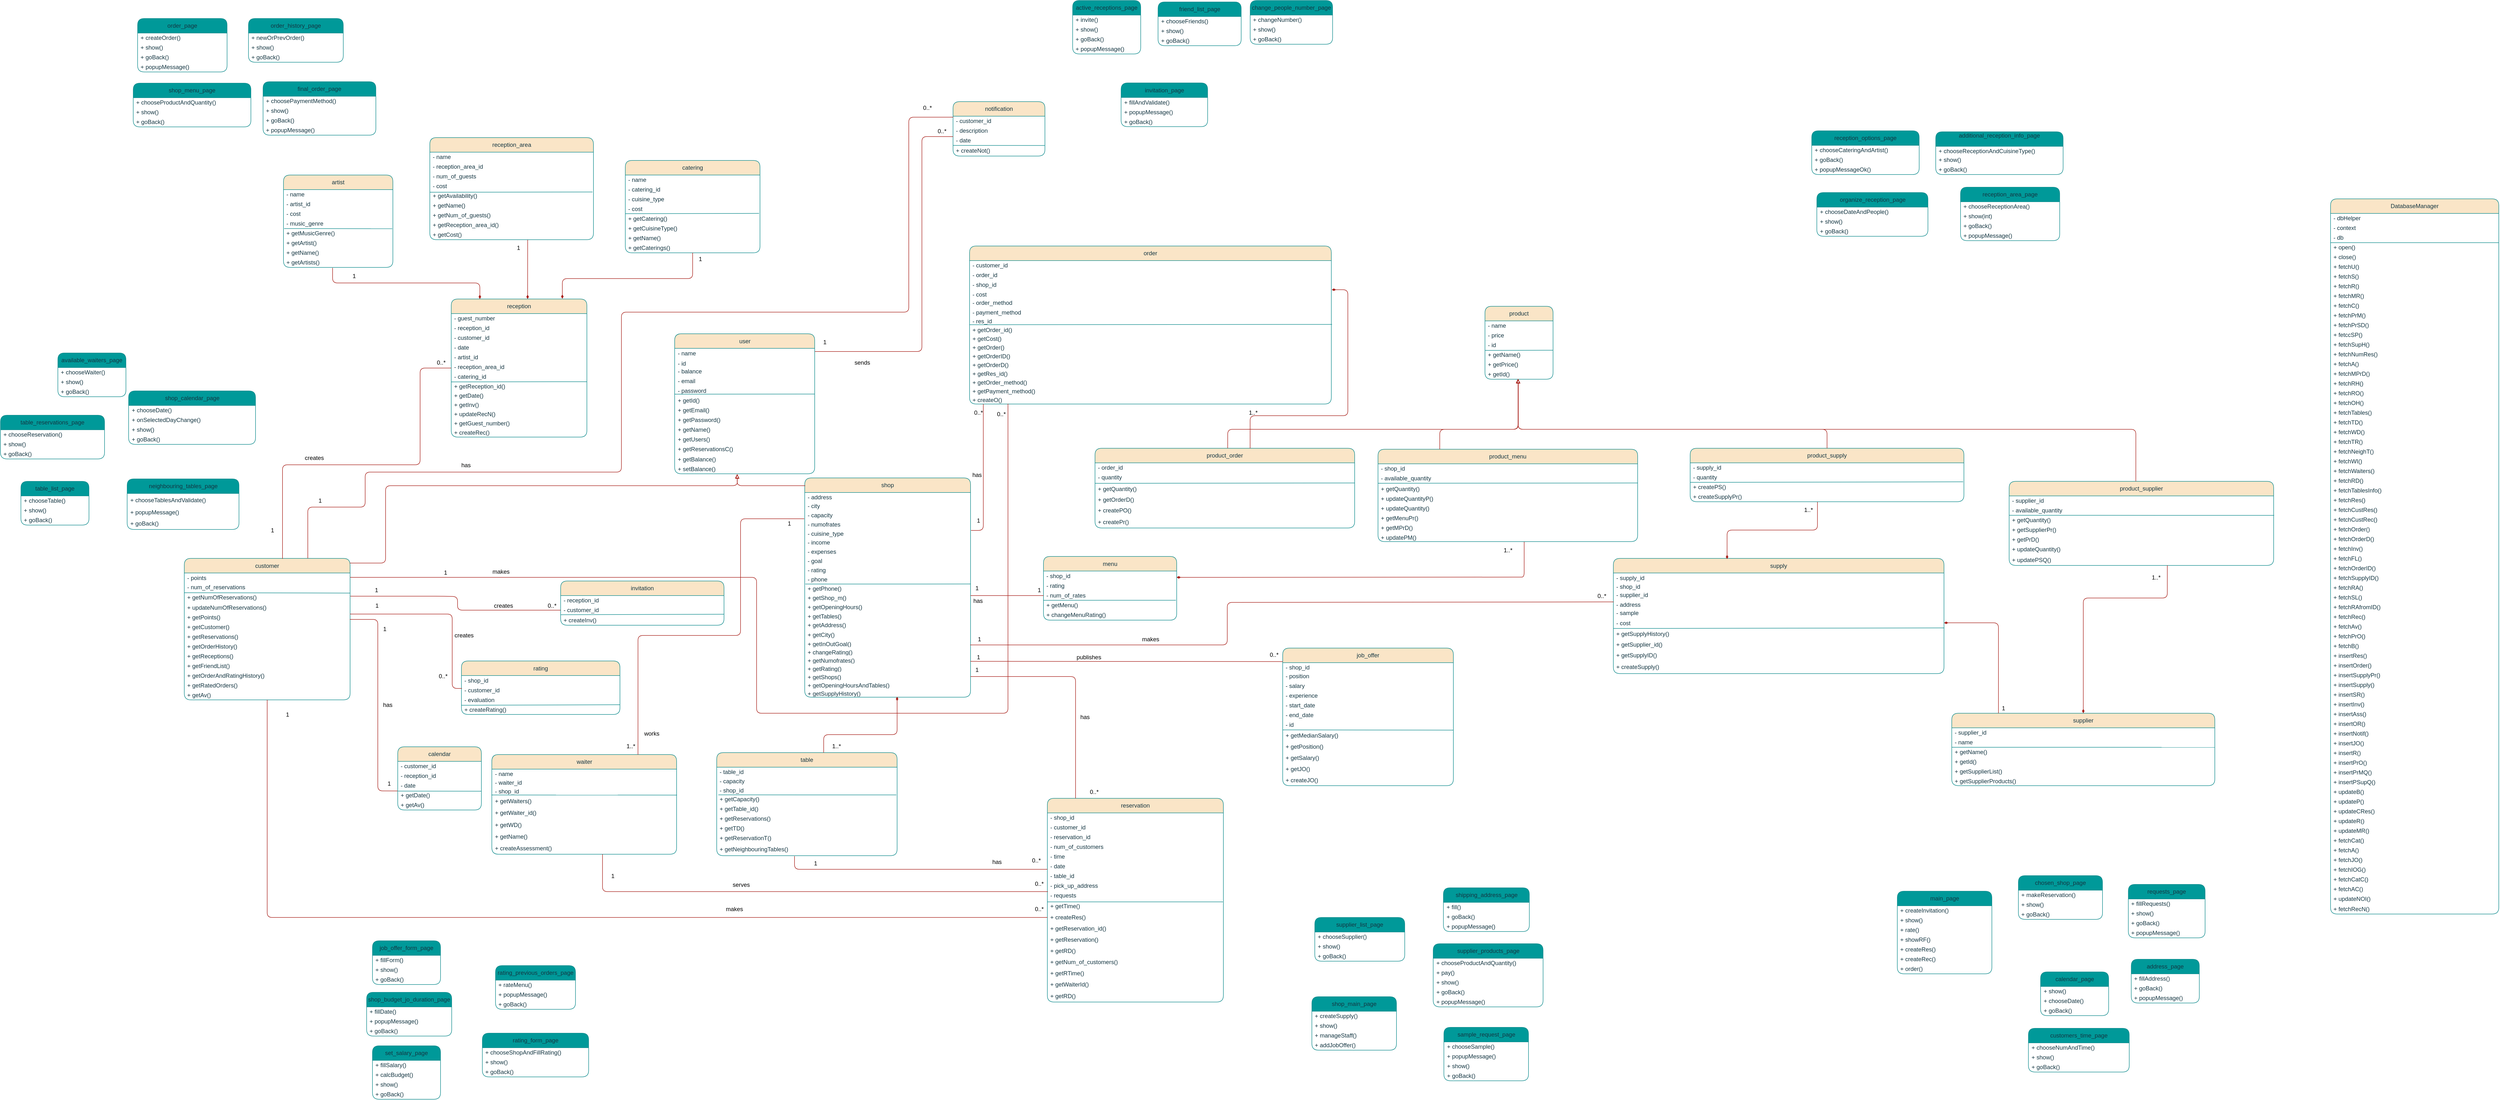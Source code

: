 <mxfile version="21.3.7" type="device">
  <diagram id="C5RBs43oDa-KdzZeNtuy" name="Page-1">
    <mxGraphModel dx="375" dy="1593" grid="0" gridSize="10" guides="1" tooltips="1" connect="1" arrows="1" fold="1" page="1" pageScale="1" pageWidth="827" pageHeight="1169" background="#ffffff" math="0" shadow="0">
      <root>
        <mxCell id="WIyWlLk6GJQsqaUBKTNV-0" />
        <mxCell id="WIyWlLk6GJQsqaUBKTNV-1" parent="WIyWlLk6GJQsqaUBKTNV-0" />
        <mxCell id="jPD3LhmRUqBXW_XciYKY-1" value="shop" style="swimlane;fontStyle=0;childLayout=stackLayout;horizontal=1;startSize=30;horizontalStack=0;resizeParent=1;resizeParentMax=0;resizeLast=0;collapsible=1;marginBottom=0;whiteSpace=wrap;html=1;rounded=1;glass=0;shadow=0;labelBackgroundColor=none;fillColor=#FAE5C7;strokeColor=#0F8B8D;fontColor=#143642;" parent="WIyWlLk6GJQsqaUBKTNV-1" vertex="1">
          <mxGeometry x="2788" y="351" width="341" height="451" as="geometry">
            <mxRectangle x="1032" y="130" width="92" height="30" as="alternateBounds" />
          </mxGeometry>
        </mxCell>
        <mxCell id="jPD3LhmRUqBXW_XciYKY-2" value="- address" style="text;strokeColor=none;fillColor=none;align=left;verticalAlign=middle;spacingLeft=4;spacingRight=4;overflow=hidden;points=[[0,0.5],[1,0.5]];portConstraint=eastwest;rotatable=0;whiteSpace=wrap;html=1;glass=0;labelBackgroundColor=none;fontColor=#143642;" parent="jPD3LhmRUqBXW_XciYKY-1" vertex="1">
          <mxGeometry y="30" width="341" height="18" as="geometry" />
        </mxCell>
        <mxCell id="jPD3LhmRUqBXW_XciYKY-92" value="- city" style="text;strokeColor=none;fillColor=none;align=left;verticalAlign=middle;spacingLeft=4;spacingRight=4;overflow=hidden;points=[[0,0.5],[1,0.5]];portConstraint=eastwest;rotatable=0;whiteSpace=wrap;html=1;glass=0;labelBackgroundColor=none;fontColor=#143642;" parent="jPD3LhmRUqBXW_XciYKY-1" vertex="1">
          <mxGeometry y="48" width="341" height="19" as="geometry" />
        </mxCell>
        <mxCell id="jPD3LhmRUqBXW_XciYKY-109" value="- capacity" style="text;strokeColor=none;fillColor=none;align=left;verticalAlign=middle;spacingLeft=4;spacingRight=4;overflow=hidden;points=[[0,0.5],[1,0.5]];portConstraint=eastwest;rotatable=0;whiteSpace=wrap;html=1;glass=0;labelBackgroundColor=none;fontColor=#143642;" parent="jPD3LhmRUqBXW_XciYKY-1" vertex="1">
          <mxGeometry y="67" width="341" height="19" as="geometry" />
        </mxCell>
        <mxCell id="-M5dJFY_Dd5sbfN9LpIJ-6" value="- numofrates" style="text;strokeColor=none;fillColor=none;align=left;verticalAlign=middle;spacingLeft=4;spacingRight=4;overflow=hidden;points=[[0,0.5],[1,0.5]];portConstraint=eastwest;rotatable=0;whiteSpace=wrap;html=1;glass=0;labelBackgroundColor=none;fontColor=#143642;" parent="jPD3LhmRUqBXW_XciYKY-1" vertex="1">
          <mxGeometry y="86" width="341" height="19" as="geometry" />
        </mxCell>
        <mxCell id="jPD3LhmRUqBXW_XciYKY-4" value="- cuisine_type" style="text;strokeColor=none;fillColor=none;align=left;verticalAlign=middle;spacingLeft=4;spacingRight=4;overflow=hidden;points=[[0,0.5],[1,0.5]];portConstraint=eastwest;rotatable=0;whiteSpace=wrap;html=1;glass=0;labelBackgroundColor=none;fontColor=#143642;" parent="jPD3LhmRUqBXW_XciYKY-1" vertex="1">
          <mxGeometry y="105" width="341" height="18" as="geometry" />
        </mxCell>
        <mxCell id="jPD3LhmRUqBXW_XciYKY-104" value="- income" style="text;strokeColor=none;fillColor=none;align=left;verticalAlign=middle;spacingLeft=4;spacingRight=4;overflow=hidden;points=[[0,0.5],[1,0.5]];portConstraint=eastwest;rotatable=0;whiteSpace=wrap;html=1;glass=0;labelBackgroundColor=none;fontColor=#143642;" parent="jPD3LhmRUqBXW_XciYKY-1" vertex="1">
          <mxGeometry y="123" width="341" height="19" as="geometry" />
        </mxCell>
        <mxCell id="jPD3LhmRUqBXW_XciYKY-107" value="- expenses" style="text;strokeColor=none;fillColor=none;align=left;verticalAlign=middle;spacingLeft=4;spacingRight=4;overflow=hidden;points=[[0,0.5],[1,0.5]];portConstraint=eastwest;rotatable=0;whiteSpace=wrap;html=1;glass=0;labelBackgroundColor=none;fontColor=#143642;" parent="jPD3LhmRUqBXW_XciYKY-1" vertex="1">
          <mxGeometry y="142" width="341" height="19" as="geometry" />
        </mxCell>
        <mxCell id="jPD3LhmRUqBXW_XciYKY-108" value="- goal" style="text;strokeColor=none;fillColor=none;align=left;verticalAlign=middle;spacingLeft=4;spacingRight=4;overflow=hidden;points=[[0,0.5],[1,0.5]];portConstraint=eastwest;rotatable=0;whiteSpace=wrap;html=1;glass=0;labelBackgroundColor=none;fontColor=#143642;" parent="jPD3LhmRUqBXW_XciYKY-1" vertex="1">
          <mxGeometry y="161" width="341" height="19" as="geometry" />
        </mxCell>
        <mxCell id="jPD3LhmRUqBXW_XciYKY-111" value="- rating" style="text;strokeColor=none;fillColor=none;align=left;verticalAlign=middle;spacingLeft=4;spacingRight=4;overflow=hidden;points=[[0,0.5],[1,0.5]];portConstraint=eastwest;rotatable=0;whiteSpace=wrap;html=1;glass=0;labelBackgroundColor=none;fontColor=#143642;" parent="jPD3LhmRUqBXW_XciYKY-1" vertex="1">
          <mxGeometry y="180" width="341" height="19" as="geometry" />
        </mxCell>
        <mxCell id="EtRm1er2MgFho0sxs1C1-20" value="- phone" style="text;strokeColor=none;fillColor=none;align=left;verticalAlign=middle;spacingLeft=4;spacingRight=4;overflow=hidden;points=[[0,0.5],[1,0.5]];portConstraint=eastwest;rotatable=0;whiteSpace=wrap;html=1;glass=0;labelBackgroundColor=none;fontColor=#143642;" parent="jPD3LhmRUqBXW_XciYKY-1" vertex="1">
          <mxGeometry y="199" width="341" height="19" as="geometry" />
        </mxCell>
        <mxCell id="EtRm1er2MgFho0sxs1C1-33" value="+ getPhone()" style="text;strokeColor=none;fillColor=none;align=left;verticalAlign=middle;spacingLeft=4;spacingRight=4;overflow=hidden;points=[[0,0.5],[1,0.5]];portConstraint=eastwest;rotatable=0;whiteSpace=wrap;html=1;glass=0;labelBackgroundColor=none;fontColor=#143642;" parent="jPD3LhmRUqBXW_XciYKY-1" vertex="1">
          <mxGeometry y="218" width="341" height="19" as="geometry" />
        </mxCell>
        <mxCell id="EtRm1er2MgFho0sxs1C1-19" value="" style="endArrow=none;html=1;rounded=0;strokeColor=#0F8B8D;entryX=1.001;entryY=1.009;entryDx=0;entryDy=0;entryPerimeter=0;exitX=0.004;exitY=0.015;exitDx=0;exitDy=0;exitPerimeter=0;" parent="jPD3LhmRUqBXW_XciYKY-1" source="EtRm1er2MgFho0sxs1C1-33" target="EtRm1er2MgFho0sxs1C1-20" edge="1">
          <mxGeometry width="50" height="50" relative="1" as="geometry">
            <mxPoint x="2" y="218" as="sourcePoint" />
            <mxPoint x="225" y="366.6" as="targetPoint" />
          </mxGeometry>
        </mxCell>
        <mxCell id="EtRm1er2MgFho0sxs1C1-35" value="+ getShop_m()" style="text;strokeColor=none;fillColor=none;align=left;verticalAlign=middle;spacingLeft=4;spacingRight=4;overflow=hidden;points=[[0,0.5],[1,0.5]];portConstraint=eastwest;rotatable=0;whiteSpace=wrap;html=1;glass=0;labelBackgroundColor=none;fontColor=#143642;" parent="jPD3LhmRUqBXW_XciYKY-1" vertex="1">
          <mxGeometry y="237" width="341" height="19" as="geometry" />
        </mxCell>
        <mxCell id="EtRm1er2MgFho0sxs1C1-36" value="+ getOpeningHours()" style="text;strokeColor=none;fillColor=none;align=left;verticalAlign=middle;spacingLeft=4;spacingRight=4;overflow=hidden;points=[[0,0.5],[1,0.5]];portConstraint=eastwest;rotatable=0;whiteSpace=wrap;html=1;glass=0;labelBackgroundColor=none;fontColor=#143642;" parent="jPD3LhmRUqBXW_XciYKY-1" vertex="1">
          <mxGeometry y="256" width="341" height="19" as="geometry" />
        </mxCell>
        <mxCell id="EtRm1er2MgFho0sxs1C1-37" value="+ getTables()" style="text;strokeColor=none;fillColor=none;align=left;verticalAlign=middle;spacingLeft=4;spacingRight=4;overflow=hidden;points=[[0,0.5],[1,0.5]];portConstraint=eastwest;rotatable=0;whiteSpace=wrap;html=1;glass=0;labelBackgroundColor=none;fontColor=#143642;" parent="jPD3LhmRUqBXW_XciYKY-1" vertex="1">
          <mxGeometry y="275" width="341" height="18" as="geometry" />
        </mxCell>
        <mxCell id="EtRm1er2MgFho0sxs1C1-38" value="+ getAddress()" style="text;strokeColor=none;fillColor=none;align=left;verticalAlign=middle;spacingLeft=4;spacingRight=4;overflow=hidden;points=[[0,0.5],[1,0.5]];portConstraint=eastwest;rotatable=0;whiteSpace=wrap;html=1;glass=0;labelBackgroundColor=none;fontColor=#143642;" parent="jPD3LhmRUqBXW_XciYKY-1" vertex="1">
          <mxGeometry y="293" width="341" height="20" as="geometry" />
        </mxCell>
        <mxCell id="EtRm1er2MgFho0sxs1C1-39" value="+ getCity()" style="text;strokeColor=none;fillColor=none;align=left;verticalAlign=middle;spacingLeft=4;spacingRight=4;overflow=hidden;points=[[0,0.5],[1,0.5]];portConstraint=eastwest;rotatable=0;whiteSpace=wrap;html=1;glass=0;labelBackgroundColor=none;fontColor=#143642;" parent="jPD3LhmRUqBXW_XciYKY-1" vertex="1">
          <mxGeometry y="313" width="341" height="19" as="geometry" />
        </mxCell>
        <mxCell id="EtRm1er2MgFho0sxs1C1-41" value="+ getInOutGoal()" style="text;strokeColor=none;fillColor=none;align=left;verticalAlign=middle;spacingLeft=4;spacingRight=4;overflow=hidden;points=[[0,0.5],[1,0.5]];portConstraint=eastwest;rotatable=0;whiteSpace=wrap;html=1;glass=0;labelBackgroundColor=none;fontColor=#143642;" parent="jPD3LhmRUqBXW_XciYKY-1" vertex="1">
          <mxGeometry y="332" width="341" height="17" as="geometry" />
        </mxCell>
        <mxCell id="EtRm1er2MgFho0sxs1C1-42" value="+ changeRating()" style="text;strokeColor=none;fillColor=none;align=left;verticalAlign=middle;spacingLeft=4;spacingRight=4;overflow=hidden;points=[[0,0.5],[1,0.5]];portConstraint=eastwest;rotatable=0;whiteSpace=wrap;html=1;glass=0;labelBackgroundColor=none;fontColor=#143642;" parent="jPD3LhmRUqBXW_XciYKY-1" vertex="1">
          <mxGeometry y="349" width="341" height="17" as="geometry" />
        </mxCell>
        <mxCell id="EtRm1er2MgFho0sxs1C1-40" value="+ getNumofrates()" style="text;strokeColor=none;fillColor=none;align=left;verticalAlign=middle;spacingLeft=4;spacingRight=4;overflow=hidden;points=[[0,0.5],[1,0.5]];portConstraint=eastwest;rotatable=0;whiteSpace=wrap;html=1;glass=0;labelBackgroundColor=none;fontColor=#143642;" parent="jPD3LhmRUqBXW_XciYKY-1" vertex="1">
          <mxGeometry y="366" width="341" height="17" as="geometry" />
        </mxCell>
        <mxCell id="EtRm1er2MgFho0sxs1C1-43" value="+ getRating()" style="text;strokeColor=none;fillColor=none;align=left;verticalAlign=middle;spacingLeft=4;spacingRight=4;overflow=hidden;points=[[0,0.5],[1,0.5]];portConstraint=eastwest;rotatable=0;whiteSpace=wrap;html=1;glass=0;labelBackgroundColor=none;fontColor=#143642;" parent="jPD3LhmRUqBXW_XciYKY-1" vertex="1">
          <mxGeometry y="383" width="341" height="17" as="geometry" />
        </mxCell>
        <mxCell id="EtRm1er2MgFho0sxs1C1-46" value="+ getShops()" style="text;strokeColor=none;fillColor=none;align=left;verticalAlign=middle;spacingLeft=4;spacingRight=4;overflow=hidden;points=[[0,0.5],[1,0.5]];portConstraint=eastwest;rotatable=0;whiteSpace=wrap;html=1;glass=0;labelBackgroundColor=none;fontColor=#143642;" parent="jPD3LhmRUqBXW_XciYKY-1" vertex="1">
          <mxGeometry y="400" width="341" height="17" as="geometry" />
        </mxCell>
        <mxCell id="EtRm1er2MgFho0sxs1C1-44" value="+ getOpeningHoursAndTables()" style="text;strokeColor=none;fillColor=none;align=left;verticalAlign=middle;spacingLeft=4;spacingRight=4;overflow=hidden;points=[[0,0.5],[1,0.5]];portConstraint=eastwest;rotatable=0;whiteSpace=wrap;html=1;glass=0;labelBackgroundColor=none;fontColor=#143642;" parent="jPD3LhmRUqBXW_XciYKY-1" vertex="1">
          <mxGeometry y="417" width="341" height="17" as="geometry" />
        </mxCell>
        <mxCell id="EtRm1er2MgFho0sxs1C1-45" value="+ getSupplyHistory()" style="text;strokeColor=none;fillColor=none;align=left;verticalAlign=middle;spacingLeft=4;spacingRight=4;overflow=hidden;points=[[0,0.5],[1,0.5]];portConstraint=eastwest;rotatable=0;whiteSpace=wrap;html=1;glass=0;labelBackgroundColor=none;fontColor=#143642;" parent="jPD3LhmRUqBXW_XciYKY-1" vertex="1">
          <mxGeometry y="434" width="341" height="17" as="geometry" />
        </mxCell>
        <mxCell id="jPD3LhmRUqBXW_XciYKY-19" value="user" style="swimlane;fontStyle=0;childLayout=stackLayout;horizontal=1;startSize=30;horizontalStack=0;resizeParent=1;resizeParentMax=0;resizeLast=0;collapsible=1;marginBottom=0;whiteSpace=wrap;html=1;rounded=1;glass=0;labelBackgroundColor=none;fillColor=#FAE5C7;strokeColor=#0F8B8D;fontColor=#143642;" parent="WIyWlLk6GJQsqaUBKTNV-1" vertex="1">
          <mxGeometry x="2520.5" y="54.5" width="288" height="288" as="geometry" />
        </mxCell>
        <mxCell id="jPD3LhmRUqBXW_XciYKY-20" value="- name" style="text;strokeColor=none;fillColor=none;align=left;verticalAlign=middle;spacingLeft=4;spacingRight=4;overflow=hidden;points=[[0,0.5],[1,0.5]];portConstraint=eastwest;rotatable=0;whiteSpace=wrap;html=1;glass=0;labelBackgroundColor=none;fontColor=#143642;" parent="jPD3LhmRUqBXW_XciYKY-19" vertex="1">
          <mxGeometry y="30" width="288" height="21" as="geometry" />
        </mxCell>
        <mxCell id="jPD3LhmRUqBXW_XciYKY-22" value="- id" style="text;strokeColor=none;fillColor=none;align=left;verticalAlign=middle;spacingLeft=4;spacingRight=4;overflow=hidden;points=[[0,0.5],[1,0.5]];portConstraint=eastwest;rotatable=0;whiteSpace=wrap;html=1;glass=0;labelBackgroundColor=none;fontColor=#143642;" parent="jPD3LhmRUqBXW_XciYKY-19" vertex="1">
          <mxGeometry y="51" width="288" height="16" as="geometry" />
        </mxCell>
        <mxCell id="jPD3LhmRUqBXW_XciYKY-134" value="- balance" style="text;strokeColor=none;fillColor=none;align=left;verticalAlign=middle;spacingLeft=4;spacingRight=4;overflow=hidden;points=[[0,0.5],[1,0.5]];portConstraint=eastwest;rotatable=0;whiteSpace=wrap;html=1;glass=0;labelBackgroundColor=none;fontColor=#143642;" parent="jPD3LhmRUqBXW_XciYKY-19" vertex="1">
          <mxGeometry y="67" width="288" height="20" as="geometry" />
        </mxCell>
        <mxCell id="jPD3LhmRUqBXW_XciYKY-192" value="- email" style="text;strokeColor=none;fillColor=none;align=left;verticalAlign=middle;spacingLeft=4;spacingRight=4;overflow=hidden;points=[[0,0.5],[1,0.5]];portConstraint=eastwest;rotatable=0;whiteSpace=wrap;html=1;glass=0;labelBackgroundColor=none;fontColor=#143642;" parent="jPD3LhmRUqBXW_XciYKY-19" vertex="1">
          <mxGeometry y="87" width="288" height="20" as="geometry" />
        </mxCell>
        <mxCell id="-M5dJFY_Dd5sbfN9LpIJ-7" value="- password" style="text;strokeColor=none;fillColor=none;align=left;verticalAlign=middle;spacingLeft=4;spacingRight=4;overflow=hidden;points=[[0,0.5],[1,0.5]];portConstraint=eastwest;rotatable=0;whiteSpace=wrap;html=1;glass=0;labelBackgroundColor=none;fontColor=#143642;" parent="jPD3LhmRUqBXW_XciYKY-19" vertex="1">
          <mxGeometry y="107" width="288" height="20" as="geometry" />
        </mxCell>
        <mxCell id="8Ue-xL6Lnt7KdAzQMRkJ-61" value="+ getId()" style="text;strokeColor=none;fillColor=none;align=left;verticalAlign=middle;spacingLeft=4;spacingRight=4;overflow=hidden;points=[[0,0.5],[1,0.5]];portConstraint=eastwest;rotatable=0;whiteSpace=wrap;html=1;glass=0;labelBackgroundColor=none;fontColor=#143642;" parent="jPD3LhmRUqBXW_XciYKY-19" vertex="1">
          <mxGeometry y="127" width="288" height="20" as="geometry" />
        </mxCell>
        <mxCell id="EtRm1er2MgFho0sxs1C1-3" value="+ getEmail()" style="text;strokeColor=none;fillColor=none;align=left;verticalAlign=middle;spacingLeft=4;spacingRight=4;overflow=hidden;points=[[0,0.5],[1,0.5]];portConstraint=eastwest;rotatable=0;whiteSpace=wrap;html=1;glass=0;labelBackgroundColor=none;fontColor=#143642;" parent="jPD3LhmRUqBXW_XciYKY-19" vertex="1">
          <mxGeometry y="147" width="288" height="20" as="geometry" />
        </mxCell>
        <mxCell id="8Ue-xL6Lnt7KdAzQMRkJ-62" value="+ getPassword()" style="text;strokeColor=none;fillColor=none;align=left;verticalAlign=middle;spacingLeft=4;spacingRight=4;overflow=hidden;points=[[0,0.5],[1,0.5]];portConstraint=eastwest;rotatable=0;whiteSpace=wrap;html=1;glass=0;labelBackgroundColor=none;fontColor=#143642;" parent="jPD3LhmRUqBXW_XciYKY-19" vertex="1">
          <mxGeometry y="167" width="288" height="20" as="geometry" />
        </mxCell>
        <mxCell id="8Ue-xL6Lnt7KdAzQMRkJ-100" value="+ getName()" style="text;strokeColor=none;fillColor=none;align=left;verticalAlign=middle;spacingLeft=4;spacingRight=4;overflow=hidden;points=[[0,0.5],[1,0.5]];portConstraint=eastwest;rotatable=0;whiteSpace=wrap;html=1;glass=0;labelBackgroundColor=none;fontColor=#143642;" parent="jPD3LhmRUqBXW_XciYKY-19" vertex="1">
          <mxGeometry y="187" width="288" height="20" as="geometry" />
        </mxCell>
        <mxCell id="EtRm1er2MgFho0sxs1C1-4" value="+ getUsers()" style="text;strokeColor=none;fillColor=none;align=left;verticalAlign=middle;spacingLeft=4;spacingRight=4;overflow=hidden;points=[[0,0.5],[1,0.5]];portConstraint=eastwest;rotatable=0;whiteSpace=wrap;html=1;glass=0;labelBackgroundColor=none;fontColor=#143642;" parent="jPD3LhmRUqBXW_XciYKY-19" vertex="1">
          <mxGeometry y="207" width="288" height="20" as="geometry" />
        </mxCell>
        <mxCell id="8Ue-xL6Lnt7KdAzQMRkJ-168" value="+ getReservationsC()" style="text;strokeColor=none;fillColor=none;align=left;verticalAlign=middle;spacingLeft=4;spacingRight=4;overflow=hidden;points=[[0,0.5],[1,0.5]];portConstraint=eastwest;rotatable=0;whiteSpace=wrap;html=1;glass=0;labelBackgroundColor=none;fontColor=#143642;" parent="jPD3LhmRUqBXW_XciYKY-19" vertex="1">
          <mxGeometry y="227" width="288" height="21" as="geometry" />
        </mxCell>
        <mxCell id="8Ue-xL6Lnt7KdAzQMRkJ-240" value="" style="endArrow=none;html=1;rounded=0;strokeColor=#0F8B8D;exitX=0;exitY=-0.138;exitDx=0;exitDy=0;exitPerimeter=0;entryX=0.998;entryY=-0.151;entryDx=0;entryDy=0;entryPerimeter=0;" parent="jPD3LhmRUqBXW_XciYKY-19" source="8Ue-xL6Lnt7KdAzQMRkJ-61" target="8Ue-xL6Lnt7KdAzQMRkJ-61" edge="1">
          <mxGeometry width="50" height="50" relative="1" as="geometry">
            <mxPoint x="150.25" y="108.5" as="sourcePoint" />
            <mxPoint x="220.25" y="115.5" as="targetPoint" />
          </mxGeometry>
        </mxCell>
        <mxCell id="EtRm1er2MgFho0sxs1C1-5" value="+ getBalance()" style="text;strokeColor=none;fillColor=none;align=left;verticalAlign=middle;spacingLeft=4;spacingRight=4;overflow=hidden;points=[[0,0.5],[1,0.5]];portConstraint=eastwest;rotatable=0;whiteSpace=wrap;html=1;glass=0;labelBackgroundColor=none;fontColor=#143642;" parent="jPD3LhmRUqBXW_XciYKY-19" vertex="1">
          <mxGeometry y="248" width="288" height="20" as="geometry" />
        </mxCell>
        <mxCell id="EtRm1er2MgFho0sxs1C1-6" value="+ setBalance()" style="text;strokeColor=none;fillColor=none;align=left;verticalAlign=middle;spacingLeft=4;spacingRight=4;overflow=hidden;points=[[0,0.5],[1,0.5]];portConstraint=eastwest;rotatable=0;whiteSpace=wrap;html=1;glass=0;labelBackgroundColor=none;fontColor=#143642;" parent="jPD3LhmRUqBXW_XciYKY-19" vertex="1">
          <mxGeometry y="268" width="288" height="20" as="geometry" />
        </mxCell>
        <mxCell id="jPD3LhmRUqBXW_XciYKY-23" value="table" style="swimlane;fontStyle=0;childLayout=stackLayout;horizontal=1;startSize=30;horizontalStack=0;resizeParent=1;resizeParentMax=0;resizeLast=0;collapsible=1;marginBottom=0;whiteSpace=wrap;html=1;rounded=1;glass=0;labelBackgroundColor=none;fillColor=#FAE5C7;strokeColor=#0F8B8D;fontColor=#143642;" parent="WIyWlLk6GJQsqaUBKTNV-1" vertex="1">
          <mxGeometry x="2607" y="916" width="371" height="212" as="geometry" />
        </mxCell>
        <mxCell id="jPD3LhmRUqBXW_XciYKY-25" value="- table_id" style="text;strokeColor=none;fillColor=none;align=left;verticalAlign=middle;spacingLeft=4;spacingRight=4;overflow=hidden;points=[[0,0.5],[1,0.5]];portConstraint=eastwest;rotatable=0;whiteSpace=wrap;html=1;glass=0;labelBackgroundColor=none;fontColor=#143642;" parent="jPD3LhmRUqBXW_XciYKY-23" vertex="1">
          <mxGeometry y="30" width="371" height="19" as="geometry" />
        </mxCell>
        <mxCell id="jPD3LhmRUqBXW_XciYKY-24" value="- capacity" style="text;strokeColor=none;fillColor=none;align=left;verticalAlign=middle;spacingLeft=4;spacingRight=4;overflow=hidden;points=[[0,0.5],[1,0.5]];portConstraint=eastwest;rotatable=0;whiteSpace=wrap;html=1;glass=0;labelBackgroundColor=none;fontColor=#143642;" parent="jPD3LhmRUqBXW_XciYKY-23" vertex="1">
          <mxGeometry y="49" width="371" height="19" as="geometry" />
        </mxCell>
        <mxCell id="jPD3LhmRUqBXW_XciYKY-124" value="- shop_id" style="text;strokeColor=none;fillColor=none;align=left;verticalAlign=middle;spacingLeft=4;spacingRight=4;overflow=hidden;points=[[0,0.5],[1,0.5]];portConstraint=eastwest;rotatable=0;whiteSpace=wrap;html=1;glass=0;labelBackgroundColor=none;fontColor=#143642;" parent="jPD3LhmRUqBXW_XciYKY-23" vertex="1">
          <mxGeometry y="68" width="371" height="18" as="geometry" />
        </mxCell>
        <mxCell id="8Ue-xL6Lnt7KdAzQMRkJ-213" value="+ getCapacity()" style="text;strokeColor=none;fillColor=none;align=left;verticalAlign=middle;spacingLeft=4;spacingRight=4;overflow=hidden;points=[[0,0.5],[1,0.5]];portConstraint=eastwest;rotatable=0;whiteSpace=wrap;html=1;glass=0;labelBackgroundColor=none;fontColor=#143642;" parent="jPD3LhmRUqBXW_XciYKY-23" vertex="1">
          <mxGeometry y="86" width="371" height="20" as="geometry" />
        </mxCell>
        <mxCell id="8Ue-xL6Lnt7KdAzQMRkJ-227" value="+ getTable_id()" style="text;strokeColor=none;fillColor=none;align=left;verticalAlign=middle;spacingLeft=4;spacingRight=4;overflow=hidden;points=[[0,0.5],[1,0.5]];portConstraint=eastwest;rotatable=0;whiteSpace=wrap;html=1;glass=0;labelBackgroundColor=none;fontColor=#143642;" parent="jPD3LhmRUqBXW_XciYKY-23" vertex="1">
          <mxGeometry y="106" width="371" height="20" as="geometry" />
        </mxCell>
        <mxCell id="8Ue-xL6Lnt7KdAzQMRkJ-90" value="+ getReservations()" style="text;strokeColor=none;fillColor=none;align=left;verticalAlign=middle;spacingLeft=4;spacingRight=4;overflow=hidden;points=[[0,0.5],[1,0.5]];portConstraint=eastwest;rotatable=0;whiteSpace=wrap;html=1;glass=0;labelBackgroundColor=none;fontColor=#143642;" parent="jPD3LhmRUqBXW_XciYKY-23" vertex="1">
          <mxGeometry y="126" width="371" height="20" as="geometry" />
        </mxCell>
        <mxCell id="8Ue-xL6Lnt7KdAzQMRkJ-101" value="+ getTD()" style="text;strokeColor=none;fillColor=none;align=left;verticalAlign=middle;spacingLeft=4;spacingRight=4;overflow=hidden;points=[[0,0.5],[1,0.5]];portConstraint=eastwest;rotatable=0;whiteSpace=wrap;html=1;glass=0;labelBackgroundColor=none;fontColor=#143642;" parent="jPD3LhmRUqBXW_XciYKY-23" vertex="1">
          <mxGeometry y="146" width="371" height="20" as="geometry" />
        </mxCell>
        <mxCell id="8Ue-xL6Lnt7KdAzQMRkJ-225" value="+ getReservationT()" style="text;strokeColor=none;fillColor=none;align=left;verticalAlign=middle;spacingLeft=4;spacingRight=4;overflow=hidden;points=[[0,0.5],[1,0.5]];portConstraint=eastwest;rotatable=0;whiteSpace=wrap;html=1;glass=0;labelBackgroundColor=none;fontColor=#143642;" parent="jPD3LhmRUqBXW_XciYKY-23" vertex="1">
          <mxGeometry y="166" width="371" height="20" as="geometry" />
        </mxCell>
        <mxCell id="8Ue-xL6Lnt7KdAzQMRkJ-244" value="" style="endArrow=none;html=1;rounded=0;exitX=0.009;exitY=0.046;exitDx=0;exitDy=0;exitPerimeter=0;strokeColor=#0F8B8D;entryX=0.995;entryY=0.052;entryDx=0;entryDy=0;entryPerimeter=0;" parent="jPD3LhmRUqBXW_XciYKY-23" source="8Ue-xL6Lnt7KdAzQMRkJ-213" target="8Ue-xL6Lnt7KdAzQMRkJ-213" edge="1">
          <mxGeometry width="50" height="50" relative="1" as="geometry">
            <mxPoint x="-41.0" y="89.0" as="sourcePoint" />
            <mxPoint x="-65" y="114" as="targetPoint" />
          </mxGeometry>
        </mxCell>
        <mxCell id="EtRm1er2MgFho0sxs1C1-18" value="+ getNeighbouringTables()" style="text;strokeColor=none;fillColor=none;align=left;verticalAlign=middle;spacingLeft=4;spacingRight=4;overflow=hidden;points=[[0,0.5],[1,0.5]];portConstraint=eastwest;rotatable=0;whiteSpace=wrap;html=1;glass=0;labelBackgroundColor=none;fontColor=#143642;" parent="jPD3LhmRUqBXW_XciYKY-23" vertex="1">
          <mxGeometry y="186" width="371" height="26" as="geometry" />
        </mxCell>
        <mxCell id="jPD3LhmRUqBXW_XciYKY-27" value="menu" style="swimlane;fontStyle=0;childLayout=stackLayout;horizontal=1;startSize=30;horizontalStack=0;resizeParent=1;resizeParentMax=0;resizeLast=0;collapsible=1;marginBottom=0;whiteSpace=wrap;html=1;rounded=1;glass=0;labelBackgroundColor=none;fillColor=#FAE5C7;strokeColor=#0F8B8D;fontColor=#143642;" parent="WIyWlLk6GJQsqaUBKTNV-1" vertex="1">
          <mxGeometry x="3279" y="512.5" width="274" height="131" as="geometry" />
        </mxCell>
        <mxCell id="jPD3LhmRUqBXW_XciYKY-28" value="- shop_id" style="text;strokeColor=none;fillColor=none;align=left;verticalAlign=middle;spacingLeft=4;spacingRight=4;overflow=hidden;points=[[0,0.5],[1,0.5]];portConstraint=eastwest;rotatable=0;whiteSpace=wrap;html=1;glass=0;labelBackgroundColor=none;fontColor=#143642;" parent="jPD3LhmRUqBXW_XciYKY-27" vertex="1">
          <mxGeometry y="30" width="274" height="20" as="geometry" />
        </mxCell>
        <mxCell id="jPD3LhmRUqBXW_XciYKY-153" value="- rating" style="text;strokeColor=none;fillColor=none;align=left;verticalAlign=middle;spacingLeft=4;spacingRight=4;overflow=hidden;points=[[0,0.5],[1,0.5]];portConstraint=eastwest;rotatable=0;whiteSpace=wrap;html=1;glass=0;labelBackgroundColor=none;fontColor=#143642;" parent="jPD3LhmRUqBXW_XciYKY-27" vertex="1">
          <mxGeometry y="50" width="274" height="20" as="geometry" />
        </mxCell>
        <mxCell id="jPD3LhmRUqBXW_XciYKY-135" value="- num_of_rates" style="text;strokeColor=none;fillColor=none;align=left;verticalAlign=middle;spacingLeft=4;spacingRight=4;overflow=hidden;points=[[0,0.5],[1,0.5]];portConstraint=eastwest;rotatable=0;whiteSpace=wrap;html=1;glass=0;labelBackgroundColor=none;fontColor=#143642;" parent="jPD3LhmRUqBXW_XciYKY-27" vertex="1">
          <mxGeometry y="70" width="274" height="20" as="geometry" />
        </mxCell>
        <mxCell id="8Ue-xL6Lnt7KdAzQMRkJ-52" value="+ getMenu()" style="text;strokeColor=none;fillColor=none;align=left;verticalAlign=middle;spacingLeft=4;spacingRight=4;overflow=hidden;points=[[0,0.5],[1,0.5]];portConstraint=eastwest;rotatable=0;whiteSpace=wrap;html=1;glass=0;labelBackgroundColor=none;fontColor=#143642;" parent="jPD3LhmRUqBXW_XciYKY-27" vertex="1">
          <mxGeometry y="90" width="274" height="20" as="geometry" />
        </mxCell>
        <mxCell id="8Ue-xL6Lnt7KdAzQMRkJ-53" value="" style="endArrow=none;html=1;rounded=0;exitX=0;exitY=0.013;exitDx=0;exitDy=0;exitPerimeter=0;entryX=0.994;entryY=0.004;entryDx=0;entryDy=0;entryPerimeter=0;strokeColor=#0F8B8D;" parent="jPD3LhmRUqBXW_XciYKY-27" source="8Ue-xL6Lnt7KdAzQMRkJ-52" target="8Ue-xL6Lnt7KdAzQMRkJ-52" edge="1">
          <mxGeometry width="50" height="50" relative="1" as="geometry">
            <mxPoint x="69" y="123" as="sourcePoint" />
            <mxPoint x="119" y="73" as="targetPoint" />
          </mxGeometry>
        </mxCell>
        <mxCell id="8Ue-xL6Lnt7KdAzQMRkJ-175" value="+ changeMenuRating()" style="text;strokeColor=none;fillColor=none;align=left;verticalAlign=middle;spacingLeft=4;spacingRight=4;overflow=hidden;points=[[0,0.5],[1,0.5]];portConstraint=eastwest;rotatable=0;whiteSpace=wrap;html=1;glass=0;labelBackgroundColor=none;fontColor=#143642;" parent="jPD3LhmRUqBXW_XciYKY-27" vertex="1">
          <mxGeometry y="110" width="274" height="21" as="geometry" />
        </mxCell>
        <mxCell id="jPD3LhmRUqBXW_XciYKY-35" value="waiter" style="swimlane;fontStyle=0;childLayout=stackLayout;horizontal=1;startSize=30;horizontalStack=0;resizeParent=1;resizeParentMax=0;resizeLast=0;collapsible=1;marginBottom=0;whiteSpace=wrap;html=1;rounded=1;glass=0;labelBackgroundColor=none;fillColor=#FAE5C7;strokeColor=#0F8B8D;fontColor=#143642;" parent="WIyWlLk6GJQsqaUBKTNV-1" vertex="1">
          <mxGeometry x="2144.5" y="920" width="380" height="205" as="geometry" />
        </mxCell>
        <mxCell id="jPD3LhmRUqBXW_XciYKY-36" value="- name" style="text;strokeColor=none;fillColor=none;align=left;verticalAlign=middle;spacingLeft=4;spacingRight=4;overflow=hidden;points=[[0,0.5],[1,0.5]];portConstraint=eastwest;rotatable=0;whiteSpace=wrap;html=1;glass=0;labelBackgroundColor=none;fontColor=#143642;" parent="jPD3LhmRUqBXW_XciYKY-35" vertex="1">
          <mxGeometry y="30" width="380" height="18" as="geometry" />
        </mxCell>
        <mxCell id="jPD3LhmRUqBXW_XciYKY-37" value="- waiter_id" style="text;strokeColor=none;fillColor=none;align=left;verticalAlign=middle;spacingLeft=4;spacingRight=4;overflow=hidden;points=[[0,0.5],[1,0.5]];portConstraint=eastwest;rotatable=0;whiteSpace=wrap;html=1;glass=0;labelBackgroundColor=none;fontColor=#143642;" parent="jPD3LhmRUqBXW_XciYKY-35" vertex="1">
          <mxGeometry y="48" width="380" height="18" as="geometry" />
        </mxCell>
        <mxCell id="jPD3LhmRUqBXW_XciYKY-38" value="- shop_id" style="text;strokeColor=none;fillColor=none;align=left;verticalAlign=middle;spacingLeft=4;spacingRight=4;overflow=hidden;points=[[0,0.5],[1,0.5]];portConstraint=eastwest;rotatable=0;whiteSpace=wrap;html=1;glass=0;labelBackgroundColor=none;fontColor=#143642;" parent="jPD3LhmRUqBXW_XciYKY-35" vertex="1">
          <mxGeometry y="66" width="380" height="17" as="geometry" />
        </mxCell>
        <mxCell id="8Ue-xL6Lnt7KdAzQMRkJ-238" value="" style="endArrow=none;html=1;rounded=0;exitX=-0.002;exitY=0.005;exitDx=0;exitDy=0;exitPerimeter=0;entryX=1.002;entryY=0.013;entryDx=0;entryDy=0;entryPerimeter=0;strokeColor=#0F8B8D;" parent="jPD3LhmRUqBXW_XciYKY-35" source="8Ue-xL6Lnt7KdAzQMRkJ-218" target="8Ue-xL6Lnt7KdAzQMRkJ-218" edge="1">
          <mxGeometry width="50" height="50" relative="1" as="geometry">
            <mxPoint x="-63" y="105.0" as="sourcePoint" />
            <mxPoint x="118" y="105.7" as="targetPoint" />
          </mxGeometry>
        </mxCell>
        <mxCell id="8Ue-xL6Lnt7KdAzQMRkJ-218" value="+ getWaiters()" style="text;strokeColor=none;fillColor=none;align=left;verticalAlign=middle;spacingLeft=4;spacingRight=4;overflow=hidden;points=[[0,0.5],[1,0.5]];portConstraint=eastwest;rotatable=0;whiteSpace=wrap;html=1;glass=0;labelBackgroundColor=none;fontColor=#143642;" parent="jPD3LhmRUqBXW_XciYKY-35" vertex="1">
          <mxGeometry y="83" width="380" height="25" as="geometry" />
        </mxCell>
        <mxCell id="EtRm1er2MgFho0sxs1C1-9" value="+ getWaiter_id()" style="text;strokeColor=none;fillColor=none;align=left;verticalAlign=middle;spacingLeft=4;spacingRight=4;overflow=hidden;points=[[0,0.5],[1,0.5]];portConstraint=eastwest;rotatable=0;whiteSpace=wrap;html=1;glass=0;labelBackgroundColor=none;fontColor=#143642;" parent="jPD3LhmRUqBXW_XciYKY-35" vertex="1">
          <mxGeometry y="108" width="380" height="24" as="geometry" />
        </mxCell>
        <mxCell id="EtRm1er2MgFho0sxs1C1-7" value="+ getWD()" style="text;strokeColor=none;fillColor=none;align=left;verticalAlign=middle;spacingLeft=4;spacingRight=4;overflow=hidden;points=[[0,0.5],[1,0.5]];portConstraint=eastwest;rotatable=0;whiteSpace=wrap;html=1;glass=0;labelBackgroundColor=none;fontColor=#143642;" parent="jPD3LhmRUqBXW_XciYKY-35" vertex="1">
          <mxGeometry y="132" width="380" height="26" as="geometry" />
        </mxCell>
        <mxCell id="EtRm1er2MgFho0sxs1C1-8" value="+ getName()" style="text;strokeColor=none;fillColor=none;align=left;verticalAlign=middle;spacingLeft=4;spacingRight=4;overflow=hidden;points=[[0,0.5],[1,0.5]];portConstraint=eastwest;rotatable=0;whiteSpace=wrap;html=1;glass=0;labelBackgroundColor=none;fontColor=#143642;" parent="jPD3LhmRUqBXW_XciYKY-35" vertex="1">
          <mxGeometry y="158" width="380" height="22" as="geometry" />
        </mxCell>
        <mxCell id="EtRm1er2MgFho0sxs1C1-10" value="+ createAssessment()" style="text;strokeColor=none;fillColor=none;align=left;verticalAlign=middle;spacingLeft=4;spacingRight=4;overflow=hidden;points=[[0,0.5],[1,0.5]];portConstraint=eastwest;rotatable=0;whiteSpace=wrap;html=1;glass=0;labelBackgroundColor=none;fontColor=#143642;" parent="jPD3LhmRUqBXW_XciYKY-35" vertex="1">
          <mxGeometry y="180" width="380" height="25" as="geometry" />
        </mxCell>
        <mxCell id="jPD3LhmRUqBXW_XciYKY-143" value="product" style="swimlane;fontStyle=0;childLayout=stackLayout;horizontal=1;startSize=30;horizontalStack=0;resizeParent=1;resizeParentMax=0;resizeLast=0;collapsible=1;marginBottom=0;whiteSpace=wrap;html=1;rounded=1;swimlaneLine=1;glass=0;labelBackgroundColor=none;fillColor=#FAE5C7;strokeColor=#0F8B8D;fontColor=#143642;" parent="WIyWlLk6GJQsqaUBKTNV-1" vertex="1">
          <mxGeometry x="4187" y="-2" width="140" height="150" as="geometry">
            <mxRectangle x="867" y="407" width="79" height="30" as="alternateBounds" />
          </mxGeometry>
        </mxCell>
        <mxCell id="jPD3LhmRUqBXW_XciYKY-148" value="- name" style="text;strokeColor=none;fillColor=none;align=left;verticalAlign=middle;spacingLeft=4;spacingRight=4;overflow=hidden;points=[[0,0.5],[1,0.5]];portConstraint=eastwest;rotatable=0;whiteSpace=wrap;html=1;glass=0;labelBackgroundColor=none;fontColor=#143642;" parent="jPD3LhmRUqBXW_XciYKY-143" vertex="1">
          <mxGeometry y="30" width="140" height="20" as="geometry" />
        </mxCell>
        <mxCell id="-M5dJFY_Dd5sbfN9LpIJ-5" value="- price" style="text;strokeColor=none;fillColor=none;align=left;verticalAlign=middle;spacingLeft=4;spacingRight=4;overflow=hidden;points=[[0,0.5],[1,0.5]];portConstraint=eastwest;rotatable=0;whiteSpace=wrap;html=1;glass=0;labelBackgroundColor=none;fontColor=#143642;" parent="jPD3LhmRUqBXW_XciYKY-143" vertex="1">
          <mxGeometry y="50" width="140" height="20" as="geometry" />
        </mxCell>
        <mxCell id="sKEmxYTvJwRLcP9wTuLd-11" value="- id" style="text;strokeColor=none;fillColor=none;align=left;verticalAlign=middle;spacingLeft=4;spacingRight=4;overflow=hidden;points=[[0,0.5],[1,0.5]];portConstraint=eastwest;rotatable=0;whiteSpace=wrap;html=1;glass=0;labelBackgroundColor=none;fontColor=#143642;" parent="jPD3LhmRUqBXW_XciYKY-143" vertex="1">
          <mxGeometry y="70" width="140" height="20" as="geometry" />
        </mxCell>
        <mxCell id="_srXk0SCh9pWG8n1nCAR-1" value="" style="endArrow=none;html=1;rounded=0;exitX=-0.001;exitY=0.039;exitDx=0;exitDy=0;exitPerimeter=0;strokeColor=#0F8B8D;entryX=0.999;entryY=0.017;entryDx=0;entryDy=0;entryPerimeter=0;" parent="jPD3LhmRUqBXW_XciYKY-143" source="jPD3LhmRUqBXW_XciYKY-149" target="jPD3LhmRUqBXW_XciYKY-149" edge="1">
          <mxGeometry width="50" height="50" relative="1" as="geometry">
            <mxPoint x="-3.5" y="90.18" as="sourcePoint" />
            <mxPoint x="143.5" y="90" as="targetPoint" />
          </mxGeometry>
        </mxCell>
        <mxCell id="jPD3LhmRUqBXW_XciYKY-149" value="+ getName()" style="text;strokeColor=none;fillColor=none;align=left;verticalAlign=middle;spacingLeft=4;spacingRight=4;overflow=hidden;points=[[0,0.5],[1,0.5]];portConstraint=eastwest;rotatable=0;whiteSpace=wrap;html=1;glass=0;labelBackgroundColor=none;fontColor=#143642;" parent="jPD3LhmRUqBXW_XciYKY-143" vertex="1">
          <mxGeometry y="90" width="140" height="20" as="geometry" />
        </mxCell>
        <mxCell id="sKEmxYTvJwRLcP9wTuLd-12" value="+ getPrice()" style="text;strokeColor=none;fillColor=none;align=left;verticalAlign=middle;spacingLeft=4;spacingRight=4;overflow=hidden;points=[[0,0.5],[1,0.5]];portConstraint=eastwest;rotatable=0;whiteSpace=wrap;html=1;glass=0;labelBackgroundColor=none;fontColor=#143642;" parent="jPD3LhmRUqBXW_XciYKY-143" vertex="1">
          <mxGeometry y="110" width="140" height="20" as="geometry" />
        </mxCell>
        <mxCell id="sKEmxYTvJwRLcP9wTuLd-14" value="+ getId()" style="text;strokeColor=none;fillColor=none;align=left;verticalAlign=middle;spacingLeft=4;spacingRight=4;overflow=hidden;points=[[0,0.5],[1,0.5]];portConstraint=eastwest;rotatable=0;whiteSpace=wrap;html=1;glass=0;labelBackgroundColor=none;fontColor=#143642;" parent="jPD3LhmRUqBXW_XciYKY-143" vertex="1">
          <mxGeometry y="130" width="140" height="20" as="geometry" />
        </mxCell>
        <mxCell id="jPD3LhmRUqBXW_XciYKY-154" value="order" style="swimlane;fontStyle=0;childLayout=stackLayout;horizontal=1;startSize=30;horizontalStack=0;resizeParent=1;resizeParentMax=0;resizeLast=0;collapsible=1;marginBottom=0;whiteSpace=wrap;html=1;rounded=1;glass=0;labelBackgroundColor=none;fillColor=#FAE5C7;strokeColor=#0F8B8D;fontColor=#143642;" parent="WIyWlLk6GJQsqaUBKTNV-1" vertex="1">
          <mxGeometry x="3127" y="-126" width="744" height="325" as="geometry">
            <mxRectangle x="1220" y="367" width="97" height="30" as="alternateBounds" />
          </mxGeometry>
        </mxCell>
        <mxCell id="jPD3LhmRUqBXW_XciYKY-155" value="- customer_id" style="text;strokeColor=none;fillColor=none;align=left;verticalAlign=middle;spacingLeft=4;spacingRight=4;overflow=hidden;points=[[0,0.5],[1,0.5]];portConstraint=eastwest;rotatable=0;whiteSpace=wrap;html=1;glass=0;labelBackgroundColor=none;fontColor=#143642;" parent="jPD3LhmRUqBXW_XciYKY-154" vertex="1">
          <mxGeometry y="30" width="744" height="20" as="geometry" />
        </mxCell>
        <mxCell id="jPD3LhmRUqBXW_XciYKY-156" value="- order_id" style="text;strokeColor=none;fillColor=none;align=left;verticalAlign=middle;spacingLeft=4;spacingRight=4;overflow=hidden;points=[[0,0.5],[1,0.5]];portConstraint=eastwest;rotatable=0;whiteSpace=wrap;html=1;glass=0;labelBackgroundColor=none;fontColor=#143642;" parent="jPD3LhmRUqBXW_XciYKY-154" vertex="1">
          <mxGeometry y="50" width="744" height="20" as="geometry" />
        </mxCell>
        <mxCell id="jPD3LhmRUqBXW_XciYKY-157" value="- shop_id" style="text;strokeColor=none;fillColor=none;align=left;verticalAlign=middle;spacingLeft=4;spacingRight=4;overflow=hidden;points=[[0,0.5],[1,0.5]];portConstraint=eastwest;rotatable=0;whiteSpace=wrap;html=1;glass=0;labelBackgroundColor=none;fontColor=#143642;" parent="jPD3LhmRUqBXW_XciYKY-154" vertex="1">
          <mxGeometry y="70" width="744" height="20" as="geometry" />
        </mxCell>
        <mxCell id="jPD3LhmRUqBXW_XciYKY-158" value="- cost" style="text;strokeColor=none;fillColor=none;align=left;verticalAlign=middle;spacingLeft=4;spacingRight=4;overflow=hidden;points=[[0,0.5],[1,0.5]];portConstraint=eastwest;rotatable=0;whiteSpace=wrap;html=1;glass=0;labelBackgroundColor=none;fontColor=#143642;" parent="jPD3LhmRUqBXW_XciYKY-154" vertex="1">
          <mxGeometry y="90" width="744" height="17" as="geometry" />
        </mxCell>
        <mxCell id="jPD3LhmRUqBXW_XciYKY-159" value="- order_method" style="text;strokeColor=none;fillColor=none;align=left;verticalAlign=middle;spacingLeft=4;spacingRight=4;overflow=hidden;points=[[0,0.5],[1,0.5]];portConstraint=eastwest;rotatable=0;whiteSpace=wrap;html=1;glass=0;labelBackgroundColor=none;fontColor=#143642;" parent="jPD3LhmRUqBXW_XciYKY-154" vertex="1">
          <mxGeometry y="107" width="744" height="20" as="geometry" />
        </mxCell>
        <mxCell id="jPD3LhmRUqBXW_XciYKY-160" value="- payment_method" style="text;strokeColor=none;fillColor=none;align=left;verticalAlign=middle;spacingLeft=4;spacingRight=4;overflow=hidden;points=[[0,0.5],[1,0.5]];portConstraint=eastwest;rotatable=0;whiteSpace=wrap;html=1;glass=0;labelBackgroundColor=none;fontColor=#143642;" parent="jPD3LhmRUqBXW_XciYKY-154" vertex="1">
          <mxGeometry y="127" width="744" height="18" as="geometry" />
        </mxCell>
        <mxCell id="sKEmxYTvJwRLcP9wTuLd-1" value="- res_id" style="text;strokeColor=none;fillColor=none;align=left;verticalAlign=middle;spacingLeft=4;spacingRight=4;overflow=hidden;points=[[0,0.5],[1,0.5]];portConstraint=eastwest;rotatable=0;whiteSpace=wrap;html=1;glass=0;labelBackgroundColor=none;fontColor=#143642;" parent="jPD3LhmRUqBXW_XciYKY-154" vertex="1">
          <mxGeometry y="145" width="744" height="18" as="geometry" />
        </mxCell>
        <mxCell id="_srXk0SCh9pWG8n1nCAR-3" value="" style="endArrow=none;html=1;rounded=0;exitX=0;exitY=0.013;exitDx=0;exitDy=0;exitPerimeter=0;entryX=1.002;entryY=-0.098;entryDx=0;entryDy=0;entryPerimeter=0;strokeColor=#0F8B8D;" parent="jPD3LhmRUqBXW_XciYKY-154" target="sKEmxYTvJwRLcP9wTuLd-3" edge="1">
          <mxGeometry width="50" height="50" relative="1" as="geometry">
            <mxPoint y="161.85" as="sourcePoint" />
            <mxPoint x="139.16" y="161.67" as="targetPoint" />
          </mxGeometry>
        </mxCell>
        <mxCell id="sKEmxYTvJwRLcP9wTuLd-3" value="+ getOrder_id()" style="text;strokeColor=none;fillColor=none;align=left;verticalAlign=middle;spacingLeft=4;spacingRight=4;overflow=hidden;points=[[0,0.5],[1,0.5]];portConstraint=eastwest;rotatable=0;whiteSpace=wrap;html=1;glass=0;labelBackgroundColor=none;fontColor=#143642;" parent="jPD3LhmRUqBXW_XciYKY-154" vertex="1">
          <mxGeometry y="163" width="744" height="18" as="geometry" />
        </mxCell>
        <mxCell id="sKEmxYTvJwRLcP9wTuLd-2" value="+ getCost()" style="text;strokeColor=none;fillColor=none;align=left;verticalAlign=middle;spacingLeft=4;spacingRight=4;overflow=hidden;points=[[0,0.5],[1,0.5]];portConstraint=eastwest;rotatable=0;whiteSpace=wrap;html=1;glass=0;labelBackgroundColor=none;fontColor=#143642;" parent="jPD3LhmRUqBXW_XciYKY-154" vertex="1">
          <mxGeometry y="181" width="744" height="18" as="geometry" />
        </mxCell>
        <mxCell id="sKEmxYTvJwRLcP9wTuLd-5" value="+ getOrder()" style="text;strokeColor=none;fillColor=none;align=left;verticalAlign=middle;spacingLeft=4;spacingRight=4;overflow=hidden;points=[[0,0.5],[1,0.5]];portConstraint=eastwest;rotatable=0;whiteSpace=wrap;html=1;glass=0;labelBackgroundColor=none;fontColor=#143642;" parent="jPD3LhmRUqBXW_XciYKY-154" vertex="1">
          <mxGeometry y="199" width="744" height="18" as="geometry" />
        </mxCell>
        <mxCell id="sKEmxYTvJwRLcP9wTuLd-6" value="+ getOrderID()" style="text;strokeColor=none;fillColor=none;align=left;verticalAlign=middle;spacingLeft=4;spacingRight=4;overflow=hidden;points=[[0,0.5],[1,0.5]];portConstraint=eastwest;rotatable=0;whiteSpace=wrap;html=1;glass=0;labelBackgroundColor=none;fontColor=#143642;" parent="jPD3LhmRUqBXW_XciYKY-154" vertex="1">
          <mxGeometry y="217" width="744" height="18" as="geometry" />
        </mxCell>
        <mxCell id="sKEmxYTvJwRLcP9wTuLd-7" value="+ getOrderD()" style="text;strokeColor=none;fillColor=none;align=left;verticalAlign=middle;spacingLeft=4;spacingRight=4;overflow=hidden;points=[[0,0.5],[1,0.5]];portConstraint=eastwest;rotatable=0;whiteSpace=wrap;html=1;glass=0;labelBackgroundColor=none;fontColor=#143642;" parent="jPD3LhmRUqBXW_XciYKY-154" vertex="1">
          <mxGeometry y="235" width="744" height="18" as="geometry" />
        </mxCell>
        <mxCell id="sKEmxYTvJwRLcP9wTuLd-8" value="+ getRes_id()" style="text;strokeColor=none;fillColor=none;align=left;verticalAlign=middle;spacingLeft=4;spacingRight=4;overflow=hidden;points=[[0,0.5],[1,0.5]];portConstraint=eastwest;rotatable=0;whiteSpace=wrap;html=1;glass=0;labelBackgroundColor=none;fontColor=#143642;" parent="jPD3LhmRUqBXW_XciYKY-154" vertex="1">
          <mxGeometry y="253" width="744" height="18" as="geometry" />
        </mxCell>
        <mxCell id="sKEmxYTvJwRLcP9wTuLd-9" value="+ getOrder_method()" style="text;strokeColor=none;fillColor=none;align=left;verticalAlign=middle;spacingLeft=4;spacingRight=4;overflow=hidden;points=[[0,0.5],[1,0.5]];portConstraint=eastwest;rotatable=0;whiteSpace=wrap;html=1;glass=0;labelBackgroundColor=none;fontColor=#143642;" parent="jPD3LhmRUqBXW_XciYKY-154" vertex="1">
          <mxGeometry y="271" width="744" height="18" as="geometry" />
        </mxCell>
        <mxCell id="sKEmxYTvJwRLcP9wTuLd-10" value="+ getPayment_method()" style="text;strokeColor=none;fillColor=none;align=left;verticalAlign=middle;spacingLeft=4;spacingRight=4;overflow=hidden;points=[[0,0.5],[1,0.5]];portConstraint=eastwest;rotatable=0;whiteSpace=wrap;html=1;glass=0;labelBackgroundColor=none;fontColor=#143642;" parent="jPD3LhmRUqBXW_XciYKY-154" vertex="1">
          <mxGeometry y="289" width="744" height="18" as="geometry" />
        </mxCell>
        <mxCell id="sKEmxYTvJwRLcP9wTuLd-4" value="+ createO()" style="text;strokeColor=none;fillColor=none;align=left;verticalAlign=middle;spacingLeft=4;spacingRight=4;overflow=hidden;points=[[0,0.5],[1,0.5]];portConstraint=eastwest;rotatable=0;whiteSpace=wrap;html=1;glass=0;labelBackgroundColor=none;fontColor=#143642;" parent="jPD3LhmRUqBXW_XciYKY-154" vertex="1">
          <mxGeometry y="307" width="744" height="18" as="geometry" />
        </mxCell>
        <mxCell id="jPD3LhmRUqBXW_XciYKY-172" value="product_menu" style="swimlane;fontStyle=0;childLayout=stackLayout;horizontal=1;startSize=30;horizontalStack=0;resizeParent=1;resizeParentMax=0;resizeLast=0;collapsible=1;marginBottom=0;whiteSpace=wrap;html=1;rounded=1;swimlaneLine=1;glass=0;labelBackgroundColor=none;fillColor=#FAE5C7;strokeColor=#0F8B8D;fontColor=#143642;" parent="WIyWlLk6GJQsqaUBKTNV-1" vertex="1">
          <mxGeometry x="3967" y="292" width="534" height="190" as="geometry">
            <mxRectangle x="867" y="407" width="79" height="30" as="alternateBounds" />
          </mxGeometry>
        </mxCell>
        <mxCell id="jPD3LhmRUqBXW_XciYKY-173" value="- shop_id" style="text;strokeColor=none;fillColor=none;align=left;verticalAlign=middle;spacingLeft=4;spacingRight=4;overflow=hidden;points=[[0,0.5],[1,0.5]];portConstraint=eastwest;rotatable=0;whiteSpace=wrap;html=1;glass=0;labelBackgroundColor=none;fontColor=#143642;" parent="jPD3LhmRUqBXW_XciYKY-172" vertex="1">
          <mxGeometry y="30" width="534" height="18" as="geometry" />
        </mxCell>
        <mxCell id="jPD3LhmRUqBXW_XciYKY-176" value="- available_quantity" style="text;strokeColor=none;fillColor=none;align=left;verticalAlign=middle;spacingLeft=4;spacingRight=4;overflow=hidden;points=[[0,0.5],[1,0.5]];portConstraint=eastwest;rotatable=0;whiteSpace=wrap;html=1;glass=0;labelBackgroundColor=none;fontColor=#143642;" parent="jPD3LhmRUqBXW_XciYKY-172" vertex="1">
          <mxGeometry y="48" width="534" height="24" as="geometry" />
        </mxCell>
        <mxCell id="8Ue-xL6Lnt7KdAzQMRkJ-248" value="" style="endArrow=none;html=1;rounded=0;exitX=0;exitY=0.013;exitDx=0;exitDy=0;exitPerimeter=0;strokeColor=#0F8B8D;entryX=1;entryY=0.89;entryDx=0;entryDy=0;entryPerimeter=0;" parent="jPD3LhmRUqBXW_XciYKY-172" target="jPD3LhmRUqBXW_XciYKY-176" edge="1">
          <mxGeometry width="50" height="50" relative="1" as="geometry">
            <mxPoint y="70" as="sourcePoint" />
            <mxPoint x="517" y="70" as="targetPoint" />
          </mxGeometry>
        </mxCell>
        <mxCell id="8Ue-xL6Lnt7KdAzQMRkJ-56" value="+ getQuantity()" style="text;strokeColor=none;fillColor=none;align=left;verticalAlign=middle;spacingLeft=4;spacingRight=4;overflow=hidden;points=[[0,0.5],[1,0.5]];portConstraint=eastwest;rotatable=0;whiteSpace=wrap;html=1;glass=0;labelBackgroundColor=none;fontColor=#143642;" parent="jPD3LhmRUqBXW_XciYKY-172" vertex="1">
          <mxGeometry y="72" width="534" height="20" as="geometry" />
        </mxCell>
        <mxCell id="8Ue-xL6Lnt7KdAzQMRkJ-59" value="+ updateQuantityP()" style="text;strokeColor=none;fillColor=none;align=left;verticalAlign=middle;spacingLeft=4;spacingRight=4;overflow=hidden;points=[[0,0.5],[1,0.5]];portConstraint=eastwest;rotatable=0;whiteSpace=wrap;html=1;glass=0;labelBackgroundColor=none;fontColor=#143642;" parent="jPD3LhmRUqBXW_XciYKY-172" vertex="1">
          <mxGeometry y="92" width="534" height="20" as="geometry" />
        </mxCell>
        <mxCell id="sKEmxYTvJwRLcP9wTuLd-16" value="+ updateQuantity()" style="text;strokeColor=none;fillColor=none;align=left;verticalAlign=middle;spacingLeft=4;spacingRight=4;overflow=hidden;points=[[0,0.5],[1,0.5]];portConstraint=eastwest;rotatable=0;whiteSpace=wrap;html=1;glass=0;labelBackgroundColor=none;fontColor=#143642;" parent="jPD3LhmRUqBXW_XciYKY-172" vertex="1">
          <mxGeometry y="112" width="534" height="20" as="geometry" />
        </mxCell>
        <mxCell id="sKEmxYTvJwRLcP9wTuLd-17" value="+ getMenuPr()" style="text;strokeColor=none;fillColor=none;align=left;verticalAlign=middle;spacingLeft=4;spacingRight=4;overflow=hidden;points=[[0,0.5],[1,0.5]];portConstraint=eastwest;rotatable=0;whiteSpace=wrap;html=1;glass=0;labelBackgroundColor=none;fontColor=#143642;" parent="jPD3LhmRUqBXW_XciYKY-172" vertex="1">
          <mxGeometry y="132" width="534" height="20" as="geometry" />
        </mxCell>
        <mxCell id="sKEmxYTvJwRLcP9wTuLd-18" value="+ getMPrD()" style="text;strokeColor=none;fillColor=none;align=left;verticalAlign=middle;spacingLeft=4;spacingRight=4;overflow=hidden;points=[[0,0.5],[1,0.5]];portConstraint=eastwest;rotatable=0;whiteSpace=wrap;html=1;glass=0;labelBackgroundColor=none;fontColor=#143642;" parent="jPD3LhmRUqBXW_XciYKY-172" vertex="1">
          <mxGeometry y="152" width="534" height="20" as="geometry" />
        </mxCell>
        <mxCell id="sKEmxYTvJwRLcP9wTuLd-15" value="+ updatePM()" style="text;strokeColor=none;fillColor=none;align=left;verticalAlign=middle;spacingLeft=4;spacingRight=4;overflow=hidden;points=[[0,0.5],[1,0.5]];portConstraint=eastwest;rotatable=0;whiteSpace=wrap;html=1;glass=0;labelBackgroundColor=none;fontColor=#143642;" parent="jPD3LhmRUqBXW_XciYKY-172" vertex="1">
          <mxGeometry y="172" width="534" height="18" as="geometry" />
        </mxCell>
        <mxCell id="jPD3LhmRUqBXW_XciYKY-177" value="product_order" style="swimlane;fontStyle=0;childLayout=stackLayout;horizontal=1;startSize=30;horizontalStack=0;resizeParent=1;resizeParentMax=0;resizeLast=0;collapsible=1;marginBottom=0;whiteSpace=wrap;html=1;rounded=1;swimlaneLine=1;glass=0;labelBackgroundColor=none;fillColor=#FAE5C7;strokeColor=#0F8B8D;fontColor=#143642;" parent="WIyWlLk6GJQsqaUBKTNV-1" vertex="1">
          <mxGeometry x="3385" y="290" width="534" height="164" as="geometry">
            <mxRectangle x="867" y="407" width="79" height="30" as="alternateBounds" />
          </mxGeometry>
        </mxCell>
        <mxCell id="jPD3LhmRUqBXW_XciYKY-178" value="- order_id" style="text;strokeColor=none;fillColor=none;align=left;verticalAlign=middle;spacingLeft=4;spacingRight=4;overflow=hidden;points=[[0,0.5],[1,0.5]];portConstraint=eastwest;rotatable=0;whiteSpace=wrap;html=1;glass=0;labelBackgroundColor=none;fontColor=#143642;" parent="jPD3LhmRUqBXW_XciYKY-177" vertex="1">
          <mxGeometry y="30" width="534" height="18" as="geometry" />
        </mxCell>
        <mxCell id="jPD3LhmRUqBXW_XciYKY-181" value="- quantity" style="text;strokeColor=none;fillColor=none;align=left;verticalAlign=middle;spacingLeft=4;spacingRight=4;overflow=hidden;points=[[0,0.5],[1,0.5]];portConstraint=eastwest;rotatable=0;whiteSpace=wrap;html=1;glass=0;labelBackgroundColor=none;fontColor=#143642;" parent="jPD3LhmRUqBXW_XciYKY-177" vertex="1">
          <mxGeometry y="48" width="534" height="24" as="geometry" />
        </mxCell>
        <mxCell id="_srXk0SCh9pWG8n1nCAR-2" value="" style="endArrow=none;html=1;rounded=0;exitX=0;exitY=0.013;exitDx=0;exitDy=0;exitPerimeter=0;entryX=0.999;entryY=-0.028;entryDx=0;entryDy=0;entryPerimeter=0;strokeColor=#0F8B8D;" parent="jPD3LhmRUqBXW_XciYKY-177" target="EtRm1er2MgFho0sxs1C1-74" edge="1">
          <mxGeometry width="50" height="50" relative="1" as="geometry">
            <mxPoint y="72.18" as="sourcePoint" />
            <mxPoint x="139.16" y="72" as="targetPoint" />
          </mxGeometry>
        </mxCell>
        <mxCell id="EtRm1er2MgFho0sxs1C1-74" value="+ getQuantity()" style="text;strokeColor=none;fillColor=none;align=left;verticalAlign=middle;spacingLeft=4;spacingRight=4;overflow=hidden;points=[[0,0.5],[1,0.5]];portConstraint=eastwest;rotatable=0;whiteSpace=wrap;html=1;glass=0;labelBackgroundColor=none;fontColor=#143642;" parent="jPD3LhmRUqBXW_XciYKY-177" vertex="1">
          <mxGeometry y="72" width="534" height="24" as="geometry" />
        </mxCell>
        <mxCell id="EtRm1er2MgFho0sxs1C1-76" value="+ getOrderD()" style="text;strokeColor=none;fillColor=none;align=left;verticalAlign=middle;spacingLeft=4;spacingRight=4;overflow=hidden;points=[[0,0.5],[1,0.5]];portConstraint=eastwest;rotatable=0;whiteSpace=wrap;html=1;glass=0;labelBackgroundColor=none;fontColor=#143642;" parent="jPD3LhmRUqBXW_XciYKY-177" vertex="1">
          <mxGeometry y="96" width="534" height="20" as="geometry" />
        </mxCell>
        <mxCell id="EtRm1er2MgFho0sxs1C1-77" value="+ createPO()" style="text;strokeColor=none;fillColor=none;align=left;verticalAlign=middle;spacingLeft=4;spacingRight=4;overflow=hidden;points=[[0,0.5],[1,0.5]];portConstraint=eastwest;rotatable=0;whiteSpace=wrap;html=1;glass=0;labelBackgroundColor=none;fontColor=#143642;" parent="jPD3LhmRUqBXW_XciYKY-177" vertex="1">
          <mxGeometry y="116" width="534" height="24" as="geometry" />
        </mxCell>
        <mxCell id="EtRm1er2MgFho0sxs1C1-79" value="+ createPr()" style="text;strokeColor=none;fillColor=none;align=left;verticalAlign=middle;spacingLeft=4;spacingRight=4;overflow=hidden;points=[[0,0.5],[1,0.5]];portConstraint=eastwest;rotatable=0;whiteSpace=wrap;html=1;glass=0;labelBackgroundColor=none;fontColor=#143642;" parent="jPD3LhmRUqBXW_XciYKY-177" vertex="1">
          <mxGeometry y="140" width="534" height="24" as="geometry" />
        </mxCell>
        <mxCell id="jPD3LhmRUqBXW_XciYKY-182" value="reservation" style="swimlane;fontStyle=0;childLayout=stackLayout;horizontal=1;startSize=30;horizontalStack=0;resizeParent=1;resizeParentMax=0;resizeLast=0;collapsible=1;marginBottom=0;whiteSpace=wrap;html=1;rounded=1;glass=0;labelBackgroundColor=none;fillColor=#FAE5C7;strokeColor=#0F8B8D;fontColor=#143642;" parent="WIyWlLk6GJQsqaUBKTNV-1" vertex="1">
          <mxGeometry x="3287" y="1010" width="362" height="419" as="geometry" />
        </mxCell>
        <mxCell id="jPD3LhmRUqBXW_XciYKY-183" value="- shop_id" style="text;strokeColor=none;fillColor=none;align=left;verticalAlign=middle;spacingLeft=4;spacingRight=4;overflow=hidden;points=[[0,0.5],[1,0.5]];portConstraint=eastwest;rotatable=0;whiteSpace=wrap;html=1;glass=0;labelBackgroundColor=none;fontColor=#143642;" parent="jPD3LhmRUqBXW_XciYKY-182" vertex="1">
          <mxGeometry y="30" width="362" height="20" as="geometry" />
        </mxCell>
        <mxCell id="jPD3LhmRUqBXW_XciYKY-184" value="- customer_id" style="text;strokeColor=none;fillColor=none;align=left;verticalAlign=middle;spacingLeft=4;spacingRight=4;overflow=hidden;points=[[0,0.5],[1,0.5]];portConstraint=eastwest;rotatable=0;whiteSpace=wrap;html=1;glass=0;labelBackgroundColor=none;fontColor=#143642;" parent="jPD3LhmRUqBXW_XciYKY-182" vertex="1">
          <mxGeometry y="50" width="362" height="20" as="geometry" />
        </mxCell>
        <mxCell id="jPD3LhmRUqBXW_XciYKY-186" value="- reservation_id" style="text;strokeColor=none;fillColor=none;align=left;verticalAlign=middle;spacingLeft=4;spacingRight=4;overflow=hidden;points=[[0,0.5],[1,0.5]];portConstraint=eastwest;rotatable=0;whiteSpace=wrap;html=1;glass=0;labelBackgroundColor=none;fontColor=#143642;" parent="jPD3LhmRUqBXW_XciYKY-182" vertex="1">
          <mxGeometry y="70" width="362" height="20" as="geometry" />
        </mxCell>
        <mxCell id="jPD3LhmRUqBXW_XciYKY-187" value="- num_of_customers" style="text;strokeColor=none;fillColor=none;align=left;verticalAlign=middle;spacingLeft=4;spacingRight=4;overflow=hidden;points=[[0,0.5],[1,0.5]];portConstraint=eastwest;rotatable=0;whiteSpace=wrap;html=1;glass=0;labelBackgroundColor=none;fontColor=#143642;" parent="jPD3LhmRUqBXW_XciYKY-182" vertex="1">
          <mxGeometry y="90" width="362" height="20" as="geometry" />
        </mxCell>
        <mxCell id="jPD3LhmRUqBXW_XciYKY-189" value="- time" style="text;strokeColor=none;fillColor=none;align=left;verticalAlign=middle;spacingLeft=4;spacingRight=4;overflow=hidden;points=[[0,0.5],[1,0.5]];portConstraint=eastwest;rotatable=0;whiteSpace=wrap;html=1;glass=0;labelBackgroundColor=none;fontColor=#143642;" parent="jPD3LhmRUqBXW_XciYKY-182" vertex="1">
          <mxGeometry y="110" width="362" height="20" as="geometry" />
        </mxCell>
        <mxCell id="jPD3LhmRUqBXW_XciYKY-188" value="- date" style="text;strokeColor=none;fillColor=none;align=left;verticalAlign=middle;spacingLeft=4;spacingRight=4;overflow=hidden;points=[[0,0.5],[1,0.5]];portConstraint=eastwest;rotatable=0;whiteSpace=wrap;html=1;glass=0;labelBackgroundColor=none;fontColor=#143642;" parent="jPD3LhmRUqBXW_XciYKY-182" vertex="1">
          <mxGeometry y="130" width="362" height="20" as="geometry" />
        </mxCell>
        <mxCell id="jPD3LhmRUqBXW_XciYKY-191" value="- table_id" style="text;strokeColor=none;fillColor=none;align=left;verticalAlign=middle;spacingLeft=4;spacingRight=4;overflow=hidden;points=[[0,0.5],[1,0.5]];portConstraint=eastwest;rotatable=0;whiteSpace=wrap;html=1;glass=0;labelBackgroundColor=none;fontColor=#143642;" parent="jPD3LhmRUqBXW_XciYKY-182" vertex="1">
          <mxGeometry y="150" width="362" height="20" as="geometry" />
        </mxCell>
        <mxCell id="jPD3LhmRUqBXW_XciYKY-190" value="- pick_up_address" style="text;strokeColor=none;fillColor=none;align=left;verticalAlign=middle;spacingLeft=4;spacingRight=4;overflow=hidden;points=[[0,0.5],[1,0.5]];portConstraint=eastwest;rotatable=0;whiteSpace=wrap;html=1;glass=0;labelBackgroundColor=none;fontColor=#143642;" parent="jPD3LhmRUqBXW_XciYKY-182" vertex="1">
          <mxGeometry y="170" width="362" height="20" as="geometry" />
        </mxCell>
        <mxCell id="LBnUgZQ3k2B2JK14YkMi-0" value="- requests" style="text;strokeColor=none;fillColor=none;align=left;verticalAlign=middle;spacingLeft=4;spacingRight=4;overflow=hidden;points=[[0,0.5],[1,0.5]];portConstraint=eastwest;rotatable=0;whiteSpace=wrap;html=1;glass=0;labelBackgroundColor=none;fontColor=#143642;" parent="jPD3LhmRUqBXW_XciYKY-182" vertex="1">
          <mxGeometry y="190" width="362" height="20" as="geometry" />
        </mxCell>
        <mxCell id="EtRm1er2MgFho0sxs1C1-54" value="" style="endArrow=none;html=1;rounded=0;strokeColor=#0F8B8D;" parent="jPD3LhmRUqBXW_XciYKY-182" edge="1">
          <mxGeometry width="50" height="50" relative="1" as="geometry">
            <mxPoint y="213" as="sourcePoint" />
            <mxPoint x="361" y="213" as="targetPoint" />
          </mxGeometry>
        </mxCell>
        <mxCell id="EtRm1er2MgFho0sxs1C1-55" value="+ getTime()" style="text;strokeColor=none;fillColor=none;align=left;verticalAlign=middle;spacingLeft=4;spacingRight=4;overflow=hidden;points=[[0,0.5],[1,0.5]];portConstraint=eastwest;rotatable=0;whiteSpace=wrap;html=1;glass=0;labelBackgroundColor=none;fontColor=#143642;" parent="jPD3LhmRUqBXW_XciYKY-182" vertex="1">
          <mxGeometry y="210" width="362" height="23" as="geometry" />
        </mxCell>
        <mxCell id="EtRm1er2MgFho0sxs1C1-56" value="+ createRes()" style="text;strokeColor=none;fillColor=none;align=left;verticalAlign=middle;spacingLeft=4;spacingRight=4;overflow=hidden;points=[[0,0.5],[1,0.5]];portConstraint=eastwest;rotatable=0;whiteSpace=wrap;html=1;glass=0;labelBackgroundColor=none;fontColor=#143642;" parent="jPD3LhmRUqBXW_XciYKY-182" vertex="1">
          <mxGeometry y="233" width="362" height="23" as="geometry" />
        </mxCell>
        <mxCell id="EtRm1er2MgFho0sxs1C1-57" value="+ getReservation_id()" style="text;strokeColor=none;fillColor=none;align=left;verticalAlign=middle;spacingLeft=4;spacingRight=4;overflow=hidden;points=[[0,0.5],[1,0.5]];portConstraint=eastwest;rotatable=0;whiteSpace=wrap;html=1;glass=0;labelBackgroundColor=none;fontColor=#143642;" parent="jPD3LhmRUqBXW_XciYKY-182" vertex="1">
          <mxGeometry y="256" width="362" height="23" as="geometry" />
        </mxCell>
        <mxCell id="EtRm1er2MgFho0sxs1C1-58" value="+ getReservation()" style="text;strokeColor=none;fillColor=none;align=left;verticalAlign=middle;spacingLeft=4;spacingRight=4;overflow=hidden;points=[[0,0.5],[1,0.5]];portConstraint=eastwest;rotatable=0;whiteSpace=wrap;html=1;glass=0;labelBackgroundColor=none;fontColor=#143642;" parent="jPD3LhmRUqBXW_XciYKY-182" vertex="1">
          <mxGeometry y="279" width="362" height="23" as="geometry" />
        </mxCell>
        <mxCell id="EtRm1er2MgFho0sxs1C1-59" value="+ getRD()" style="text;strokeColor=none;fillColor=none;align=left;verticalAlign=middle;spacingLeft=4;spacingRight=4;overflow=hidden;points=[[0,0.5],[1,0.5]];portConstraint=eastwest;rotatable=0;whiteSpace=wrap;html=1;glass=0;labelBackgroundColor=none;fontColor=#143642;" parent="jPD3LhmRUqBXW_XciYKY-182" vertex="1">
          <mxGeometry y="302" width="362" height="23" as="geometry" />
        </mxCell>
        <mxCell id="EtRm1er2MgFho0sxs1C1-60" value="+ getNum_of_customers()" style="text;strokeColor=none;fillColor=none;align=left;verticalAlign=middle;spacingLeft=4;spacingRight=4;overflow=hidden;points=[[0,0.5],[1,0.5]];portConstraint=eastwest;rotatable=0;whiteSpace=wrap;html=1;glass=0;labelBackgroundColor=none;fontColor=#143642;" parent="jPD3LhmRUqBXW_XciYKY-182" vertex="1">
          <mxGeometry y="325" width="362" height="23" as="geometry" />
        </mxCell>
        <mxCell id="EtRm1er2MgFho0sxs1C1-61" value="+ getRTime()" style="text;strokeColor=none;fillColor=none;align=left;verticalAlign=middle;spacingLeft=4;spacingRight=4;overflow=hidden;points=[[0,0.5],[1,0.5]];portConstraint=eastwest;rotatable=0;whiteSpace=wrap;html=1;glass=0;labelBackgroundColor=none;fontColor=#143642;" parent="jPD3LhmRUqBXW_XciYKY-182" vertex="1">
          <mxGeometry y="348" width="362" height="23" as="geometry" />
        </mxCell>
        <mxCell id="EtRm1er2MgFho0sxs1C1-63" value="+ getWaiterId()" style="text;strokeColor=none;fillColor=none;align=left;verticalAlign=middle;spacingLeft=4;spacingRight=4;overflow=hidden;points=[[0,0.5],[1,0.5]];portConstraint=eastwest;rotatable=0;whiteSpace=wrap;html=1;glass=0;labelBackgroundColor=none;fontColor=#143642;" parent="jPD3LhmRUqBXW_XciYKY-182" vertex="1">
          <mxGeometry y="371" width="362" height="23" as="geometry" />
        </mxCell>
        <mxCell id="EtRm1er2MgFho0sxs1C1-62" value="+ getRD()" style="text;strokeColor=none;fillColor=none;align=left;verticalAlign=middle;spacingLeft=4;spacingRight=4;overflow=hidden;points=[[0,0.5],[1,0.5]];portConstraint=eastwest;rotatable=0;whiteSpace=wrap;html=1;glass=0;labelBackgroundColor=none;fontColor=#143642;" parent="jPD3LhmRUqBXW_XciYKY-182" vertex="1">
          <mxGeometry y="394" width="362" height="25" as="geometry" />
        </mxCell>
        <mxCell id="whyVqAES7MqAua8NVSyL-0" value="supply" style="swimlane;fontStyle=0;childLayout=stackLayout;horizontal=1;startSize=30;horizontalStack=0;resizeParent=1;resizeParentMax=0;resizeLast=0;collapsible=1;marginBottom=0;whiteSpace=wrap;html=1;rounded=1;glass=0;shadow=0;labelBackgroundColor=none;fillColor=#FAE5C7;strokeColor=#0F8B8D;fontColor=#143642;" parent="WIyWlLk6GJQsqaUBKTNV-1" vertex="1">
          <mxGeometry x="4451" y="516.5" width="680" height="237" as="geometry">
            <mxRectangle x="1032" y="130" width="92" height="30" as="alternateBounds" />
          </mxGeometry>
        </mxCell>
        <mxCell id="whyVqAES7MqAua8NVSyL-3" value="- supply_id" style="text;strokeColor=none;fillColor=none;align=left;verticalAlign=middle;spacingLeft=4;spacingRight=4;overflow=hidden;points=[[0,0.5],[1,0.5]];portConstraint=eastwest;rotatable=0;whiteSpace=wrap;html=1;glass=0;labelBackgroundColor=none;fontColor=#143642;" parent="whyVqAES7MqAua8NVSyL-0" vertex="1">
          <mxGeometry y="30" width="680" height="18" as="geometry" />
        </mxCell>
        <mxCell id="whyVqAES7MqAua8NVSyL-1" value="- shop_id" style="text;strokeColor=none;fillColor=none;align=left;verticalAlign=middle;spacingLeft=4;spacingRight=4;overflow=hidden;points=[[0,0.5],[1,0.5]];portConstraint=eastwest;rotatable=0;whiteSpace=wrap;html=1;glass=0;labelBackgroundColor=none;fontColor=#143642;" parent="whyVqAES7MqAua8NVSyL-0" vertex="1">
          <mxGeometry y="48" width="680" height="18" as="geometry" />
        </mxCell>
        <mxCell id="whyVqAES7MqAua8NVSyL-2" value="- supplier_id" style="text;strokeColor=none;fillColor=none;align=left;verticalAlign=middle;spacingLeft=4;spacingRight=4;overflow=hidden;points=[[0,0.5],[1,0.5]];portConstraint=eastwest;rotatable=0;whiteSpace=wrap;html=1;glass=0;labelBackgroundColor=none;fontColor=#143642;" parent="whyVqAES7MqAua8NVSyL-0" vertex="1">
          <mxGeometry y="66" width="680" height="19" as="geometry" />
        </mxCell>
        <mxCell id="whyVqAES7MqAua8NVSyL-5" value="- address" style="text;strokeColor=none;fillColor=none;align=left;verticalAlign=middle;spacingLeft=4;spacingRight=4;overflow=hidden;points=[[0,0.5],[1,0.5]];portConstraint=eastwest;rotatable=0;whiteSpace=wrap;html=1;glass=0;labelBackgroundColor=none;fontColor=#143642;" parent="whyVqAES7MqAua8NVSyL-0" vertex="1">
          <mxGeometry y="85" width="680" height="18" as="geometry" />
        </mxCell>
        <mxCell id="whyVqAES7MqAua8NVSyL-6" value="- sample" style="text;strokeColor=none;fillColor=none;align=left;verticalAlign=middle;spacingLeft=4;spacingRight=4;overflow=hidden;points=[[0,0.5],[1,0.5]];portConstraint=eastwest;rotatable=0;whiteSpace=wrap;html=1;glass=0;labelBackgroundColor=none;fontColor=#143642;" parent="whyVqAES7MqAua8NVSyL-0" vertex="1">
          <mxGeometry y="103" width="680" height="19" as="geometry" />
        </mxCell>
        <mxCell id="whyVqAES7MqAua8NVSyL-10" value="- cost" style="text;strokeColor=none;fillColor=none;align=left;verticalAlign=middle;spacingLeft=4;spacingRight=4;overflow=hidden;points=[[0,0.5],[1,0.5]];portConstraint=eastwest;rotatable=0;whiteSpace=wrap;html=1;glass=0;labelBackgroundColor=none;fontColor=#143642;" parent="whyVqAES7MqAua8NVSyL-0" vertex="1">
          <mxGeometry y="122" width="680" height="22" as="geometry" />
        </mxCell>
        <mxCell id="sKEmxYTvJwRLcP9wTuLd-26" value="" style="endArrow=none;html=1;rounded=0;exitX=0;exitY=0.013;exitDx=0;exitDy=0;exitPerimeter=0;entryX=1.001;entryY=-0.045;entryDx=0;entryDy=0;entryPerimeter=0;strokeColor=#0F8B8D;" parent="whyVqAES7MqAua8NVSyL-0" target="sKEmxYTvJwRLcP9wTuLd-23" edge="1">
          <mxGeometry width="50" height="50" relative="1" as="geometry">
            <mxPoint y="144.18" as="sourcePoint" />
            <mxPoint x="142.16" y="144" as="targetPoint" />
          </mxGeometry>
        </mxCell>
        <mxCell id="sKEmxYTvJwRLcP9wTuLd-23" value="+ getSupplyHistory()" style="text;strokeColor=none;fillColor=none;align=left;verticalAlign=middle;spacingLeft=4;spacingRight=4;overflow=hidden;points=[[0,0.5],[1,0.5]];portConstraint=eastwest;rotatable=0;whiteSpace=wrap;html=1;glass=0;labelBackgroundColor=none;fontColor=#143642;" parent="whyVqAES7MqAua8NVSyL-0" vertex="1">
          <mxGeometry y="144" width="680" height="22" as="geometry" />
        </mxCell>
        <mxCell id="sKEmxYTvJwRLcP9wTuLd-22" value="+ getSupplier_id()" style="text;strokeColor=none;fillColor=none;align=left;verticalAlign=middle;spacingLeft=4;spacingRight=4;overflow=hidden;points=[[0,0.5],[1,0.5]];portConstraint=eastwest;rotatable=0;whiteSpace=wrap;html=1;glass=0;labelBackgroundColor=none;fontColor=#143642;" parent="whyVqAES7MqAua8NVSyL-0" vertex="1">
          <mxGeometry y="166" width="680" height="22" as="geometry" />
        </mxCell>
        <mxCell id="sKEmxYTvJwRLcP9wTuLd-25" value="+ getSupplyID()" style="text;strokeColor=none;fillColor=none;align=left;verticalAlign=middle;spacingLeft=4;spacingRight=4;overflow=hidden;points=[[0,0.5],[1,0.5]];portConstraint=eastwest;rotatable=0;whiteSpace=wrap;html=1;glass=0;labelBackgroundColor=none;fontColor=#143642;" parent="whyVqAES7MqAua8NVSyL-0" vertex="1">
          <mxGeometry y="188" width="680" height="22" as="geometry" />
        </mxCell>
        <mxCell id="sKEmxYTvJwRLcP9wTuLd-24" value="+ createSupply()" style="text;strokeColor=none;fillColor=none;align=left;verticalAlign=middle;spacingLeft=4;spacingRight=4;overflow=hidden;points=[[0,0.5],[1,0.5]];portConstraint=eastwest;rotatable=0;whiteSpace=wrap;html=1;glass=0;labelBackgroundColor=none;fontColor=#143642;" parent="whyVqAES7MqAua8NVSyL-0" vertex="1">
          <mxGeometry y="210" width="680" height="27" as="geometry" />
        </mxCell>
        <mxCell id="whyVqAES7MqAua8NVSyL-12" value="supplier" style="swimlane;fontStyle=0;childLayout=stackLayout;horizontal=1;startSize=30;horizontalStack=0;resizeParent=1;resizeParentMax=0;resizeLast=0;collapsible=1;marginBottom=0;whiteSpace=wrap;html=1;rounded=1;glass=0;labelBackgroundColor=none;fillColor=#FAE5C7;strokeColor=#0F8B8D;fontColor=#143642;" parent="WIyWlLk6GJQsqaUBKTNV-1" vertex="1">
          <mxGeometry x="5147" y="835" width="541" height="149" as="geometry" />
        </mxCell>
        <mxCell id="whyVqAES7MqAua8NVSyL-13" value="- supplier_id" style="text;strokeColor=none;fillColor=none;align=left;verticalAlign=middle;spacingLeft=4;spacingRight=4;overflow=hidden;points=[[0,0.5],[1,0.5]];portConstraint=eastwest;rotatable=0;whiteSpace=wrap;html=1;glass=0;labelBackgroundColor=none;fontColor=#143642;" parent="whyVqAES7MqAua8NVSyL-12" vertex="1">
          <mxGeometry y="30" width="541" height="20" as="geometry" />
        </mxCell>
        <mxCell id="whyVqAES7MqAua8NVSyL-14" value="- name" style="text;strokeColor=none;fillColor=none;align=left;verticalAlign=middle;spacingLeft=4;spacingRight=4;overflow=hidden;points=[[0,0.5],[1,0.5]];portConstraint=eastwest;rotatable=0;whiteSpace=wrap;html=1;glass=0;labelBackgroundColor=none;fontColor=#143642;" parent="whyVqAES7MqAua8NVSyL-12" vertex="1">
          <mxGeometry y="50" width="541" height="20" as="geometry" />
        </mxCell>
        <mxCell id="8Ue-xL6Lnt7KdAzQMRkJ-249" value="" style="endArrow=none;html=1;rounded=0;exitX=0;exitY=0.013;exitDx=0;exitDy=0;exitPerimeter=0;entryX=1;entryY=0.007;entryDx=0;entryDy=0;entryPerimeter=0;strokeColor=#0F8B8D;" parent="whyVqAES7MqAua8NVSyL-12" target="8Ue-xL6Lnt7KdAzQMRkJ-191" edge="1">
          <mxGeometry width="50" height="50" relative="1" as="geometry">
            <mxPoint x="0.42" y="69.96" as="sourcePoint" />
            <mxPoint x="139.58" y="69.78" as="targetPoint" />
          </mxGeometry>
        </mxCell>
        <mxCell id="8Ue-xL6Lnt7KdAzQMRkJ-191" value="+ getName()" style="text;strokeColor=none;fillColor=none;align=left;verticalAlign=middle;spacingLeft=4;spacingRight=4;overflow=hidden;points=[[0,0.5],[1,0.5]];portConstraint=eastwest;rotatable=0;whiteSpace=wrap;html=1;glass=0;labelBackgroundColor=none;fontColor=#143642;" parent="whyVqAES7MqAua8NVSyL-12" vertex="1">
          <mxGeometry y="70" width="541" height="20" as="geometry" />
        </mxCell>
        <mxCell id="sKEmxYTvJwRLcP9wTuLd-33" value="+ getId()" style="text;strokeColor=none;fillColor=none;align=left;verticalAlign=middle;spacingLeft=4;spacingRight=4;overflow=hidden;points=[[0,0.5],[1,0.5]];portConstraint=eastwest;rotatable=0;whiteSpace=wrap;html=1;glass=0;labelBackgroundColor=none;fontColor=#143642;" parent="whyVqAES7MqAua8NVSyL-12" vertex="1">
          <mxGeometry y="90" width="541" height="20" as="geometry" />
        </mxCell>
        <mxCell id="sKEmxYTvJwRLcP9wTuLd-35" value="+ getSupplierList()" style="text;strokeColor=none;fillColor=none;align=left;verticalAlign=middle;spacingLeft=4;spacingRight=4;overflow=hidden;points=[[0,0.5],[1,0.5]];portConstraint=eastwest;rotatable=0;whiteSpace=wrap;html=1;glass=0;labelBackgroundColor=none;fontColor=#143642;" parent="whyVqAES7MqAua8NVSyL-12" vertex="1">
          <mxGeometry y="110" width="541" height="20" as="geometry" />
        </mxCell>
        <mxCell id="sKEmxYTvJwRLcP9wTuLd-34" value="+ getSupplierProducts()" style="text;strokeColor=none;fillColor=none;align=left;verticalAlign=middle;spacingLeft=4;spacingRight=4;overflow=hidden;points=[[0,0.5],[1,0.5]];portConstraint=eastwest;rotatable=0;whiteSpace=wrap;html=1;glass=0;labelBackgroundColor=none;fontColor=#143642;" parent="whyVqAES7MqAua8NVSyL-12" vertex="1">
          <mxGeometry y="130" width="541" height="19" as="geometry" />
        </mxCell>
        <mxCell id="whyVqAES7MqAua8NVSyL-16" value="product_supplier" style="swimlane;fontStyle=0;childLayout=stackLayout;horizontal=1;startSize=30;horizontalStack=0;resizeParent=1;resizeParentMax=0;resizeLast=0;collapsible=1;marginBottom=0;whiteSpace=wrap;html=1;rounded=1;glass=0;labelBackgroundColor=none;fillColor=#FAE5C7;strokeColor=#0F8B8D;fontColor=#143642;" parent="WIyWlLk6GJQsqaUBKTNV-1" vertex="1">
          <mxGeometry x="5265" y="358" width="544" height="173" as="geometry" />
        </mxCell>
        <mxCell id="whyVqAES7MqAua8NVSyL-17" value="- supplier_id" style="text;strokeColor=none;fillColor=none;align=left;verticalAlign=middle;spacingLeft=4;spacingRight=4;overflow=hidden;points=[[0,0.5],[1,0.5]];portConstraint=eastwest;rotatable=0;whiteSpace=wrap;html=1;glass=0;labelBackgroundColor=none;fontColor=#143642;" parent="whyVqAES7MqAua8NVSyL-16" vertex="1">
          <mxGeometry y="30" width="544" height="20" as="geometry" />
        </mxCell>
        <mxCell id="8Ue-xL6Lnt7KdAzQMRkJ-250" value="" style="endArrow=none;html=1;rounded=0;exitX=0;exitY=0.013;exitDx=0;exitDy=0;exitPerimeter=0;strokeColor=#0F8B8D;" parent="whyVqAES7MqAua8NVSyL-16" edge="1">
          <mxGeometry width="50" height="50" relative="1" as="geometry">
            <mxPoint x="7.278e-14" y="69.87" as="sourcePoint" />
            <mxPoint x="545" y="70" as="targetPoint" />
          </mxGeometry>
        </mxCell>
        <mxCell id="whyVqAES7MqAua8NVSyL-18" value="- available_quantity" style="text;strokeColor=none;fillColor=none;align=left;verticalAlign=middle;spacingLeft=4;spacingRight=4;overflow=hidden;points=[[0,0.5],[1,0.5]];portConstraint=eastwest;rotatable=0;whiteSpace=wrap;html=1;glass=0;labelBackgroundColor=none;fontColor=#143642;" parent="whyVqAES7MqAua8NVSyL-16" vertex="1">
          <mxGeometry y="50" width="544" height="20" as="geometry" />
        </mxCell>
        <mxCell id="8Ue-xL6Lnt7KdAzQMRkJ-195" value="+ getQuantity()" style="text;strokeColor=none;fillColor=none;align=left;verticalAlign=middle;spacingLeft=4;spacingRight=4;overflow=hidden;points=[[0,0.5],[1,0.5]];portConstraint=eastwest;rotatable=0;whiteSpace=wrap;html=1;glass=0;labelBackgroundColor=none;fontColor=#143642;" parent="whyVqAES7MqAua8NVSyL-16" vertex="1">
          <mxGeometry y="70" width="544" height="20" as="geometry" />
        </mxCell>
        <mxCell id="sKEmxYTvJwRLcP9wTuLd-29" value="+ getSupplierPr()" style="text;strokeColor=none;fillColor=none;align=left;verticalAlign=middle;spacingLeft=4;spacingRight=4;overflow=hidden;points=[[0,0.5],[1,0.5]];portConstraint=eastwest;rotatable=0;whiteSpace=wrap;html=1;glass=0;labelBackgroundColor=none;fontColor=#143642;" parent="whyVqAES7MqAua8NVSyL-16" vertex="1">
          <mxGeometry y="90" width="544" height="20" as="geometry" />
        </mxCell>
        <mxCell id="sKEmxYTvJwRLcP9wTuLd-31" value="+ getPrD()" style="text;strokeColor=none;fillColor=none;align=left;verticalAlign=middle;spacingLeft=4;spacingRight=4;overflow=hidden;points=[[0,0.5],[1,0.5]];portConstraint=eastwest;rotatable=0;whiteSpace=wrap;html=1;glass=0;labelBackgroundColor=none;fontColor=#143642;" parent="whyVqAES7MqAua8NVSyL-16" vertex="1">
          <mxGeometry y="110" width="544" height="20" as="geometry" />
        </mxCell>
        <mxCell id="sKEmxYTvJwRLcP9wTuLd-32" value="+ updateQuantity()" style="text;strokeColor=none;fillColor=none;align=left;verticalAlign=middle;spacingLeft=4;spacingRight=4;overflow=hidden;points=[[0,0.5],[1,0.5]];portConstraint=eastwest;rotatable=0;whiteSpace=wrap;html=1;glass=0;labelBackgroundColor=none;fontColor=#143642;" parent="whyVqAES7MqAua8NVSyL-16" vertex="1">
          <mxGeometry y="130" width="544" height="20" as="geometry" />
        </mxCell>
        <mxCell id="sKEmxYTvJwRLcP9wTuLd-30" value="+ updatePSQ()" style="text;strokeColor=none;fillColor=none;align=left;verticalAlign=middle;spacingLeft=4;spacingRight=4;overflow=hidden;points=[[0,0.5],[1,0.5]];portConstraint=eastwest;rotatable=0;whiteSpace=wrap;html=1;glass=0;labelBackgroundColor=none;fontColor=#143642;" parent="whyVqAES7MqAua8NVSyL-16" vertex="1">
          <mxGeometry y="150" width="544" height="23" as="geometry" />
        </mxCell>
        <mxCell id="whyVqAES7MqAua8NVSyL-19" value="product_supply" style="swimlane;fontStyle=0;childLayout=stackLayout;horizontal=1;startSize=30;horizontalStack=0;resizeParent=1;resizeParentMax=0;resizeLast=0;collapsible=1;marginBottom=0;whiteSpace=wrap;html=1;rounded=1;glass=0;labelBackgroundColor=none;fillColor=#FAE5C7;strokeColor=#0F8B8D;fontColor=#143642;" parent="WIyWlLk6GJQsqaUBKTNV-1" vertex="1">
          <mxGeometry x="4609" y="290" width="563" height="110" as="geometry" />
        </mxCell>
        <mxCell id="whyVqAES7MqAua8NVSyL-20" value="- supply_id" style="text;strokeColor=none;fillColor=none;align=left;verticalAlign=middle;spacingLeft=4;spacingRight=4;overflow=hidden;points=[[0,0.5],[1,0.5]];portConstraint=eastwest;rotatable=0;whiteSpace=wrap;html=1;glass=0;labelBackgroundColor=none;fontColor=#143642;" parent="whyVqAES7MqAua8NVSyL-19" vertex="1">
          <mxGeometry y="30" width="563" height="20" as="geometry" />
        </mxCell>
        <mxCell id="whyVqAES7MqAua8NVSyL-21" value="- quantity" style="text;strokeColor=none;fillColor=none;align=left;verticalAlign=middle;spacingLeft=4;spacingRight=4;overflow=hidden;points=[[0,0.5],[1,0.5]];portConstraint=eastwest;rotatable=0;whiteSpace=wrap;html=1;glass=0;labelBackgroundColor=none;fontColor=#143642;" parent="whyVqAES7MqAua8NVSyL-19" vertex="1">
          <mxGeometry y="50" width="563" height="20" as="geometry" />
        </mxCell>
        <mxCell id="_srXk0SCh9pWG8n1nCAR-5" value="" style="endArrow=none;html=1;rounded=0;exitX=0;exitY=0.013;exitDx=0;exitDy=0;exitPerimeter=0;entryX=0.997;entryY=-0.048;entryDx=0;entryDy=0;entryPerimeter=0;strokeColor=#0F8B8D;" parent="whyVqAES7MqAua8NVSyL-19" target="sKEmxYTvJwRLcP9wTuLd-21" edge="1">
          <mxGeometry width="50" height="50" relative="1" as="geometry">
            <mxPoint y="70.18" as="sourcePoint" />
            <mxPoint x="139.16" y="70" as="targetPoint" />
          </mxGeometry>
        </mxCell>
        <mxCell id="sKEmxYTvJwRLcP9wTuLd-21" value="+ createPS()" style="text;strokeColor=none;fillColor=none;align=left;verticalAlign=middle;spacingLeft=4;spacingRight=4;overflow=hidden;points=[[0,0.5],[1,0.5]];portConstraint=eastwest;rotatable=0;whiteSpace=wrap;html=1;glass=0;labelBackgroundColor=none;fontColor=#143642;" parent="whyVqAES7MqAua8NVSyL-19" vertex="1">
          <mxGeometry y="70" width="563" height="20" as="geometry" />
        </mxCell>
        <mxCell id="sKEmxYTvJwRLcP9wTuLd-20" value="+ createSupplyPr()" style="text;strokeColor=none;fillColor=none;align=left;verticalAlign=middle;spacingLeft=4;spacingRight=4;overflow=hidden;points=[[0,0.5],[1,0.5]];portConstraint=eastwest;rotatable=0;whiteSpace=wrap;html=1;glass=0;labelBackgroundColor=none;fontColor=#143642;" parent="whyVqAES7MqAua8NVSyL-19" vertex="1">
          <mxGeometry y="90" width="563" height="20" as="geometry" />
        </mxCell>
        <mxCell id="whyVqAES7MqAua8NVSyL-22" value="rating" style="swimlane;fontStyle=0;childLayout=stackLayout;horizontal=1;startSize=30;horizontalStack=0;resizeParent=1;resizeParentMax=0;resizeLast=0;collapsible=1;marginBottom=0;whiteSpace=wrap;html=1;rounded=1;glass=0;labelBackgroundColor=none;fillColor=#FAE5C7;strokeColor=#0F8B8D;fontColor=#143642;" parent="WIyWlLk6GJQsqaUBKTNV-1" vertex="1">
          <mxGeometry x="2082" y="727.5" width="326" height="110" as="geometry" />
        </mxCell>
        <mxCell id="whyVqAES7MqAua8NVSyL-23" value="- shop_id" style="text;strokeColor=none;fillColor=none;align=left;verticalAlign=middle;spacingLeft=4;spacingRight=4;overflow=hidden;points=[[0,0.5],[1,0.5]];portConstraint=eastwest;rotatable=0;whiteSpace=wrap;html=1;glass=0;labelBackgroundColor=none;fontColor=#143642;" parent="whyVqAES7MqAua8NVSyL-22" vertex="1">
          <mxGeometry y="30" width="326" height="20" as="geometry" />
        </mxCell>
        <mxCell id="whyVqAES7MqAua8NVSyL-24" value="- customer_id" style="text;strokeColor=none;fillColor=none;align=left;verticalAlign=middle;spacingLeft=4;spacingRight=4;overflow=hidden;points=[[0,0.5],[1,0.5]];portConstraint=eastwest;rotatable=0;whiteSpace=wrap;html=1;glass=0;labelBackgroundColor=none;fontColor=#143642;" parent="whyVqAES7MqAua8NVSyL-22" vertex="1">
          <mxGeometry y="50" width="326" height="20" as="geometry" />
        </mxCell>
        <mxCell id="whyVqAES7MqAua8NVSyL-26" value="- evaluation" style="text;strokeColor=none;fillColor=none;align=left;verticalAlign=middle;spacingLeft=4;spacingRight=4;overflow=hidden;points=[[0,0.5],[1,0.5]];portConstraint=eastwest;rotatable=0;whiteSpace=wrap;html=1;glass=0;labelBackgroundColor=none;fontColor=#143642;" parent="whyVqAES7MqAua8NVSyL-22" vertex="1">
          <mxGeometry y="70" width="326" height="20" as="geometry" />
        </mxCell>
        <mxCell id="uxbBKvm-nbUW18zGRbyF-150" value="" style="endArrow=none;html=1;rounded=0;exitX=0;exitY=0.058;exitDx=0;exitDy=0;exitPerimeter=0;strokeColor=#0F8B8D;entryX=0.999;entryY=-0.079;entryDx=0;entryDy=0;entryPerimeter=0;" parent="whyVqAES7MqAua8NVSyL-22" source="uxbBKvm-nbUW18zGRbyF-147" edge="1">
          <mxGeometry width="50" height="50" relative="1" as="geometry">
            <mxPoint x="-9" y="91" as="sourcePoint" />
            <mxPoint x="326" y="90" as="targetPoint" />
          </mxGeometry>
        </mxCell>
        <mxCell id="uxbBKvm-nbUW18zGRbyF-147" value="+ createRating()" style="text;strokeColor=none;fillColor=none;align=left;verticalAlign=middle;spacingLeft=4;spacingRight=4;overflow=hidden;points=[[0,0.5],[1,0.5]];portConstraint=eastwest;rotatable=0;whiteSpace=wrap;html=1;glass=0;labelBackgroundColor=none;fontColor=#143642;" parent="whyVqAES7MqAua8NVSyL-22" vertex="1">
          <mxGeometry y="90" width="326" height="20" as="geometry" />
        </mxCell>
        <mxCell id="whyVqAES7MqAua8NVSyL-28" value="job_offer" style="swimlane;fontStyle=0;childLayout=stackLayout;horizontal=1;startSize=30;horizontalStack=0;resizeParent=1;resizeParentMax=0;resizeLast=0;collapsible=1;marginBottom=0;whiteSpace=wrap;html=1;rounded=1;glass=0;labelBackgroundColor=none;fillColor=#FAE5C7;strokeColor=#0F8B8D;fontColor=#143642;" parent="WIyWlLk6GJQsqaUBKTNV-1" vertex="1">
          <mxGeometry x="3771" y="701" width="351" height="283" as="geometry">
            <mxRectangle x="1388" y="534" width="75" height="30" as="alternateBounds" />
          </mxGeometry>
        </mxCell>
        <mxCell id="whyVqAES7MqAua8NVSyL-29" value="- shop_id" style="text;strokeColor=none;fillColor=none;align=left;verticalAlign=middle;spacingLeft=4;spacingRight=4;overflow=hidden;points=[[0,0.5],[1,0.5]];portConstraint=eastwest;rotatable=0;whiteSpace=wrap;html=1;glass=0;labelBackgroundColor=none;fontColor=#143642;" parent="whyVqAES7MqAua8NVSyL-28" vertex="1">
          <mxGeometry y="30" width="351" height="18" as="geometry" />
        </mxCell>
        <mxCell id="whyVqAES7MqAua8NVSyL-35" value="- position" style="text;strokeColor=none;fillColor=none;align=left;verticalAlign=middle;spacingLeft=4;spacingRight=4;overflow=hidden;points=[[0,0.5],[1,0.5]];portConstraint=eastwest;rotatable=0;whiteSpace=wrap;html=1;glass=0;labelBackgroundColor=none;fontColor=#143642;" parent="whyVqAES7MqAua8NVSyL-28" vertex="1">
          <mxGeometry y="48" width="351" height="20" as="geometry" />
        </mxCell>
        <mxCell id="whyVqAES7MqAua8NVSyL-34" value="- salary" style="text;strokeColor=none;fillColor=none;align=left;verticalAlign=middle;spacingLeft=4;spacingRight=4;overflow=hidden;points=[[0,0.5],[1,0.5]];portConstraint=eastwest;rotatable=0;whiteSpace=wrap;html=1;glass=0;labelBackgroundColor=none;fontColor=#143642;" parent="whyVqAES7MqAua8NVSyL-28" vertex="1">
          <mxGeometry y="68" width="351" height="20" as="geometry" />
        </mxCell>
        <mxCell id="whyVqAES7MqAua8NVSyL-41" value="- experience" style="text;strokeColor=none;fillColor=none;align=left;verticalAlign=middle;spacingLeft=4;spacingRight=4;overflow=hidden;points=[[0,0.5],[1,0.5]];portConstraint=eastwest;rotatable=0;whiteSpace=wrap;html=1;glass=0;labelBackgroundColor=none;fontColor=#143642;" parent="whyVqAES7MqAua8NVSyL-28" vertex="1">
          <mxGeometry y="88" width="351" height="20" as="geometry" />
        </mxCell>
        <mxCell id="whyVqAES7MqAua8NVSyL-37" value="- start_date" style="text;strokeColor=none;fillColor=none;align=left;verticalAlign=middle;spacingLeft=4;spacingRight=4;overflow=hidden;points=[[0,0.5],[1,0.5]];portConstraint=eastwest;rotatable=0;whiteSpace=wrap;html=1;glass=0;labelBackgroundColor=none;fontColor=#143642;" parent="whyVqAES7MqAua8NVSyL-28" vertex="1">
          <mxGeometry y="108" width="351" height="20" as="geometry" />
        </mxCell>
        <mxCell id="whyVqAES7MqAua8NVSyL-45" value="- end_date" style="text;strokeColor=none;fillColor=none;align=left;verticalAlign=middle;spacingLeft=4;spacingRight=4;overflow=hidden;points=[[0,0.5],[1,0.5]];portConstraint=eastwest;rotatable=0;whiteSpace=wrap;html=1;glass=0;labelBackgroundColor=none;fontColor=#143642;" parent="whyVqAES7MqAua8NVSyL-28" vertex="1">
          <mxGeometry y="128" width="351" height="20" as="geometry" />
        </mxCell>
        <mxCell id="whyVqAES7MqAua8NVSyL-36" value="- id" style="text;strokeColor=none;fillColor=none;align=left;verticalAlign=middle;spacingLeft=4;spacingRight=4;overflow=hidden;points=[[0,0.5],[1,0.5]];portConstraint=eastwest;rotatable=0;whiteSpace=wrap;html=1;glass=0;labelBackgroundColor=none;fontColor=#143642;" parent="whyVqAES7MqAua8NVSyL-28" vertex="1">
          <mxGeometry y="148" width="351" height="20" as="geometry" />
        </mxCell>
        <mxCell id="_srXk0SCh9pWG8n1nCAR-0" value="" style="endArrow=none;html=1;rounded=0;entryX=1;entryY=0.032;entryDx=0;entryDy=0;entryPerimeter=0;strokeColor=#0F8B8D;exitX=0;exitY=0.01;exitDx=0;exitDy=0;exitPerimeter=0;" parent="whyVqAES7MqAua8NVSyL-28" source="8Ue-xL6Lnt7KdAzQMRkJ-147" target="8Ue-xL6Lnt7KdAzQMRkJ-147" edge="1">
          <mxGeometry width="50" height="50" relative="1" as="geometry">
            <mxPoint x="-2" y="168" as="sourcePoint" />
            <mxPoint x="364.16" y="166.82" as="targetPoint" />
          </mxGeometry>
        </mxCell>
        <mxCell id="8Ue-xL6Lnt7KdAzQMRkJ-147" value="+ getMedianSalary()" style="text;strokeColor=none;fillColor=none;align=left;verticalAlign=middle;spacingLeft=4;spacingRight=4;overflow=hidden;points=[[0,0.5],[1,0.5]];portConstraint=eastwest;rotatable=0;whiteSpace=wrap;html=1;glass=0;labelBackgroundColor=none;fontColor=#143642;" parent="whyVqAES7MqAua8NVSyL-28" vertex="1">
          <mxGeometry y="168" width="351" height="23" as="geometry" />
        </mxCell>
        <mxCell id="EtRm1er2MgFho0sxs1C1-71" value="+ getPosition()" style="text;strokeColor=none;fillColor=none;align=left;verticalAlign=middle;spacingLeft=4;spacingRight=4;overflow=hidden;points=[[0,0.5],[1,0.5]];portConstraint=eastwest;rotatable=0;whiteSpace=wrap;html=1;glass=0;labelBackgroundColor=none;fontColor=#143642;" parent="whyVqAES7MqAua8NVSyL-28" vertex="1">
          <mxGeometry y="191" width="351" height="23" as="geometry" />
        </mxCell>
        <mxCell id="EtRm1er2MgFho0sxs1C1-69" value="+ getSalary()" style="text;strokeColor=none;fillColor=none;align=left;verticalAlign=middle;spacingLeft=4;spacingRight=4;overflow=hidden;points=[[0,0.5],[1,0.5]];portConstraint=eastwest;rotatable=0;whiteSpace=wrap;html=1;glass=0;labelBackgroundColor=none;fontColor=#143642;" parent="whyVqAES7MqAua8NVSyL-28" vertex="1">
          <mxGeometry y="214" width="351" height="23" as="geometry" />
        </mxCell>
        <mxCell id="EtRm1er2MgFho0sxs1C1-72" value="+ getJO()" style="text;strokeColor=none;fillColor=none;align=left;verticalAlign=middle;spacingLeft=4;spacingRight=4;overflow=hidden;points=[[0,0.5],[1,0.5]];portConstraint=eastwest;rotatable=0;whiteSpace=wrap;html=1;glass=0;labelBackgroundColor=none;fontColor=#143642;" parent="whyVqAES7MqAua8NVSyL-28" vertex="1">
          <mxGeometry y="237" width="351" height="23" as="geometry" />
        </mxCell>
        <mxCell id="EtRm1er2MgFho0sxs1C1-70" value="+ createJO()" style="text;strokeColor=none;fillColor=none;align=left;verticalAlign=middle;spacingLeft=4;spacingRight=4;overflow=hidden;points=[[0,0.5],[1,0.5]];portConstraint=eastwest;rotatable=0;whiteSpace=wrap;html=1;glass=0;labelBackgroundColor=none;fontColor=#143642;" parent="whyVqAES7MqAua8NVSyL-28" vertex="1">
          <mxGeometry y="260" width="351" height="23" as="geometry" />
        </mxCell>
        <mxCell id="whyVqAES7MqAua8NVSyL-38" value="calendar" style="swimlane;fontStyle=0;childLayout=stackLayout;horizontal=1;startSize=30;horizontalStack=0;resizeParent=1;resizeParentMax=0;resizeLast=0;collapsible=1;marginBottom=0;whiteSpace=wrap;html=1;rounded=1;glass=0;labelBackgroundColor=none;fillColor=#FAE5C7;strokeColor=#0F8B8D;fontColor=#143642;" parent="WIyWlLk6GJQsqaUBKTNV-1" vertex="1">
          <mxGeometry x="1951" y="904" width="172" height="130" as="geometry">
            <mxRectangle x="2093" y="826" width="95" height="30" as="alternateBounds" />
          </mxGeometry>
        </mxCell>
        <mxCell id="whyVqAES7MqAua8NVSyL-39" value="- customer_id" style="text;strokeColor=none;fillColor=none;align=left;verticalAlign=middle;spacingLeft=4;spacingRight=4;overflow=hidden;points=[[0,0.5],[1,0.5]];portConstraint=eastwest;rotatable=0;whiteSpace=wrap;html=1;glass=0;labelBackgroundColor=none;fontColor=#143642;" parent="whyVqAES7MqAua8NVSyL-38" vertex="1">
          <mxGeometry y="30" width="172" height="20" as="geometry" />
        </mxCell>
        <mxCell id="whyVqAES7MqAua8NVSyL-40" value="- reception_id" style="text;strokeColor=none;fillColor=none;align=left;verticalAlign=middle;spacingLeft=4;spacingRight=4;overflow=hidden;points=[[0,0.5],[1,0.5]];portConstraint=eastwest;rotatable=0;whiteSpace=wrap;html=1;glass=0;labelBackgroundColor=none;fontColor=#143642;" parent="whyVqAES7MqAua8NVSyL-38" vertex="1">
          <mxGeometry y="50" width="172" height="20" as="geometry" />
        </mxCell>
        <mxCell id="uxbBKvm-nbUW18zGRbyF-151" value="" style="endArrow=none;html=1;rounded=0;exitX=0.005;exitY=0.055;exitDx=0;exitDy=0;exitPerimeter=0;strokeColor=#0F8B8D;entryX=0.998;entryY=0.067;entryDx=0;entryDy=0;entryPerimeter=0;" parent="whyVqAES7MqAua8NVSyL-38" source="uxbBKvm-nbUW18zGRbyF-149" target="uxbBKvm-nbUW18zGRbyF-149" edge="1">
          <mxGeometry width="50" height="50" relative="1" as="geometry">
            <mxPoint x="-81" y="91" as="sourcePoint" />
            <mxPoint x="254" y="90" as="targetPoint" />
          </mxGeometry>
        </mxCell>
        <mxCell id="whyVqAES7MqAua8NVSyL-46" value="- date" style="text;strokeColor=none;fillColor=none;align=left;verticalAlign=middle;spacingLeft=4;spacingRight=4;overflow=hidden;points=[[0,0.5],[1,0.5]];portConstraint=eastwest;rotatable=0;whiteSpace=wrap;html=1;glass=0;labelBackgroundColor=none;fontColor=#143642;" parent="whyVqAES7MqAua8NVSyL-38" vertex="1">
          <mxGeometry y="70" width="172" height="20" as="geometry" />
        </mxCell>
        <mxCell id="uxbBKvm-nbUW18zGRbyF-149" value="+ getDate()" style="text;strokeColor=none;fillColor=none;align=left;verticalAlign=middle;spacingLeft=4;spacingRight=4;overflow=hidden;points=[[0,0.5],[1,0.5]];portConstraint=eastwest;rotatable=0;whiteSpace=wrap;html=1;glass=0;labelBackgroundColor=none;fontColor=#143642;" parent="whyVqAES7MqAua8NVSyL-38" vertex="1">
          <mxGeometry y="90" width="172" height="20" as="geometry" />
        </mxCell>
        <mxCell id="uxbBKvm-nbUW18zGRbyF-152" value="+ getAv()" style="text;strokeColor=none;fillColor=none;align=left;verticalAlign=middle;spacingLeft=4;spacingRight=4;overflow=hidden;points=[[0,0.5],[1,0.5]];portConstraint=eastwest;rotatable=0;whiteSpace=wrap;html=1;glass=0;labelBackgroundColor=none;fontColor=#143642;" parent="whyVqAES7MqAua8NVSyL-38" vertex="1">
          <mxGeometry y="110" width="172" height="20" as="geometry" />
        </mxCell>
        <mxCell id="whyVqAES7MqAua8NVSyL-47" value="artist" style="swimlane;fontStyle=0;childLayout=stackLayout;horizontal=1;startSize=30;horizontalStack=0;resizeParent=1;resizeParentMax=0;resizeLast=0;collapsible=1;marginBottom=0;whiteSpace=wrap;html=1;rounded=1;glass=0;labelBackgroundColor=none;fillColor=#FAE5C7;strokeColor=#0F8B8D;fontColor=#143642;" parent="WIyWlLk6GJQsqaUBKTNV-1" vertex="1">
          <mxGeometry x="1716" y="-272" width="225" height="190" as="geometry" />
        </mxCell>
        <mxCell id="whyVqAES7MqAua8NVSyL-48" value="- name" style="text;strokeColor=none;fillColor=none;align=left;verticalAlign=middle;spacingLeft=4;spacingRight=4;overflow=hidden;points=[[0,0.5],[1,0.5]];portConstraint=eastwest;rotatable=0;whiteSpace=wrap;html=1;glass=0;labelBackgroundColor=none;fontColor=#143642;" parent="whyVqAES7MqAua8NVSyL-47" vertex="1">
          <mxGeometry y="30" width="225" height="20" as="geometry" />
        </mxCell>
        <mxCell id="whyVqAES7MqAua8NVSyL-49" value="- artist_id" style="text;strokeColor=none;fillColor=none;align=left;verticalAlign=middle;spacingLeft=4;spacingRight=4;overflow=hidden;points=[[0,0.5],[1,0.5]];portConstraint=eastwest;rotatable=0;whiteSpace=wrap;html=1;glass=0;labelBackgroundColor=none;fontColor=#143642;" parent="whyVqAES7MqAua8NVSyL-47" vertex="1">
          <mxGeometry y="50" width="225" height="20" as="geometry" />
        </mxCell>
        <mxCell id="whyVqAES7MqAua8NVSyL-59" value="- cost" style="text;strokeColor=none;fillColor=none;align=left;verticalAlign=middle;spacingLeft=4;spacingRight=4;overflow=hidden;points=[[0,0.5],[1,0.5]];portConstraint=eastwest;rotatable=0;whiteSpace=wrap;html=1;glass=0;labelBackgroundColor=none;fontColor=#143642;" parent="whyVqAES7MqAua8NVSyL-47" vertex="1">
          <mxGeometry y="70" width="225" height="20" as="geometry" />
        </mxCell>
        <mxCell id="whyVqAES7MqAua8NVSyL-58" value="- music_genre" style="text;strokeColor=none;fillColor=none;align=left;verticalAlign=middle;spacingLeft=4;spacingRight=4;overflow=hidden;points=[[0,0.5],[1,0.5]];portConstraint=eastwest;rotatable=0;whiteSpace=wrap;html=1;glass=0;labelBackgroundColor=none;fontColor=#143642;" parent="whyVqAES7MqAua8NVSyL-47" vertex="1">
          <mxGeometry y="90" width="225" height="20" as="geometry" />
        </mxCell>
        <mxCell id="8Ue-xL6Lnt7KdAzQMRkJ-241" value="" style="endArrow=none;html=1;rounded=0;exitX=0.006;exitY=1.005;exitDx=0;exitDy=0;exitPerimeter=0;strokeColor=#0F8B8D;entryX=0.994;entryY=0.021;entryDx=0;entryDy=0;entryPerimeter=0;" parent="whyVqAES7MqAua8NVSyL-47" source="whyVqAES7MqAua8NVSyL-58" target="uxbBKvm-nbUW18zGRbyF-127" edge="1">
          <mxGeometry width="50" height="50" relative="1" as="geometry">
            <mxPoint x="-45" y="109.3" as="sourcePoint" />
            <mxPoint x="187" y="109" as="targetPoint" />
          </mxGeometry>
        </mxCell>
        <mxCell id="uxbBKvm-nbUW18zGRbyF-127" value="+ getMusicGenre()" style="text;strokeColor=none;fillColor=none;align=left;verticalAlign=middle;spacingLeft=4;spacingRight=4;overflow=hidden;points=[[0,0.5],[1,0.5]];portConstraint=eastwest;rotatable=0;whiteSpace=wrap;html=1;glass=0;labelBackgroundColor=none;fontColor=#143642;" parent="whyVqAES7MqAua8NVSyL-47" vertex="1">
          <mxGeometry y="110" width="225" height="20" as="geometry" />
        </mxCell>
        <mxCell id="8Ue-xL6Lnt7KdAzQMRkJ-119" value="+ getArtist()" style="text;strokeColor=none;fillColor=none;align=left;verticalAlign=middle;spacingLeft=4;spacingRight=4;overflow=hidden;points=[[0,0.5],[1,0.5]];portConstraint=eastwest;rotatable=0;whiteSpace=wrap;html=1;glass=0;labelBackgroundColor=none;fontColor=#143642;" parent="whyVqAES7MqAua8NVSyL-47" vertex="1">
          <mxGeometry y="130" width="225" height="20" as="geometry" />
        </mxCell>
        <mxCell id="uxbBKvm-nbUW18zGRbyF-128" value="+ getName()" style="text;strokeColor=none;fillColor=none;align=left;verticalAlign=middle;spacingLeft=4;spacingRight=4;overflow=hidden;points=[[0,0.5],[1,0.5]];portConstraint=eastwest;rotatable=0;whiteSpace=wrap;html=1;glass=0;labelBackgroundColor=none;fontColor=#143642;" parent="whyVqAES7MqAua8NVSyL-47" vertex="1">
          <mxGeometry y="150" width="225" height="20" as="geometry" />
        </mxCell>
        <mxCell id="uxbBKvm-nbUW18zGRbyF-132" value="+ getArtists()" style="text;strokeColor=none;fillColor=none;align=left;verticalAlign=middle;spacingLeft=4;spacingRight=4;overflow=hidden;points=[[0,0.5],[1,0.5]];portConstraint=eastwest;rotatable=0;whiteSpace=wrap;html=1;glass=0;labelBackgroundColor=none;fontColor=#143642;" parent="whyVqAES7MqAua8NVSyL-47" vertex="1">
          <mxGeometry y="170" width="225" height="20" as="geometry" />
        </mxCell>
        <mxCell id="whyVqAES7MqAua8NVSyL-51" value="reception_area" style="swimlane;fontStyle=0;childLayout=stackLayout;horizontal=1;startSize=30;horizontalStack=0;resizeParent=1;resizeParentMax=0;resizeLast=0;collapsible=1;marginBottom=0;whiteSpace=wrap;html=1;rounded=1;glass=0;labelBackgroundColor=none;fillColor=#FAE5C7;strokeColor=#0F8B8D;fontColor=#143642;" parent="WIyWlLk6GJQsqaUBKTNV-1" vertex="1">
          <mxGeometry x="2017" y="-349" width="336.5" height="210" as="geometry" />
        </mxCell>
        <mxCell id="whyVqAES7MqAua8NVSyL-52" value="- name" style="text;strokeColor=none;fillColor=none;align=left;verticalAlign=middle;spacingLeft=4;spacingRight=4;overflow=hidden;points=[[0,0.5],[1,0.5]];portConstraint=eastwest;rotatable=0;whiteSpace=wrap;html=1;glass=0;labelBackgroundColor=none;fontColor=#143642;" parent="whyVqAES7MqAua8NVSyL-51" vertex="1">
          <mxGeometry y="30" width="336.5" height="20" as="geometry" />
        </mxCell>
        <mxCell id="whyVqAES7MqAua8NVSyL-53" value="- reception_area_id" style="text;strokeColor=none;fillColor=none;align=left;verticalAlign=middle;spacingLeft=4;spacingRight=4;overflow=hidden;points=[[0,0.5],[1,0.5]];portConstraint=eastwest;rotatable=0;whiteSpace=wrap;html=1;glass=0;labelBackgroundColor=none;fontColor=#143642;" parent="whyVqAES7MqAua8NVSyL-51" vertex="1">
          <mxGeometry y="50" width="336.5" height="20" as="geometry" />
        </mxCell>
        <mxCell id="whyVqAES7MqAua8NVSyL-54" value="- num_of_guests" style="text;strokeColor=none;fillColor=none;align=left;verticalAlign=middle;spacingLeft=4;spacingRight=4;overflow=hidden;points=[[0,0.5],[1,0.5]];portConstraint=eastwest;rotatable=0;whiteSpace=wrap;html=1;glass=0;labelBackgroundColor=none;fontColor=#143642;" parent="whyVqAES7MqAua8NVSyL-51" vertex="1">
          <mxGeometry y="70" width="336.5" height="20" as="geometry" />
        </mxCell>
        <mxCell id="whyVqAES7MqAua8NVSyL-62" value="- cost" style="text;strokeColor=none;fillColor=none;align=left;verticalAlign=middle;spacingLeft=4;spacingRight=4;overflow=hidden;points=[[0,0.5],[1,0.5]];portConstraint=eastwest;rotatable=0;whiteSpace=wrap;html=1;glass=0;labelBackgroundColor=none;fontColor=#143642;" parent="whyVqAES7MqAua8NVSyL-51" vertex="1">
          <mxGeometry y="90" width="336.5" height="20" as="geometry" />
        </mxCell>
        <mxCell id="8Ue-xL6Lnt7KdAzQMRkJ-243" value="" style="endArrow=none;html=1;rounded=0;strokeColor=#0F8B8D;exitX=0;exitY=1.121;exitDx=0;exitDy=0;exitPerimeter=0;entryX=0.994;entryY=1.095;entryDx=0;entryDy=0;entryPerimeter=0;" parent="whyVqAES7MqAua8NVSyL-51" source="whyVqAES7MqAua8NVSyL-62" target="whyVqAES7MqAua8NVSyL-62" edge="1">
          <mxGeometry width="50" height="50" relative="1" as="geometry">
            <mxPoint x="-10" y="112" as="sourcePoint" />
            <mxPoint x="199" y="95" as="targetPoint" />
          </mxGeometry>
        </mxCell>
        <mxCell id="8Ue-xL6Lnt7KdAzQMRkJ-106" value="+ getAvailability()" style="text;strokeColor=none;fillColor=none;align=left;verticalAlign=middle;spacingLeft=4;spacingRight=4;overflow=hidden;points=[[0,0.5],[1,0.5]];portConstraint=eastwest;rotatable=0;whiteSpace=wrap;html=1;glass=0;labelBackgroundColor=none;fontColor=#143642;" parent="whyVqAES7MqAua8NVSyL-51" vertex="1">
          <mxGeometry y="110" width="336.5" height="20" as="geometry" />
        </mxCell>
        <mxCell id="8Ue-xL6Lnt7KdAzQMRkJ-122" value="+ getName()" style="text;strokeColor=none;fillColor=none;align=left;verticalAlign=middle;spacingLeft=4;spacingRight=4;overflow=hidden;points=[[0,0.5],[1,0.5]];portConstraint=eastwest;rotatable=0;whiteSpace=wrap;html=1;glass=0;labelBackgroundColor=none;fontColor=#143642;" parent="whyVqAES7MqAua8NVSyL-51" vertex="1">
          <mxGeometry y="130" width="336.5" height="20" as="geometry" />
        </mxCell>
        <mxCell id="uxbBKvm-nbUW18zGRbyF-124" value="+ getNum_of_guests()" style="text;strokeColor=none;fillColor=none;align=left;verticalAlign=middle;spacingLeft=4;spacingRight=4;overflow=hidden;points=[[0,0.5],[1,0.5]];portConstraint=eastwest;rotatable=0;whiteSpace=wrap;html=1;glass=0;labelBackgroundColor=none;fontColor=#143642;" parent="whyVqAES7MqAua8NVSyL-51" vertex="1">
          <mxGeometry y="150" width="336.5" height="20" as="geometry" />
        </mxCell>
        <mxCell id="uxbBKvm-nbUW18zGRbyF-125" value="+ getReception_area_id()" style="text;strokeColor=none;fillColor=none;align=left;verticalAlign=middle;spacingLeft=4;spacingRight=4;overflow=hidden;points=[[0,0.5],[1,0.5]];portConstraint=eastwest;rotatable=0;whiteSpace=wrap;html=1;glass=0;labelBackgroundColor=none;fontColor=#143642;" parent="whyVqAES7MqAua8NVSyL-51" vertex="1">
          <mxGeometry y="170" width="336.5" height="20" as="geometry" />
        </mxCell>
        <mxCell id="uxbBKvm-nbUW18zGRbyF-126" value="+ getCost()" style="text;strokeColor=none;fillColor=none;align=left;verticalAlign=middle;spacingLeft=4;spacingRight=4;overflow=hidden;points=[[0,0.5],[1,0.5]];portConstraint=eastwest;rotatable=0;whiteSpace=wrap;html=1;glass=0;labelBackgroundColor=none;fontColor=#143642;" parent="whyVqAES7MqAua8NVSyL-51" vertex="1">
          <mxGeometry y="190" width="336.5" height="20" as="geometry" />
        </mxCell>
        <mxCell id="whyVqAES7MqAua8NVSyL-64" value="catering" style="swimlane;fontStyle=0;childLayout=stackLayout;horizontal=1;startSize=30;horizontalStack=0;resizeParent=1;resizeParentMax=0;resizeLast=0;collapsible=1;marginBottom=0;whiteSpace=wrap;html=1;rounded=1;glass=0;labelBackgroundColor=none;fillColor=#FAE5C7;strokeColor=#0F8B8D;fontColor=#143642;" parent="WIyWlLk6GJQsqaUBKTNV-1" vertex="1">
          <mxGeometry x="2419" y="-302" width="277" height="190" as="geometry" />
        </mxCell>
        <mxCell id="whyVqAES7MqAua8NVSyL-65" value="- name&lt;span style=&quot;white-space: pre;&quot;&gt;&#x9;&lt;/span&gt;" style="text;strokeColor=none;fillColor=none;align=left;verticalAlign=middle;spacingLeft=4;spacingRight=4;overflow=hidden;points=[[0,0.5],[1,0.5]];portConstraint=eastwest;rotatable=0;whiteSpace=wrap;html=1;glass=0;labelBackgroundColor=none;fontColor=#143642;" parent="whyVqAES7MqAua8NVSyL-64" vertex="1">
          <mxGeometry y="30" width="277" height="20" as="geometry" />
        </mxCell>
        <mxCell id="whyVqAES7MqAua8NVSyL-66" value="- catering_id" style="text;strokeColor=none;fillColor=none;align=left;verticalAlign=middle;spacingLeft=4;spacingRight=4;overflow=hidden;points=[[0,0.5],[1,0.5]];portConstraint=eastwest;rotatable=0;whiteSpace=wrap;html=1;glass=0;labelBackgroundColor=none;fontColor=#143642;" parent="whyVqAES7MqAua8NVSyL-64" vertex="1">
          <mxGeometry y="50" width="277" height="20" as="geometry" />
        </mxCell>
        <mxCell id="whyVqAES7MqAua8NVSyL-67" value="- cuisine_type" style="text;strokeColor=none;fillColor=none;align=left;verticalAlign=middle;spacingLeft=4;spacingRight=4;overflow=hidden;points=[[0,0.5],[1,0.5]];portConstraint=eastwest;rotatable=0;whiteSpace=wrap;html=1;glass=0;labelBackgroundColor=none;fontColor=#143642;" parent="whyVqAES7MqAua8NVSyL-64" vertex="1">
          <mxGeometry y="70" width="277" height="20" as="geometry" />
        </mxCell>
        <mxCell id="whyVqAES7MqAua8NVSyL-71" value="- cost" style="text;strokeColor=none;fillColor=none;align=left;verticalAlign=middle;spacingLeft=4;spacingRight=4;overflow=hidden;points=[[0,0.5],[1,0.5]];portConstraint=eastwest;rotatable=0;whiteSpace=wrap;html=1;glass=0;labelBackgroundColor=none;fontColor=#143642;" parent="whyVqAES7MqAua8NVSyL-64" vertex="1">
          <mxGeometry y="90" width="277" height="20" as="geometry" />
        </mxCell>
        <mxCell id="8Ue-xL6Lnt7KdAzQMRkJ-113" value="+ getCatering()" style="text;strokeColor=none;fillColor=none;align=left;verticalAlign=middle;spacingLeft=4;spacingRight=4;overflow=hidden;points=[[0,0.5],[1,0.5]];portConstraint=eastwest;rotatable=0;whiteSpace=wrap;html=1;glass=0;labelBackgroundColor=none;fontColor=#143642;" parent="whyVqAES7MqAua8NVSyL-64" vertex="1">
          <mxGeometry y="110" width="277" height="20" as="geometry" />
        </mxCell>
        <mxCell id="uxbBKvm-nbUW18zGRbyF-129" value="+ getCuisineType()" style="text;strokeColor=none;fillColor=none;align=left;verticalAlign=middle;spacingLeft=4;spacingRight=4;overflow=hidden;points=[[0,0.5],[1,0.5]];portConstraint=eastwest;rotatable=0;whiteSpace=wrap;html=1;glass=0;labelBackgroundColor=none;fontColor=#143642;" parent="whyVqAES7MqAua8NVSyL-64" vertex="1">
          <mxGeometry y="130" width="277" height="20" as="geometry" />
        </mxCell>
        <mxCell id="uxbBKvm-nbUW18zGRbyF-130" value="+ getName()" style="text;strokeColor=none;fillColor=none;align=left;verticalAlign=middle;spacingLeft=4;spacingRight=4;overflow=hidden;points=[[0,0.5],[1,0.5]];portConstraint=eastwest;rotatable=0;whiteSpace=wrap;html=1;glass=0;labelBackgroundColor=none;fontColor=#143642;" parent="whyVqAES7MqAua8NVSyL-64" vertex="1">
          <mxGeometry y="150" width="277" height="20" as="geometry" />
        </mxCell>
        <mxCell id="uxbBKvm-nbUW18zGRbyF-131" value="+ getCaterings()" style="text;strokeColor=none;fillColor=none;align=left;verticalAlign=middle;spacingLeft=4;spacingRight=4;overflow=hidden;points=[[0,0.5],[1,0.5]];portConstraint=eastwest;rotatable=0;whiteSpace=wrap;html=1;glass=0;labelBackgroundColor=none;fontColor=#143642;" parent="whyVqAES7MqAua8NVSyL-64" vertex="1">
          <mxGeometry y="170" width="277" height="20" as="geometry" />
        </mxCell>
        <mxCell id="8Ue-xL6Lnt7KdAzQMRkJ-242" value="" style="endArrow=none;html=1;rounded=0;exitX=0.002;exitY=0.972;exitDx=0;exitDy=0;exitPerimeter=0;entryX=0.993;entryY=-0.055;entryDx=0;entryDy=0;entryPerimeter=0;strokeColor=#0F8B8D;" parent="whyVqAES7MqAua8NVSyL-64" source="whyVqAES7MqAua8NVSyL-71" target="8Ue-xL6Lnt7KdAzQMRkJ-113" edge="1">
          <mxGeometry width="50" height="50" relative="1" as="geometry">
            <mxPoint x="4.68" y="109.4" as="sourcePoint" />
            <mxPoint x="140" y="110.0" as="targetPoint" />
          </mxGeometry>
        </mxCell>
        <mxCell id="whyVqAES7MqAua8NVSyL-72" value="reception" style="swimlane;fontStyle=0;childLayout=stackLayout;horizontal=1;startSize=30;horizontalStack=0;resizeParent=1;resizeParentMax=0;resizeLast=0;collapsible=1;marginBottom=0;whiteSpace=wrap;html=1;rounded=1;glass=0;labelBackgroundColor=none;fillColor=#FAE5C7;strokeColor=#0F8B8D;fontColor=#143642;" parent="WIyWlLk6GJQsqaUBKTNV-1" vertex="1">
          <mxGeometry x="2061" y="-17" width="279" height="284" as="geometry" />
        </mxCell>
        <mxCell id="ymiMyP6nFL82-xiRwOyr-0" value="- guest_number" style="text;strokeColor=none;fillColor=none;align=left;verticalAlign=middle;spacingLeft=4;spacingRight=4;overflow=hidden;points=[[0,0.5],[1,0.5]];portConstraint=eastwest;rotatable=0;whiteSpace=wrap;html=1;glass=0;labelBackgroundColor=none;fontColor=#143642;" parent="whyVqAES7MqAua8NVSyL-72" vertex="1">
          <mxGeometry y="30" width="279" height="20" as="geometry" />
        </mxCell>
        <mxCell id="whyVqAES7MqAua8NVSyL-74" value="- reception_id" style="text;strokeColor=none;fillColor=none;align=left;verticalAlign=middle;spacingLeft=4;spacingRight=4;overflow=hidden;points=[[0,0.5],[1,0.5]];portConstraint=eastwest;rotatable=0;whiteSpace=wrap;html=1;glass=0;labelBackgroundColor=none;fontColor=#143642;" parent="whyVqAES7MqAua8NVSyL-72" vertex="1">
          <mxGeometry y="50" width="279" height="20" as="geometry" />
        </mxCell>
        <mxCell id="whyVqAES7MqAua8NVSyL-75" value="- customer_id" style="text;strokeColor=none;fillColor=none;align=left;verticalAlign=middle;spacingLeft=4;spacingRight=4;overflow=hidden;points=[[0,0.5],[1,0.5]];portConstraint=eastwest;rotatable=0;whiteSpace=wrap;html=1;glass=0;labelBackgroundColor=none;fontColor=#143642;" parent="whyVqAES7MqAua8NVSyL-72" vertex="1">
          <mxGeometry y="70" width="279" height="20" as="geometry" />
        </mxCell>
        <mxCell id="whyVqAES7MqAua8NVSyL-78" value="- date" style="text;strokeColor=none;fillColor=none;align=left;verticalAlign=middle;spacingLeft=4;spacingRight=4;overflow=hidden;points=[[0,0.5],[1,0.5]];portConstraint=eastwest;rotatable=0;whiteSpace=wrap;html=1;glass=0;labelBackgroundColor=none;fontColor=#143642;" parent="whyVqAES7MqAua8NVSyL-72" vertex="1">
          <mxGeometry y="90" width="279" height="20" as="geometry" />
        </mxCell>
        <mxCell id="whyVqAES7MqAua8NVSyL-79" value="- artist_id" style="text;strokeColor=none;fillColor=none;align=left;verticalAlign=middle;spacingLeft=4;spacingRight=4;overflow=hidden;points=[[0,0.5],[1,0.5]];portConstraint=eastwest;rotatable=0;whiteSpace=wrap;html=1;glass=0;labelBackgroundColor=none;fontColor=#143642;" parent="whyVqAES7MqAua8NVSyL-72" vertex="1">
          <mxGeometry y="110" width="279" height="20" as="geometry" />
        </mxCell>
        <mxCell id="whyVqAES7MqAua8NVSyL-81" value="- reception_area_id" style="text;strokeColor=none;fillColor=none;align=left;verticalAlign=middle;spacingLeft=4;spacingRight=4;overflow=hidden;points=[[0,0.5],[1,0.5]];portConstraint=eastwest;rotatable=0;whiteSpace=wrap;html=1;glass=0;labelBackgroundColor=none;fontColor=#143642;" parent="whyVqAES7MqAua8NVSyL-72" vertex="1">
          <mxGeometry y="130" width="279" height="20" as="geometry" />
        </mxCell>
        <mxCell id="8Ue-xL6Lnt7KdAzQMRkJ-239" value="" style="endArrow=none;html=1;rounded=0;exitX=0.001;exitY=1.028;exitDx=0;exitDy=0;exitPerimeter=0;entryX=0.999;entryY=0.004;entryDx=0;entryDy=0;entryPerimeter=0;strokeColor=#0F8B8D;" parent="whyVqAES7MqAua8NVSyL-72" source="whyVqAES7MqAua8NVSyL-80" target="8Ue-xL6Lnt7KdAzQMRkJ-141" edge="1">
          <mxGeometry width="50" height="50" relative="1" as="geometry">
            <mxPoint x="-32" y="139.65" as="sourcePoint" />
            <mxPoint x="149" y="140.35" as="targetPoint" />
          </mxGeometry>
        </mxCell>
        <mxCell id="whyVqAES7MqAua8NVSyL-80" value="- catering_id" style="text;strokeColor=none;fillColor=none;align=left;verticalAlign=middle;spacingLeft=4;spacingRight=4;overflow=hidden;points=[[0,0.5],[1,0.5]];portConstraint=eastwest;rotatable=0;whiteSpace=wrap;html=1;glass=0;labelBackgroundColor=none;fontColor=#143642;" parent="whyVqAES7MqAua8NVSyL-72" vertex="1">
          <mxGeometry y="150" width="279" height="20" as="geometry" />
        </mxCell>
        <mxCell id="8Ue-xL6Lnt7KdAzQMRkJ-141" value="+ getReception_id()" style="text;strokeColor=none;fillColor=none;align=left;verticalAlign=middle;spacingLeft=4;spacingRight=4;overflow=hidden;points=[[0,0.5],[1,0.5]];portConstraint=eastwest;rotatable=0;whiteSpace=wrap;html=1;glass=0;labelBackgroundColor=none;fontColor=#143642;" parent="whyVqAES7MqAua8NVSyL-72" vertex="1">
          <mxGeometry y="170" width="279" height="19" as="geometry" />
        </mxCell>
        <mxCell id="uxbBKvm-nbUW18zGRbyF-133" value="+ getDate()" style="text;strokeColor=none;fillColor=none;align=left;verticalAlign=middle;spacingLeft=4;spacingRight=4;overflow=hidden;points=[[0,0.5],[1,0.5]];portConstraint=eastwest;rotatable=0;whiteSpace=wrap;html=1;glass=0;labelBackgroundColor=none;fontColor=#143642;" parent="whyVqAES7MqAua8NVSyL-72" vertex="1">
          <mxGeometry y="189" width="279" height="19" as="geometry" />
        </mxCell>
        <mxCell id="uxbBKvm-nbUW18zGRbyF-134" value="+ getInv()" style="text;strokeColor=none;fillColor=none;align=left;verticalAlign=middle;spacingLeft=4;spacingRight=4;overflow=hidden;points=[[0,0.5],[1,0.5]];portConstraint=eastwest;rotatable=0;whiteSpace=wrap;html=1;glass=0;labelBackgroundColor=none;fontColor=#143642;" parent="whyVqAES7MqAua8NVSyL-72" vertex="1">
          <mxGeometry y="208" width="279" height="19" as="geometry" />
        </mxCell>
        <mxCell id="uxbBKvm-nbUW18zGRbyF-135" value="+ updateRecN()" style="text;strokeColor=none;fillColor=none;align=left;verticalAlign=middle;spacingLeft=4;spacingRight=4;overflow=hidden;points=[[0,0.5],[1,0.5]];portConstraint=eastwest;rotatable=0;whiteSpace=wrap;html=1;glass=0;labelBackgroundColor=none;fontColor=#143642;" parent="whyVqAES7MqAua8NVSyL-72" vertex="1">
          <mxGeometry y="227" width="279" height="19" as="geometry" />
        </mxCell>
        <mxCell id="uxbBKvm-nbUW18zGRbyF-136" value="+ getGuest_number()" style="text;strokeColor=none;fillColor=none;align=left;verticalAlign=middle;spacingLeft=4;spacingRight=4;overflow=hidden;points=[[0,0.5],[1,0.5]];portConstraint=eastwest;rotatable=0;whiteSpace=wrap;html=1;glass=0;labelBackgroundColor=none;fontColor=#143642;" parent="whyVqAES7MqAua8NVSyL-72" vertex="1">
          <mxGeometry y="246" width="279" height="19" as="geometry" />
        </mxCell>
        <mxCell id="uxbBKvm-nbUW18zGRbyF-137" value="+ createRec()" style="text;strokeColor=none;fillColor=none;align=left;verticalAlign=middle;spacingLeft=4;spacingRight=4;overflow=hidden;points=[[0,0.5],[1,0.5]];portConstraint=eastwest;rotatable=0;whiteSpace=wrap;html=1;glass=0;labelBackgroundColor=none;fontColor=#143642;" parent="whyVqAES7MqAua8NVSyL-72" vertex="1">
          <mxGeometry y="265" width="279" height="19" as="geometry" />
        </mxCell>
        <mxCell id="whyVqAES7MqAua8NVSyL-82" value="invitation" style="swimlane;fontStyle=0;childLayout=stackLayout;horizontal=1;startSize=30;horizontalStack=0;resizeParent=1;resizeParentMax=0;resizeLast=0;collapsible=1;marginBottom=0;whiteSpace=wrap;html=1;rounded=1;glass=0;labelBackgroundColor=none;fillColor=#FAE5C7;strokeColor=#0F8B8D;fontColor=#143642;" parent="WIyWlLk6GJQsqaUBKTNV-1" vertex="1">
          <mxGeometry x="2286" y="563" width="336" height="91" as="geometry" />
        </mxCell>
        <mxCell id="whyVqAES7MqAua8NVSyL-83" value="- reception_id" style="text;strokeColor=none;fillColor=none;align=left;verticalAlign=middle;spacingLeft=4;spacingRight=4;overflow=hidden;points=[[0,0.5],[1,0.5]];portConstraint=eastwest;rotatable=0;whiteSpace=wrap;html=1;glass=0;labelBackgroundColor=none;fontColor=#143642;" parent="whyVqAES7MqAua8NVSyL-82" vertex="1">
          <mxGeometry y="30" width="336" height="20" as="geometry" />
        </mxCell>
        <mxCell id="whyVqAES7MqAua8NVSyL-85" value="- customer_id" style="text;strokeColor=none;fillColor=none;align=left;verticalAlign=middle;spacingLeft=4;spacingRight=4;overflow=hidden;points=[[0,0.5],[1,0.5]];portConstraint=eastwest;rotatable=0;whiteSpace=wrap;html=1;glass=0;labelBackgroundColor=none;fontColor=#143642;" parent="whyVqAES7MqAua8NVSyL-82" vertex="1">
          <mxGeometry y="50" width="336" height="20" as="geometry" />
        </mxCell>
        <mxCell id="uxbBKvm-nbUW18zGRbyF-146" value="" style="endArrow=none;html=1;rounded=0;exitX=0.002;exitY=-0.032;exitDx=0;exitDy=0;exitPerimeter=0;strokeColor=#0F8B8D;entryX=0.999;entryY=-0.079;entryDx=0;entryDy=0;entryPerimeter=0;" parent="whyVqAES7MqAua8NVSyL-82" source="uxbBKvm-nbUW18zGRbyF-144" target="uxbBKvm-nbUW18zGRbyF-144" edge="1">
          <mxGeometry width="50" height="50" relative="1" as="geometry">
            <mxPoint x="33" y="70" as="sourcePoint" />
            <mxPoint x="256" y="70" as="targetPoint" />
          </mxGeometry>
        </mxCell>
        <mxCell id="uxbBKvm-nbUW18zGRbyF-144" value="+ createInv()" style="text;strokeColor=none;fillColor=none;align=left;verticalAlign=middle;spacingLeft=4;spacingRight=4;overflow=hidden;points=[[0,0.5],[1,0.5]];portConstraint=eastwest;rotatable=0;whiteSpace=wrap;html=1;glass=0;labelBackgroundColor=none;fontColor=#143642;" parent="whyVqAES7MqAua8NVSyL-82" vertex="1">
          <mxGeometry y="70" width="336" height="21" as="geometry" />
        </mxCell>
        <mxCell id="whyVqAES7MqAua8NVSyL-99" value="notification" style="swimlane;fontStyle=0;childLayout=stackLayout;horizontal=1;startSize=30;horizontalStack=0;resizeParent=1;resizeParentMax=0;resizeLast=0;collapsible=1;marginBottom=0;whiteSpace=wrap;html=1;rounded=1;glass=0;labelBackgroundColor=none;fillColor=#FAE5C7;strokeColor=#0F8B8D;fontColor=#143642;" parent="WIyWlLk6GJQsqaUBKTNV-1" vertex="1">
          <mxGeometry x="3093" y="-423" width="189" height="112" as="geometry" />
        </mxCell>
        <mxCell id="whyVqAES7MqAua8NVSyL-106" value="- customer_id" style="text;strokeColor=none;fillColor=none;align=left;verticalAlign=middle;spacingLeft=4;spacingRight=4;overflow=hidden;points=[[0,0.5],[1,0.5]];portConstraint=eastwest;rotatable=0;whiteSpace=wrap;html=1;glass=0;labelBackgroundColor=none;fontColor=#143642;" parent="whyVqAES7MqAua8NVSyL-99" vertex="1">
          <mxGeometry y="30" width="189" height="20" as="geometry" />
        </mxCell>
        <mxCell id="whyVqAES7MqAua8NVSyL-101" value="- description" style="text;strokeColor=none;fillColor=none;align=left;verticalAlign=middle;spacingLeft=4;spacingRight=4;overflow=hidden;points=[[0,0.5],[1,0.5]];portConstraint=eastwest;rotatable=0;whiteSpace=wrap;html=1;glass=0;labelBackgroundColor=none;fontColor=#143642;" parent="whyVqAES7MqAua8NVSyL-99" vertex="1">
          <mxGeometry y="50" width="189" height="20" as="geometry" />
        </mxCell>
        <mxCell id="whyVqAES7MqAua8NVSyL-107" value="- date" style="text;strokeColor=none;fillColor=none;align=left;verticalAlign=middle;spacingLeft=4;spacingRight=4;overflow=hidden;points=[[0,0.5],[1,0.5]];portConstraint=eastwest;rotatable=0;whiteSpace=wrap;html=1;glass=0;labelBackgroundColor=none;fontColor=#143642;" parent="whyVqAES7MqAua8NVSyL-99" vertex="1">
          <mxGeometry y="70" width="189" height="20" as="geometry" />
        </mxCell>
        <mxCell id="EtRm1er2MgFho0sxs1C1-0" value="+ createNot()" style="text;strokeColor=none;fillColor=none;align=left;verticalAlign=middle;spacingLeft=4;spacingRight=4;overflow=hidden;points=[[0,0.5],[1,0.5]];portConstraint=eastwest;rotatable=0;whiteSpace=wrap;html=1;glass=0;labelBackgroundColor=none;fontColor=#143642;" parent="whyVqAES7MqAua8NVSyL-99" vertex="1">
          <mxGeometry y="90" width="189" height="22" as="geometry" />
        </mxCell>
        <mxCell id="uxbBKvm-nbUW18zGRbyF-153" value="" style="endArrow=none;html=1;rounded=0;exitX=0.001;exitY=1.004;exitDx=0;exitDy=0;exitPerimeter=0;entryX=0.997;entryY=0.012;entryDx=0;entryDy=0;entryPerimeter=0;strokeColor=#0F8B8D;" parent="whyVqAES7MqAua8NVSyL-99" source="whyVqAES7MqAua8NVSyL-107" target="EtRm1er2MgFho0sxs1C1-0" edge="1">
          <mxGeometry width="50" height="50" relative="1" as="geometry">
            <mxPoint y="87" as="sourcePoint" />
            <mxPoint x="329" y="214" as="targetPoint" />
          </mxGeometry>
        </mxCell>
        <mxCell id="jPD3LhmRUqBXW_XciYKY-31" value="customer" style="swimlane;fontStyle=0;childLayout=stackLayout;horizontal=1;startSize=30;horizontalStack=0;resizeParent=1;resizeParentMax=0;resizeLast=0;collapsible=1;marginBottom=0;whiteSpace=wrap;html=1;rounded=1;swimlaneLine=1;glass=0;labelBackgroundColor=none;fillColor=#FAE5C7;strokeColor=#0F8B8D;fontColor=#143642;" parent="WIyWlLk6GJQsqaUBKTNV-1" vertex="1">
          <mxGeometry x="1512" y="516.5" width="341" height="291" as="geometry">
            <mxRectangle x="867" y="407" width="79" height="30" as="alternateBounds" />
          </mxGeometry>
        </mxCell>
        <mxCell id="jPD3LhmRUqBXW_XciYKY-129" value="- points" style="text;strokeColor=none;fillColor=none;align=left;verticalAlign=middle;spacingLeft=4;spacingRight=4;overflow=hidden;points=[[0,0.5],[1,0.5]];portConstraint=eastwest;rotatable=0;whiteSpace=wrap;html=1;glass=0;labelBackgroundColor=none;fontColor=#143642;" parent="jPD3LhmRUqBXW_XciYKY-31" vertex="1">
          <mxGeometry y="30" width="341" height="18" as="geometry" />
        </mxCell>
        <mxCell id="jPD3LhmRUqBXW_XciYKY-131" value="- num_of_reservations" style="text;strokeColor=none;fillColor=none;align=left;verticalAlign=middle;spacingLeft=4;spacingRight=4;overflow=hidden;points=[[0,0.5],[1,0.5]];portConstraint=eastwest;rotatable=0;whiteSpace=wrap;html=1;glass=0;labelBackgroundColor=none;fontColor=#143642;" parent="jPD3LhmRUqBXW_XciYKY-31" vertex="1">
          <mxGeometry y="48" width="341" height="22" as="geometry" />
        </mxCell>
        <mxCell id="8Ue-xL6Lnt7KdAzQMRkJ-49" value="" style="endArrow=none;html=1;rounded=0;exitX=0;exitY=0.029;exitDx=0;exitDy=0;exitPerimeter=0;entryX=1;entryY=0.064;entryDx=0;entryDy=0;entryPerimeter=0;strokeColor=#0F8B8D;" parent="jPD3LhmRUqBXW_XciYKY-31" source="8Ue-xL6Lnt7KdAzQMRkJ-48" target="8Ue-xL6Lnt7KdAzQMRkJ-48" edge="1">
          <mxGeometry width="50" height="50" relative="1" as="geometry">
            <mxPoint x="88" y="209" as="sourcePoint" />
            <mxPoint x="138" y="159" as="targetPoint" />
          </mxGeometry>
        </mxCell>
        <mxCell id="8Ue-xL6Lnt7KdAzQMRkJ-48" value="+ getNumOfReservations()" style="text;strokeColor=none;fillColor=none;align=left;verticalAlign=middle;spacingLeft=4;spacingRight=4;overflow=hidden;points=[[0,0.5],[1,0.5]];portConstraint=eastwest;rotatable=0;whiteSpace=wrap;html=1;glass=0;labelBackgroundColor=none;fontColor=#143642;" parent="jPD3LhmRUqBXW_XciYKY-31" vertex="1">
          <mxGeometry y="70" width="341" height="21" as="geometry" />
        </mxCell>
        <mxCell id="8Ue-xL6Lnt7KdAzQMRkJ-99" value="+ updateNumOfReservations()" style="text;strokeColor=none;fillColor=none;align=left;verticalAlign=middle;spacingLeft=4;spacingRight=4;overflow=hidden;points=[[0,0.5],[1,0.5]];portConstraint=eastwest;rotatable=0;whiteSpace=wrap;html=1;glass=0;labelBackgroundColor=none;fontColor=#143642;" parent="jPD3LhmRUqBXW_XciYKY-31" vertex="1">
          <mxGeometry y="91" width="341" height="20" as="geometry" />
        </mxCell>
        <mxCell id="8Ue-xL6Lnt7KdAzQMRkJ-126" value="+ getPoints()" style="text;strokeColor=none;fillColor=none;align=left;verticalAlign=middle;spacingLeft=4;spacingRight=4;overflow=hidden;points=[[0,0.5],[1,0.5]];portConstraint=eastwest;rotatable=0;whiteSpace=wrap;html=1;glass=0;labelBackgroundColor=none;fontColor=#143642;" parent="jPD3LhmRUqBXW_XciYKY-31" vertex="1">
          <mxGeometry y="111" width="341" height="20" as="geometry" />
        </mxCell>
        <mxCell id="8Ue-xL6Lnt7KdAzQMRkJ-127" value="+ getCustomer()" style="text;strokeColor=none;fillColor=none;align=left;verticalAlign=middle;spacingLeft=4;spacingRight=4;overflow=hidden;points=[[0,0.5],[1,0.5]];portConstraint=eastwest;rotatable=0;whiteSpace=wrap;html=1;glass=0;labelBackgroundColor=none;fontColor=#143642;" parent="jPD3LhmRUqBXW_XciYKY-31" vertex="1">
          <mxGeometry y="131" width="341" height="20" as="geometry" />
        </mxCell>
        <mxCell id="8Ue-xL6Lnt7KdAzQMRkJ-128" value="+ getReservations()" style="text;strokeColor=none;fillColor=none;align=left;verticalAlign=middle;spacingLeft=4;spacingRight=4;overflow=hidden;points=[[0,0.5],[1,0.5]];portConstraint=eastwest;rotatable=0;whiteSpace=wrap;html=1;glass=0;labelBackgroundColor=none;fontColor=#143642;" parent="jPD3LhmRUqBXW_XciYKY-31" vertex="1">
          <mxGeometry y="151" width="341" height="20" as="geometry" />
        </mxCell>
        <mxCell id="8Ue-xL6Lnt7KdAzQMRkJ-176" value="+ getOrderHistory()" style="text;strokeColor=none;fillColor=none;align=left;verticalAlign=middle;spacingLeft=4;spacingRight=4;overflow=hidden;points=[[0,0.5],[1,0.5]];portConstraint=eastwest;rotatable=0;whiteSpace=wrap;html=1;glass=0;labelBackgroundColor=none;fontColor=#143642;" parent="jPD3LhmRUqBXW_XciYKY-31" vertex="1">
          <mxGeometry y="171" width="341" height="20" as="geometry" />
        </mxCell>
        <mxCell id="8Ue-xL6Lnt7KdAzQMRkJ-171" value="+ getReceptions()" style="text;strokeColor=none;fillColor=none;align=left;verticalAlign=middle;spacingLeft=4;spacingRight=4;overflow=hidden;points=[[0,0.5],[1,0.5]];portConstraint=eastwest;rotatable=0;whiteSpace=wrap;html=1;glass=0;labelBackgroundColor=none;fontColor=#143642;" parent="jPD3LhmRUqBXW_XciYKY-31" vertex="1">
          <mxGeometry y="191" width="341" height="20" as="geometry" />
        </mxCell>
        <mxCell id="8Ue-xL6Lnt7KdAzQMRkJ-64" value="+ getFriendList()" style="text;strokeColor=none;fillColor=none;align=left;verticalAlign=middle;spacingLeft=4;spacingRight=4;overflow=hidden;points=[[0,0.5],[1,0.5]];portConstraint=eastwest;rotatable=0;whiteSpace=wrap;html=1;glass=0;labelBackgroundColor=none;fontColor=#143642;" parent="jPD3LhmRUqBXW_XciYKY-31" vertex="1">
          <mxGeometry y="211" width="341" height="20" as="geometry" />
        </mxCell>
        <mxCell id="8Ue-xL6Lnt7KdAzQMRkJ-129" value="+ getOrderAndRatingHistory()" style="text;strokeColor=none;fillColor=none;align=left;verticalAlign=middle;spacingLeft=4;spacingRight=4;overflow=hidden;points=[[0,0.5],[1,0.5]];portConstraint=eastwest;rotatable=0;whiteSpace=wrap;html=1;glass=0;labelBackgroundColor=none;fontColor=#143642;" parent="jPD3LhmRUqBXW_XciYKY-31" vertex="1">
          <mxGeometry y="231" width="341" height="20" as="geometry" />
        </mxCell>
        <mxCell id="8Ue-xL6Lnt7KdAzQMRkJ-172" value="+ getRatedOrders()" style="text;strokeColor=none;fillColor=none;align=left;verticalAlign=middle;spacingLeft=4;spacingRight=4;overflow=hidden;points=[[0,0.5],[1,0.5]];portConstraint=eastwest;rotatable=0;whiteSpace=wrap;html=1;glass=0;labelBackgroundColor=none;fontColor=#143642;" parent="jPD3LhmRUqBXW_XciYKY-31" vertex="1">
          <mxGeometry y="251" width="341" height="20" as="geometry" />
        </mxCell>
        <mxCell id="8Ue-xL6Lnt7KdAzQMRkJ-140" value="+ getAv()" style="text;strokeColor=none;fillColor=none;align=left;verticalAlign=middle;spacingLeft=4;spacingRight=4;overflow=hidden;points=[[0,0.5],[1,0.5]];portConstraint=eastwest;rotatable=0;whiteSpace=wrap;html=1;glass=0;labelBackgroundColor=none;fontColor=#143642;" parent="jPD3LhmRUqBXW_XciYKY-31" vertex="1">
          <mxGeometry y="271" width="341" height="20" as="geometry" />
        </mxCell>
        <mxCell id="plzGwc3oc0ugIhVCOeC6-4" style="edgeStyle=orthogonalEdgeStyle;rounded=1;orthogonalLoop=1;jettySize=auto;html=1;fontColor=default;endArrow=block;endFill=0;labelBackgroundColor=none;strokeColor=#A8201A;exitX=0.998;exitY=0.033;exitDx=0;exitDy=0;exitPerimeter=0;" parent="WIyWlLk6GJQsqaUBKTNV-1" source="jPD3LhmRUqBXW_XciYKY-31" edge="1">
          <mxGeometry relative="1" as="geometry">
            <mxPoint x="1855" y="534" as="sourcePoint" />
            <mxPoint x="2649.34" y="344" as="targetPoint" />
            <Array as="points">
              <mxPoint x="1926" y="526" />
              <mxPoint x="1926" y="367" />
              <mxPoint x="2649" y="367" />
            </Array>
          </mxGeometry>
        </mxCell>
        <mxCell id="plzGwc3oc0ugIhVCOeC6-5" style="edgeStyle=orthogonalEdgeStyle;rounded=1;orthogonalLoop=1;jettySize=auto;html=1;fontColor=default;startFill=1;endFill=0;endArrow=block;labelBackgroundColor=none;strokeColor=#A8201A;" parent="WIyWlLk6GJQsqaUBKTNV-1" edge="1">
          <mxGeometry relative="1" as="geometry">
            <mxPoint x="2789" y="367" as="sourcePoint" />
            <mxPoint x="2649.09" y="343" as="targetPoint" />
            <Array as="points">
              <mxPoint x="2649" y="367" />
            </Array>
          </mxGeometry>
        </mxCell>
        <mxCell id="plzGwc3oc0ugIhVCOeC6-6" style="edgeStyle=orthogonalEdgeStyle;rounded=1;orthogonalLoop=1;jettySize=auto;html=1;fontColor=default;startFill=1;endFill=0;endArrow=none;labelBackgroundColor=none;strokeColor=#A8201A;exitX=0;exitY=0.525;exitDx=0;exitDy=0;exitPerimeter=0;" parent="WIyWlLk6GJQsqaUBKTNV-1" source="jPD3LhmRUqBXW_XciYKY-135" edge="1">
          <mxGeometry relative="1" as="geometry">
            <mxPoint x="3279" y="593" as="sourcePoint" />
            <mxPoint x="3129" y="593" as="targetPoint" />
            <Array as="points">
              <mxPoint x="3130" y="593" />
              <mxPoint x="3130" y="593" />
            </Array>
          </mxGeometry>
        </mxCell>
        <mxCell id="plzGwc3oc0ugIhVCOeC6-7" style="edgeStyle=orthogonalEdgeStyle;rounded=1;orthogonalLoop=1;jettySize=auto;html=1;fontColor=default;startFill=1;endFill=0;endArrow=block;labelBackgroundColor=none;strokeColor=#A8201A;entryX=0.49;entryY=1.006;entryDx=0;entryDy=0;entryPerimeter=0;" parent="WIyWlLk6GJQsqaUBKTNV-1" source="jPD3LhmRUqBXW_XciYKY-172" target="sKEmxYTvJwRLcP9wTuLd-14" edge="1">
          <mxGeometry relative="1" as="geometry">
            <mxPoint x="4445" y="246" as="sourcePoint" />
            <mxPoint x="4061" y="195" as="targetPoint" />
            <Array as="points">
              <mxPoint x="4094" y="251" />
              <mxPoint x="4256" y="251" />
            </Array>
          </mxGeometry>
        </mxCell>
        <mxCell id="plzGwc3oc0ugIhVCOeC6-8" style="edgeStyle=orthogonalEdgeStyle;rounded=1;orthogonalLoop=1;jettySize=auto;html=1;exitX=0.511;exitY=-0.001;exitDx=0;exitDy=0;fontColor=default;startFill=1;endFill=0;endArrow=block;labelBackgroundColor=none;strokeColor=#A8201A;exitPerimeter=0;" parent="WIyWlLk6GJQsqaUBKTNV-1" source="jPD3LhmRUqBXW_XciYKY-177" edge="1">
          <mxGeometry relative="1" as="geometry">
            <mxPoint x="3436.1" y="175.66" as="sourcePoint" />
            <mxPoint x="4255" y="148" as="targetPoint" />
            <Array as="points">
              <mxPoint x="3658" y="251" />
              <mxPoint x="4255" y="251" />
            </Array>
          </mxGeometry>
        </mxCell>
        <mxCell id="plzGwc3oc0ugIhVCOeC6-9" style="edgeStyle=orthogonalEdgeStyle;rounded=1;orthogonalLoop=1;jettySize=auto;html=1;fontColor=default;startFill=1;endFill=1;endArrow=diamondThin;labelBackgroundColor=none;strokeColor=#A8201A;entryX=0.999;entryY=0.653;entryDx=0;entryDy=0;entryPerimeter=0;exitX=0.563;exitY=1.029;exitDx=0;exitDy=0;exitPerimeter=0;" parent="WIyWlLk6GJQsqaUBKTNV-1" source="sKEmxYTvJwRLcP9wTuLd-15" target="jPD3LhmRUqBXW_XciYKY-28" edge="1">
          <mxGeometry relative="1" as="geometry">
            <mxPoint x="4042" y="534" as="sourcePoint" />
            <mxPoint x="3648.452" y="556.46" as="targetPoint" />
            <Array as="points">
              <mxPoint x="4258" y="555" />
              <mxPoint x="4042" y="555" />
            </Array>
          </mxGeometry>
        </mxCell>
        <mxCell id="plzGwc3oc0ugIhVCOeC6-10" style="edgeStyle=orthogonalEdgeStyle;rounded=1;orthogonalLoop=1;jettySize=auto;html=1;fontColor=default;startFill=1;endFill=1;endArrow=diamondThin;labelBackgroundColor=none;strokeColor=#A8201A;entryX=1.001;entryY=-0.006;entryDx=0;entryDy=0;entryPerimeter=0;" parent="WIyWlLk6GJQsqaUBKTNV-1" source="jPD3LhmRUqBXW_XciYKY-177" target="jPD3LhmRUqBXW_XciYKY-158" edge="1">
          <mxGeometry relative="1" as="geometry">
            <mxPoint x="3501" y="319.942" as="sourcePoint" />
            <mxPoint x="3256" y="272" as="targetPoint" />
            <Array as="points">
              <mxPoint x="3704" y="223" />
              <mxPoint x="3905" y="223" />
              <mxPoint x="3905" y="-36" />
            </Array>
          </mxGeometry>
        </mxCell>
        <mxCell id="plzGwc3oc0ugIhVCOeC6-13" value="has" style="text;html=1;align=center;verticalAlign=middle;resizable=0;points=[];autosize=1;strokeColor=none;fillColor=none;" parent="WIyWlLk6GJQsqaUBKTNV-1" vertex="1">
          <mxGeometry x="3125.5" y="591" width="37" height="26" as="geometry" />
        </mxCell>
        <mxCell id="plzGwc3oc0ugIhVCOeC6-21" style="edgeStyle=orthogonalEdgeStyle;rounded=1;orthogonalLoop=1;jettySize=auto;html=1;exitX=1;exitY=0.5;exitDx=0;exitDy=0;fontColor=default;startFill=1;endFill=0;endArrow=none;labelBackgroundColor=none;strokeColor=#A8201A;entryX=0.106;entryY=0.968;entryDx=0;entryDy=0;entryPerimeter=0;" parent="WIyWlLk6GJQsqaUBKTNV-1" source="jPD3LhmRUqBXW_XciYKY-129" target="sKEmxYTvJwRLcP9wTuLd-4" edge="1">
          <mxGeometry relative="1" as="geometry">
            <mxPoint x="2028.0" y="554" as="sourcePoint" />
            <mxPoint x="3183" y="200" as="targetPoint" />
            <Array as="points">
              <mxPoint x="2689" y="555" />
              <mxPoint x="2689" y="835" />
              <mxPoint x="3206" y="835" />
              <mxPoint x="3206" y="198" />
            </Array>
          </mxGeometry>
        </mxCell>
        <mxCell id="plzGwc3oc0ugIhVCOeC6-23" value="makes" style="text;html=1;align=center;verticalAlign=middle;resizable=0;points=[];autosize=1;strokeColor=none;fillColor=none;" parent="WIyWlLk6GJQsqaUBKTNV-1" vertex="1">
          <mxGeometry x="2136" y="531" width="53" height="26" as="geometry" />
        </mxCell>
        <mxCell id="plzGwc3oc0ugIhVCOeC6-25" style="edgeStyle=orthogonalEdgeStyle;rounded=1;orthogonalLoop=1;jettySize=auto;html=1;fontColor=default;startFill=1;endFill=0;endArrow=none;labelBackgroundColor=none;strokeColor=#A8201A;exitX=0.5;exitY=1;exitDx=0;exitDy=0;entryX=0;entryY=0.5;entryDx=0;entryDy=0;" parent="WIyWlLk6GJQsqaUBKTNV-1" source="jPD3LhmRUqBXW_XciYKY-31" target="EtRm1er2MgFho0sxs1C1-56" edge="1">
          <mxGeometry relative="1" as="geometry">
            <mxPoint x="1822" y="820" as="sourcePoint" />
            <mxPoint x="3289" y="1251" as="targetPoint" />
            <Array as="points">
              <mxPoint x="1683" y="1255" />
              <mxPoint x="3287" y="1255" />
            </Array>
          </mxGeometry>
        </mxCell>
        <mxCell id="plzGwc3oc0ugIhVCOeC6-26" style="edgeStyle=orthogonalEdgeStyle;rounded=1;orthogonalLoop=1;jettySize=auto;html=1;entryX=1;entryY=0.5;entryDx=0;entryDy=0;fontColor=default;startFill=1;endFill=0;endArrow=none;labelBackgroundColor=none;strokeColor=#A8201A;" parent="WIyWlLk6GJQsqaUBKTNV-1" target="EtRm1er2MgFho0sxs1C1-46" edge="1">
          <mxGeometry relative="1" as="geometry">
            <mxPoint x="3345" y="1010" as="sourcePoint" />
            <mxPoint x="3185.63" y="712.761" as="targetPoint" />
            <Array as="points">
              <mxPoint x="3345" y="760" />
            </Array>
          </mxGeometry>
        </mxCell>
        <mxCell id="plzGwc3oc0ugIhVCOeC6-27" value="has" style="text;html=1;align=center;verticalAlign=middle;resizable=0;points=[];autosize=1;strokeColor=none;fillColor=none;" parent="WIyWlLk6GJQsqaUBKTNV-1" vertex="1">
          <mxGeometry x="3345" y="829.5" width="37" height="26" as="geometry" />
        </mxCell>
        <mxCell id="plzGwc3oc0ugIhVCOeC6-28" value="makes" style="text;html=1;align=center;verticalAlign=middle;resizable=0;points=[];autosize=1;strokeColor=none;fillColor=none;" parent="WIyWlLk6GJQsqaUBKTNV-1" vertex="1">
          <mxGeometry x="2616" y="1225" width="53" height="26" as="geometry" />
        </mxCell>
        <mxCell id="plzGwc3oc0ugIhVCOeC6-30" style="edgeStyle=orthogonalEdgeStyle;rounded=1;orthogonalLoop=1;jettySize=auto;html=1;fontColor=default;startFill=1;endFill=1;endArrow=diamondThin;labelBackgroundColor=none;strokeColor=#A8201A;exitX=0.593;exitY=0;exitDx=0;exitDy=0;exitPerimeter=0;" parent="WIyWlLk6GJQsqaUBKTNV-1" source="jPD3LhmRUqBXW_XciYKY-23" edge="1">
          <mxGeometry relative="1" as="geometry">
            <mxPoint x="2825" y="916" as="sourcePoint" />
            <mxPoint x="2978" y="801" as="targetPoint" />
            <Array as="points">
              <mxPoint x="2827" y="879" />
              <mxPoint x="2978" y="879" />
            </Array>
          </mxGeometry>
        </mxCell>
        <mxCell id="plzGwc3oc0ugIhVCOeC6-32" style="edgeStyle=orthogonalEdgeStyle;rounded=1;orthogonalLoop=1;jettySize=auto;html=1;fontColor=default;startFill=1;endFill=0;endArrow=none;labelBackgroundColor=none;strokeColor=#A8201A;exitX=0.791;exitY=0.001;exitDx=0;exitDy=0;exitPerimeter=0;entryX=-0.003;entryY=0.895;entryDx=0;entryDy=0;entryPerimeter=0;" parent="WIyWlLk6GJQsqaUBKTNV-1" source="jPD3LhmRUqBXW_XciYKY-35" target="jPD3LhmRUqBXW_XciYKY-109" edge="1">
          <mxGeometry relative="1" as="geometry">
            <mxPoint x="2447" y="835" as="sourcePoint" />
            <mxPoint x="2782" y="435" as="targetPoint" />
            <Array as="points">
              <mxPoint x="2445" y="675" />
              <mxPoint x="2656" y="675" />
              <mxPoint x="2656" y="435" />
            </Array>
          </mxGeometry>
        </mxCell>
        <mxCell id="plzGwc3oc0ugIhVCOeC6-33" style="edgeStyle=orthogonalEdgeStyle;rounded=1;orthogonalLoop=1;jettySize=auto;html=1;fontColor=default;startFill=1;endFill=0;endArrow=none;labelBackgroundColor=none;strokeColor=#A8201A;entryX=0.003;entryY=1.095;entryDx=0;entryDy=0;entryPerimeter=0;exitX=0.599;exitY=1.006;exitDx=0;exitDy=0;exitPerimeter=0;" parent="WIyWlLk6GJQsqaUBKTNV-1" source="EtRm1er2MgFho0sxs1C1-10" target="jPD3LhmRUqBXW_XciYKY-190" edge="1">
          <mxGeometry relative="1" as="geometry">
            <mxPoint x="2372" y="1081" as="sourcePoint" />
            <mxPoint x="2684" y="841" as="targetPoint" />
            <Array as="points">
              <mxPoint x="2372" y="1202" />
            </Array>
          </mxGeometry>
        </mxCell>
        <mxCell id="plzGwc3oc0ugIhVCOeC6-34" value="works" style="text;html=1;align=center;verticalAlign=middle;resizable=0;points=[];autosize=1;strokeColor=none;fillColor=none;" parent="WIyWlLk6GJQsqaUBKTNV-1" vertex="1">
          <mxGeometry x="2448" y="864" width="49" height="26" as="geometry" />
        </mxCell>
        <mxCell id="plzGwc3oc0ugIhVCOeC6-35" value="serves" style="text;html=1;align=center;verticalAlign=middle;resizable=0;points=[];autosize=1;strokeColor=none;fillColor=none;" parent="WIyWlLk6GJQsqaUBKTNV-1" vertex="1">
          <mxGeometry x="2630" y="1175" width="53" height="26" as="geometry" />
        </mxCell>
        <mxCell id="plzGwc3oc0ugIhVCOeC6-39" value="creates" style="text;html=1;align=center;verticalAlign=middle;resizable=0;points=[];autosize=1;strokeColor=none;fillColor=none;" parent="WIyWlLk6GJQsqaUBKTNV-1" vertex="1">
          <mxGeometry x="2058" y="662" width="57" height="26" as="geometry" />
        </mxCell>
        <mxCell id="plzGwc3oc0ugIhVCOeC6-40" style="edgeStyle=orthogonalEdgeStyle;rounded=1;orthogonalLoop=1;jettySize=auto;html=1;fontColor=default;startFill=1;endFill=0;endArrow=none;labelBackgroundColor=none;strokeColor=#A8201A;entryX=0.003;entryY=0.07;entryDx=0;entryDy=0;exitX=0.745;exitY=-0.001;exitDx=0;exitDy=0;exitPerimeter=0;entryPerimeter=0;" parent="WIyWlLk6GJQsqaUBKTNV-1" source="jPD3LhmRUqBXW_XciYKY-31" target="whyVqAES7MqAua8NVSyL-106" edge="1">
          <mxGeometry relative="1" as="geometry">
            <mxPoint x="1766" y="515" as="sourcePoint" />
            <mxPoint x="2861.16" y="79.95" as="targetPoint" />
            <Array as="points">
              <mxPoint x="1766" y="411" />
              <mxPoint x="1884" y="411" />
              <mxPoint x="1884" y="339" />
              <mxPoint x="2411" y="339" />
              <mxPoint x="2411" y="10" />
              <mxPoint x="3002" y="10" />
              <mxPoint x="3002" y="-391" />
              <mxPoint x="3094" y="-391" />
            </Array>
          </mxGeometry>
        </mxCell>
        <mxCell id="plzGwc3oc0ugIhVCOeC6-50" value="has" style="text;html=1;align=center;verticalAlign=middle;resizable=0;points=[];autosize=1;strokeColor=none;fillColor=none;" parent="WIyWlLk6GJQsqaUBKTNV-1" vertex="1">
          <mxGeometry x="1911" y="804.5" width="37" height="26" as="geometry" />
        </mxCell>
        <mxCell id="plzGwc3oc0ugIhVCOeC6-51" style="edgeStyle=orthogonalEdgeStyle;rounded=1;orthogonalLoop=1;jettySize=auto;html=1;exitX=0;exitY=0.098;exitDx=0;exitDy=0;fontColor=default;startFill=1;endFill=0;endArrow=none;labelBackgroundColor=none;strokeColor=#A8201A;exitPerimeter=0;entryX=0.999;entryY=0.661;entryDx=0;entryDy=0;entryPerimeter=0;" parent="WIyWlLk6GJQsqaUBKTNV-1" source="whyVqAES7MqAua8NVSyL-28" target="EtRm1er2MgFho0sxs1C1-40" edge="1">
          <mxGeometry relative="1" as="geometry">
            <mxPoint x="3473" y="799.68" as="sourcePoint" />
            <mxPoint x="3129" y="731" as="targetPoint" />
            <Array as="points">
              <mxPoint x="3129" y="729" />
            </Array>
          </mxGeometry>
        </mxCell>
        <mxCell id="plzGwc3oc0ugIhVCOeC6-52" value="publishes" style="text;html=1;align=center;verticalAlign=middle;resizable=0;points=[];autosize=1;strokeColor=none;fillColor=none;" parent="WIyWlLk6GJQsqaUBKTNV-1" vertex="1">
          <mxGeometry x="3337.5" y="706.5" width="69" height="26" as="geometry" />
        </mxCell>
        <mxCell id="plzGwc3oc0ugIhVCOeC6-55" style="edgeStyle=orthogonalEdgeStyle;rounded=1;orthogonalLoop=1;jettySize=auto;html=1;exitX=0.5;exitY=0;exitDx=0;exitDy=0;fontColor=default;startFill=1;endFill=0;endArrow=block;labelBackgroundColor=none;strokeColor=#A8201A;" parent="WIyWlLk6GJQsqaUBKTNV-1" source="whyVqAES7MqAua8NVSyL-19" edge="1">
          <mxGeometry relative="1" as="geometry">
            <mxPoint x="4414.96" y="325.66" as="sourcePoint" />
            <mxPoint x="4255" y="147" as="targetPoint" />
            <Array as="points">
              <mxPoint x="4891" y="251" />
              <mxPoint x="4255" y="251" />
            </Array>
          </mxGeometry>
        </mxCell>
        <mxCell id="plzGwc3oc0ugIhVCOeC6-57" style="edgeStyle=orthogonalEdgeStyle;rounded=1;orthogonalLoop=1;jettySize=auto;html=1;entryX=0.5;entryY=0;entryDx=0;entryDy=0;fontColor=default;startFill=1;endFill=1;endArrow=diamondThin;labelBackgroundColor=none;strokeColor=#A8201A;exitX=0.598;exitY=0.995;exitDx=0;exitDy=0;exitPerimeter=0;" parent="WIyWlLk6GJQsqaUBKTNV-1" source="sKEmxYTvJwRLcP9wTuLd-30" target="whyVqAES7MqAua8NVSyL-12" edge="1">
          <mxGeometry relative="1" as="geometry">
            <mxPoint x="5559" y="559" as="sourcePoint" />
            <mxPoint x="5496" y="704" as="targetPoint" />
            <Array as="points">
              <mxPoint x="5590" y="598" />
              <mxPoint x="5418" y="598" />
            </Array>
          </mxGeometry>
        </mxCell>
        <mxCell id="plzGwc3oc0ugIhVCOeC6-58" style="edgeStyle=orthogonalEdgeStyle;rounded=1;orthogonalLoop=1;jettySize=auto;html=1;fontColor=default;startFill=1;endFill=1;endArrow=diamondThin;labelBackgroundColor=none;strokeColor=#A8201A;exitX=0.465;exitY=1.026;exitDx=0;exitDy=0;exitPerimeter=0;entryX=0.344;entryY=0.006;entryDx=0;entryDy=0;entryPerimeter=0;" parent="WIyWlLk6GJQsqaUBKTNV-1" source="sKEmxYTvJwRLcP9wTuLd-20" target="whyVqAES7MqAua8NVSyL-0" edge="1">
          <mxGeometry relative="1" as="geometry">
            <mxPoint x="4769.21" y="446" as="sourcePoint" />
            <mxPoint x="4877" y="520" as="targetPoint" />
            <Array as="points" />
          </mxGeometry>
        </mxCell>
        <mxCell id="plzGwc3oc0ugIhVCOeC6-59" style="edgeStyle=orthogonalEdgeStyle;rounded=1;orthogonalLoop=1;jettySize=auto;html=1;entryX=0.998;entryY=0.675;entryDx=0;entryDy=0;fontColor=default;startFill=1;endFill=0;endArrow=none;labelBackgroundColor=none;strokeColor=#A8201A;entryPerimeter=0;exitX=0.001;exitY=0.251;exitDx=0;exitDy=0;exitPerimeter=0;" parent="WIyWlLk6GJQsqaUBKTNV-1" source="whyVqAES7MqAua8NVSyL-5" target="EtRm1er2MgFho0sxs1C1-41" edge="1">
          <mxGeometry relative="1" as="geometry">
            <mxPoint x="4636" y="603" as="sourcePoint" />
            <mxPoint x="3185.63" y="654.5" as="targetPoint" />
            <Array as="points">
              <mxPoint x="3657" y="607" />
              <mxPoint x="3657" y="695" />
            </Array>
          </mxGeometry>
        </mxCell>
        <mxCell id="plzGwc3oc0ugIhVCOeC6-60" value="makes" style="text;html=1;align=center;verticalAlign=middle;resizable=0;points=[];autosize=1;strokeColor=none;fillColor=none;" parent="WIyWlLk6GJQsqaUBKTNV-1" vertex="1">
          <mxGeometry x="3472.5" y="670" width="53" height="26" as="geometry" />
        </mxCell>
        <mxCell id="plzGwc3oc0ugIhVCOeC6-61" style="edgeStyle=orthogonalEdgeStyle;rounded=1;orthogonalLoop=1;jettySize=auto;html=1;fontColor=default;startFill=1;endFill=0;endArrow=none;labelBackgroundColor=none;strokeColor=#A8201A;exitX=1.002;exitY=0.368;exitDx=0;exitDy=0;entryX=0;entryY=0.5;entryDx=0;entryDy=0;exitPerimeter=0;" parent="WIyWlLk6GJQsqaUBKTNV-1" source="8Ue-xL6Lnt7KdAzQMRkJ-48" target="whyVqAES7MqAua8NVSyL-85" edge="1">
          <mxGeometry relative="1" as="geometry">
            <mxPoint x="2028.543" y="595.532" as="sourcePoint" />
            <mxPoint x="2103" y="765" as="targetPoint" />
            <Array as="points">
              <mxPoint x="2036" y="594" />
              <mxPoint x="2074" y="595" />
              <mxPoint x="2074" y="670" />
            </Array>
          </mxGeometry>
        </mxCell>
        <mxCell id="plzGwc3oc0ugIhVCOeC6-62" value="creates" style="text;html=1;align=center;verticalAlign=middle;resizable=0;points=[];autosize=1;strokeColor=none;fillColor=none;" parent="WIyWlLk6GJQsqaUBKTNV-1" vertex="1">
          <mxGeometry x="2139" y="600.5" width="57" height="26" as="geometry" />
        </mxCell>
        <mxCell id="plzGwc3oc0ugIhVCOeC6-63" style="edgeStyle=orthogonalEdgeStyle;rounded=1;orthogonalLoop=1;jettySize=auto;html=1;fontColor=default;startFill=1;endFill=0;endArrow=none;labelBackgroundColor=none;strokeColor=#A8201A;exitX=0;exitY=0.5;exitDx=0;exitDy=0;entryX=0.595;entryY=0.003;entryDx=0;entryDy=0;entryPerimeter=0;" parent="WIyWlLk6GJQsqaUBKTNV-1" source="whyVqAES7MqAua8NVSyL-72" target="jPD3LhmRUqBXW_XciYKY-31" edge="1">
          <mxGeometry relative="1" as="geometry">
            <mxPoint x="2087" y="342" as="sourcePoint" />
            <mxPoint x="1835" y="462" as="targetPoint" />
            <Array as="points">
              <mxPoint x="1997" y="125" />
              <mxPoint x="1997" y="324" />
              <mxPoint x="1714" y="324" />
              <mxPoint x="1714" y="517" />
            </Array>
          </mxGeometry>
        </mxCell>
        <mxCell id="plzGwc3oc0ugIhVCOeC6-64" value="creates" style="text;html=1;align=center;verticalAlign=middle;resizable=0;points=[];autosize=1;strokeColor=none;fillColor=none;" parent="WIyWlLk6GJQsqaUBKTNV-1" vertex="1">
          <mxGeometry x="1750.63" y="297" width="57" height="26" as="geometry" />
        </mxCell>
        <mxCell id="plzGwc3oc0ugIhVCOeC6-70" style="edgeStyle=orthogonalEdgeStyle;rounded=1;orthogonalLoop=1;jettySize=auto;html=1;fontColor=default;startFill=1;endFill=0;endArrow=none;labelBackgroundColor=none;strokeColor=#A8201A;entryX=0.998;entryY=0.725;entryDx=0;entryDy=0;entryPerimeter=0;exitX=-0.002;exitY=0.042;exitDx=0;exitDy=0;exitPerimeter=0;" parent="WIyWlLk6GJQsqaUBKTNV-1" source="uxbBKvm-nbUW18zGRbyF-149" target="8Ue-xL6Lnt7KdAzQMRkJ-126" edge="1">
          <mxGeometry relative="1" as="geometry">
            <mxPoint x="1943" y="994" as="sourcePoint" />
            <mxPoint x="2027.276" y="642.128" as="targetPoint" />
            <Array as="points">
              <mxPoint x="1910" y="995" />
              <mxPoint x="1910" y="642" />
            </Array>
          </mxGeometry>
        </mxCell>
        <mxCell id="plzGwc3oc0ugIhVCOeC6-79" value="1" style="text;html=1;align=center;verticalAlign=middle;resizable=0;points=[];autosize=1;strokeColor=none;fillColor=none;" parent="WIyWlLk6GJQsqaUBKTNV-1" vertex="1">
          <mxGeometry x="1848" y="-77" width="25" height="26" as="geometry" />
        </mxCell>
        <mxCell id="plzGwc3oc0ugIhVCOeC6-80" value="1" style="text;html=1;align=center;verticalAlign=middle;resizable=0;points=[];autosize=1;strokeColor=none;fillColor=none;" parent="WIyWlLk6GJQsqaUBKTNV-1" vertex="1">
          <mxGeometry x="2186" y="-135" width="25" height="26" as="geometry" />
        </mxCell>
        <mxCell id="plzGwc3oc0ugIhVCOeC6-82" value="1" style="text;html=1;align=center;verticalAlign=middle;resizable=0;points=[];autosize=1;strokeColor=none;fillColor=none;" parent="WIyWlLk6GJQsqaUBKTNV-1" vertex="1">
          <mxGeometry x="2560" y="-112" width="25" height="26" as="geometry" />
        </mxCell>
        <mxCell id="plzGwc3oc0ugIhVCOeC6-83" value="1" style="text;html=1;align=center;verticalAlign=middle;resizable=0;points=[];autosize=1;strokeColor=none;fillColor=none;" parent="WIyWlLk6GJQsqaUBKTNV-1" vertex="1">
          <mxGeometry x="1680.63" y="446" width="25" height="26" as="geometry" />
        </mxCell>
        <mxCell id="plzGwc3oc0ugIhVCOeC6-84" value="0..*" style="text;html=1;align=center;verticalAlign=middle;resizable=0;points=[];autosize=1;strokeColor=none;fillColor=none;" parent="WIyWlLk6GJQsqaUBKTNV-1" vertex="1">
          <mxGeometry x="2022" y="101" width="36" height="26" as="geometry" />
        </mxCell>
        <mxCell id="plzGwc3oc0ugIhVCOeC6-85" value="1" style="text;html=1;align=center;verticalAlign=middle;resizable=0;points=[];autosize=1;strokeColor=none;fillColor=none;" parent="WIyWlLk6GJQsqaUBKTNV-1" vertex="1">
          <mxGeometry x="2036" y="533" width="25" height="26" as="geometry" />
        </mxCell>
        <mxCell id="plzGwc3oc0ugIhVCOeC6-88" value="1" style="text;html=1;align=center;verticalAlign=middle;resizable=0;points=[];autosize=1;strokeColor=none;fillColor=none;" parent="WIyWlLk6GJQsqaUBKTNV-1" vertex="1">
          <mxGeometry x="1894" y="569" width="25" height="26" as="geometry" />
        </mxCell>
        <mxCell id="plzGwc3oc0ugIhVCOeC6-90" value="0..*" style="text;html=1;align=center;verticalAlign=middle;resizable=0;points=[];autosize=1;strokeColor=none;fillColor=none;" parent="WIyWlLk6GJQsqaUBKTNV-1" vertex="1">
          <mxGeometry x="2250" y="600.5" width="36" height="26" as="geometry" />
        </mxCell>
        <mxCell id="plzGwc3oc0ugIhVCOeC6-91" value="1" style="text;html=1;align=center;verticalAlign=middle;resizable=0;points=[];autosize=1;strokeColor=none;fillColor=none;" parent="WIyWlLk6GJQsqaUBKTNV-1" vertex="1">
          <mxGeometry x="1895.13" y="600.5" width="25" height="26" as="geometry" />
        </mxCell>
        <mxCell id="plzGwc3oc0ugIhVCOeC6-92" value="0..*" style="text;html=1;align=center;verticalAlign=middle;resizable=0;points=[];autosize=1;strokeColor=none;fillColor=none;" parent="WIyWlLk6GJQsqaUBKTNV-1" vertex="1">
          <mxGeometry x="2026" y="746" width="36" height="26" as="geometry" />
        </mxCell>
        <mxCell id="plzGwc3oc0ugIhVCOeC6-93" value="1" style="text;html=1;align=center;verticalAlign=middle;resizable=0;points=[];autosize=1;strokeColor=none;fillColor=none;" parent="WIyWlLk6GJQsqaUBKTNV-1" vertex="1">
          <mxGeometry x="1911" y="649" width="25" height="26" as="geometry" />
        </mxCell>
        <mxCell id="plzGwc3oc0ugIhVCOeC6-94" value="1" style="text;html=1;align=center;verticalAlign=middle;resizable=0;points=[];autosize=1;strokeColor=none;fillColor=none;" parent="WIyWlLk6GJQsqaUBKTNV-1" vertex="1">
          <mxGeometry x="1920.13" y="967" width="25" height="26" as="geometry" />
        </mxCell>
        <mxCell id="plzGwc3oc0ugIhVCOeC6-96" value="0..*" style="text;html=1;align=center;verticalAlign=middle;resizable=0;points=[];autosize=1;strokeColor=none;fillColor=none;" parent="WIyWlLk6GJQsqaUBKTNV-1" vertex="1">
          <mxGeometry x="3251.5" y="1173" width="36" height="26" as="geometry" />
        </mxCell>
        <mxCell id="plzGwc3oc0ugIhVCOeC6-99" value="1..*" style="text;html=1;align=center;verticalAlign=middle;resizable=0;points=[];autosize=1;strokeColor=none;fillColor=none;" parent="WIyWlLk6GJQsqaUBKTNV-1" vertex="1">
          <mxGeometry x="2412" y="890" width="36" height="26" as="geometry" />
        </mxCell>
        <mxCell id="plzGwc3oc0ugIhVCOeC6-100" value="1" style="text;html=1;align=center;verticalAlign=middle;resizable=0;points=[];autosize=1;strokeColor=none;fillColor=none;" parent="WIyWlLk6GJQsqaUBKTNV-1" vertex="1">
          <mxGeometry x="2797" y="1131" width="25" height="26" as="geometry" />
        </mxCell>
        <mxCell id="plzGwc3oc0ugIhVCOeC6-101" value="1" style="text;html=1;align=center;verticalAlign=middle;resizable=0;points=[];autosize=1;strokeColor=none;fillColor=none;" parent="WIyWlLk6GJQsqaUBKTNV-1" vertex="1">
          <mxGeometry x="2380" y="1157" width="25" height="26" as="geometry" />
        </mxCell>
        <mxCell id="plzGwc3oc0ugIhVCOeC6-104" value="1..*" style="text;html=1;align=center;verticalAlign=middle;resizable=0;points=[];autosize=1;strokeColor=none;fillColor=none;" parent="WIyWlLk6GJQsqaUBKTNV-1" vertex="1">
          <mxGeometry x="2835" y="890" width="36" height="26" as="geometry" />
        </mxCell>
        <mxCell id="plzGwc3oc0ugIhVCOeC6-107" value="0..*" style="text;html=1;align=center;verticalAlign=middle;resizable=0;points=[];autosize=1;strokeColor=none;fillColor=none;" parent="WIyWlLk6GJQsqaUBKTNV-1" vertex="1">
          <mxGeometry x="3365" y="984" width="36" height="26" as="geometry" />
        </mxCell>
        <mxCell id="plzGwc3oc0ugIhVCOeC6-110" value="1" style="text;html=1;align=center;verticalAlign=middle;resizable=0;points=[];autosize=1;strokeColor=none;fillColor=none;" parent="WIyWlLk6GJQsqaUBKTNV-1" vertex="1">
          <mxGeometry x="3129" y="565" width="25" height="26" as="geometry" />
        </mxCell>
        <mxCell id="plzGwc3oc0ugIhVCOeC6-111" value="0..*" style="text;html=1;align=center;verticalAlign=middle;resizable=0;points=[];autosize=1;strokeColor=none;fillColor=none;" parent="WIyWlLk6GJQsqaUBKTNV-1" vertex="1">
          <mxGeometry x="3126.5" y="204" width="36" height="26" as="geometry" />
        </mxCell>
        <mxCell id="plzGwc3oc0ugIhVCOeC6-112" value="0..*" style="text;html=1;align=center;verticalAlign=middle;resizable=0;points=[];autosize=1;strokeColor=none;fillColor=none;" parent="WIyWlLk6GJQsqaUBKTNV-1" vertex="1">
          <mxGeometry x="3735" y="701.5" width="36" height="26" as="geometry" />
        </mxCell>
        <mxCell id="plzGwc3oc0ugIhVCOeC6-113" value="1" style="text;html=1;align=center;verticalAlign=middle;resizable=0;points=[];autosize=1;strokeColor=none;fillColor=none;" parent="WIyWlLk6GJQsqaUBKTNV-1" vertex="1">
          <mxGeometry x="3132" y="706.5" width="25" height="26" as="geometry" />
        </mxCell>
        <mxCell id="plzGwc3oc0ugIhVCOeC6-114" value="1" style="text;html=1;align=center;verticalAlign=middle;resizable=0;points=[];autosize=1;strokeColor=none;fillColor=none;" parent="WIyWlLk6GJQsqaUBKTNV-1" vertex="1">
          <mxGeometry x="3134" y="670" width="25" height="26" as="geometry" />
        </mxCell>
        <mxCell id="plzGwc3oc0ugIhVCOeC6-116" value="0..*" style="text;html=1;align=center;verticalAlign=middle;resizable=0;points=[];autosize=1;strokeColor=none;fillColor=none;" parent="WIyWlLk6GJQsqaUBKTNV-1" vertex="1">
          <mxGeometry x="4409" y="581" width="36" height="26" as="geometry" />
        </mxCell>
        <mxCell id="plzGwc3oc0ugIhVCOeC6-118" value="1" style="text;html=1;align=center;verticalAlign=middle;resizable=0;points=[];autosize=1;strokeColor=none;fillColor=none;" parent="WIyWlLk6GJQsqaUBKTNV-1" vertex="1">
          <mxGeometry x="3257" y="569" width="25" height="26" as="geometry" />
        </mxCell>
        <mxCell id="plzGwc3oc0ugIhVCOeC6-120" value="1..*" style="text;html=1;align=center;verticalAlign=middle;resizable=0;points=[];autosize=1;strokeColor=none;fillColor=none;" parent="WIyWlLk6GJQsqaUBKTNV-1" vertex="1">
          <mxGeometry x="4834" y="404" width="36" height="26" as="geometry" />
        </mxCell>
        <mxCell id="plzGwc3oc0ugIhVCOeC6-121" value="1..*" style="text;html=1;align=center;verticalAlign=middle;resizable=0;points=[];autosize=1;strokeColor=none;fillColor=none;rotation=0;" parent="WIyWlLk6GJQsqaUBKTNV-1" vertex="1">
          <mxGeometry x="4216" y="487" width="36" height="26" as="geometry" />
        </mxCell>
        <mxCell id="plzGwc3oc0ugIhVCOeC6-122" value="1..*" style="text;html=1;align=center;verticalAlign=middle;resizable=0;points=[];autosize=1;strokeColor=none;fillColor=none;" parent="WIyWlLk6GJQsqaUBKTNV-1" vertex="1">
          <mxGeometry x="5549" y="543" width="36" height="26" as="geometry" />
        </mxCell>
        <mxCell id="plzGwc3oc0ugIhVCOeC6-131" style="edgeStyle=orthogonalEdgeStyle;rounded=1;orthogonalLoop=1;jettySize=auto;html=1;fontColor=default;startFill=1;endFill=1;endArrow=diamondThin;labelBackgroundColor=none;strokeColor=#A8201A;" parent="WIyWlLk6GJQsqaUBKTNV-1" source="whyVqAES7MqAua8NVSyL-12" target="whyVqAES7MqAua8NVSyL-10" edge="1">
          <mxGeometry relative="1" as="geometry">
            <mxPoint x="5545" y="793" as="sourcePoint" />
            <mxPoint x="5468" y="658" as="targetPoint" />
            <Array as="points">
              <mxPoint x="5243" y="879" />
              <mxPoint x="5243" y="649" />
            </Array>
          </mxGeometry>
        </mxCell>
        <mxCell id="plzGwc3oc0ugIhVCOeC6-132" value="1" style="text;html=1;align=center;verticalAlign=middle;resizable=0;points=[];autosize=1;strokeColor=none;fillColor=none;" parent="WIyWlLk6GJQsqaUBKTNV-1" vertex="1">
          <mxGeometry x="5240" y="811.5" width="25" height="26" as="geometry" />
        </mxCell>
        <mxCell id="j1QLpnbnftJN632dYdU--1" value="0..*" style="text;html=1;align=center;verticalAlign=middle;resizable=0;points=[];autosize=1;strokeColor=none;fillColor=none;" parent="WIyWlLk6GJQsqaUBKTNV-1" vertex="1">
          <mxGeometry x="3251.5" y="1225" width="36" height="26" as="geometry" />
        </mxCell>
        <mxCell id="j1QLpnbnftJN632dYdU--2" value="has" style="text;html=1;align=center;verticalAlign=middle;resizable=0;points=[];autosize=1;strokeColor=none;fillColor=none;" parent="WIyWlLk6GJQsqaUBKTNV-1" vertex="1">
          <mxGeometry x="2072" y="312" width="37" height="26" as="geometry" />
        </mxCell>
        <mxCell id="j1QLpnbnftJN632dYdU--4" value="0..*" style="text;html=1;align=center;verticalAlign=middle;resizable=0;points=[];autosize=1;strokeColor=none;fillColor=none;" parent="WIyWlLk6GJQsqaUBKTNV-1" vertex="1">
          <mxGeometry x="3022" y="-423" width="36" height="26" as="geometry" />
        </mxCell>
        <mxCell id="j1QLpnbnftJN632dYdU--7" style="edgeStyle=orthogonalEdgeStyle;rounded=1;orthogonalLoop=1;jettySize=auto;html=1;fontColor=default;startFill=1;endFill=0;endArrow=none;labelBackgroundColor=none;strokeColor=#A8201A;exitX=0.001;exitY=0.097;exitDx=0;exitDy=0;exitPerimeter=0;" parent="WIyWlLk6GJQsqaUBKTNV-1" source="whyVqAES7MqAua8NVSyL-107" edge="1">
          <mxGeometry relative="1" as="geometry">
            <mxPoint x="3085" y="-351" as="sourcePoint" />
            <mxPoint x="2809" y="91" as="targetPoint" />
            <Array as="points">
              <mxPoint x="3029" y="-351" />
              <mxPoint x="3029" y="91" />
            </Array>
          </mxGeometry>
        </mxCell>
        <mxCell id="j1QLpnbnftJN632dYdU--8" value="sends" style="text;html=1;align=center;verticalAlign=middle;resizable=0;points=[];autosize=1;strokeColor=none;fillColor=none;" parent="WIyWlLk6GJQsqaUBKTNV-1" vertex="1">
          <mxGeometry x="2881" y="101.0" width="50" height="26" as="geometry" />
        </mxCell>
        <mxCell id="j1QLpnbnftJN632dYdU--9" value="1" style="text;html=1;align=center;verticalAlign=middle;resizable=0;points=[];autosize=1;strokeColor=none;fillColor=none;" parent="WIyWlLk6GJQsqaUBKTNV-1" vertex="1">
          <mxGeometry x="2816" y="59.0" width="25" height="26" as="geometry" />
        </mxCell>
        <mxCell id="j1QLpnbnftJN632dYdU--10" value="0..*" style="text;html=1;align=center;verticalAlign=middle;resizable=0;points=[];autosize=1;strokeColor=none;fillColor=none;" parent="WIyWlLk6GJQsqaUBKTNV-1" vertex="1">
          <mxGeometry x="3052" y="-375" width="36" height="26" as="geometry" />
        </mxCell>
        <mxCell id="plzGwc3oc0ugIhVCOeC6-95" value="1" style="text;html=1;align=center;verticalAlign=middle;resizable=0;points=[];autosize=1;strokeColor=none;fillColor=none;rotation=0;" parent="WIyWlLk6GJQsqaUBKTNV-1" vertex="1">
          <mxGeometry x="1654" y="825" width="140" height="26" as="geometry" />
        </mxCell>
        <mxCell id="Q52xZSG57gFEJ5DQ9xP_-1" style="edgeStyle=orthogonalEdgeStyle;rounded=1;orthogonalLoop=1;jettySize=auto;html=1;fontColor=default;startFill=1;endFill=0;endArrow=none;labelBackgroundColor=none;strokeColor=#A8201A;" parent="WIyWlLk6GJQsqaUBKTNV-1" source="jPD3LhmRUqBXW_XciYKY-182" edge="1">
          <mxGeometry relative="1" as="geometry">
            <mxPoint x="3083" y="1033" as="sourcePoint" />
            <mxPoint x="2767" y="1129" as="targetPoint" />
            <Array as="points">
              <mxPoint x="2767" y="1156" />
            </Array>
          </mxGeometry>
        </mxCell>
        <mxCell id="Q52xZSG57gFEJ5DQ9xP_-2" value="has" style="text;html=1;align=center;verticalAlign=middle;resizable=0;points=[];autosize=1;strokeColor=none;fillColor=none;" parent="WIyWlLk6GJQsqaUBKTNV-1" vertex="1">
          <mxGeometry x="3164" y="1128" width="37" height="26" as="geometry" />
        </mxCell>
        <mxCell id="Q52xZSG57gFEJ5DQ9xP_-4" value="0..*" style="text;html=1;align=center;verticalAlign=middle;resizable=0;points=[];autosize=1;strokeColor=none;fillColor=none;" parent="WIyWlLk6GJQsqaUBKTNV-1" vertex="1">
          <mxGeometry x="3246" y="1125" width="36" height="26" as="geometry" />
        </mxCell>
        <mxCell id="8Ue-xL6Lnt7KdAzQMRkJ-237" value="1" style="text;html=1;align=center;verticalAlign=middle;resizable=0;points=[];autosize=1;strokeColor=none;fillColor=none;" parent="WIyWlLk6GJQsqaUBKTNV-1" vertex="1">
          <mxGeometry x="3129" y="732.5" width="25" height="26" as="geometry" />
        </mxCell>
        <mxCell id="5qOs7G8d6BFkBM81YH1h-46" value="DatabaseManager" style="swimlane;fontStyle=0;childLayout=stackLayout;horizontal=1;startSize=30;horizontalStack=0;resizeParent=1;resizeParentMax=0;resizeLast=0;collapsible=1;marginBottom=0;whiteSpace=wrap;html=1;rounded=1;glass=0;labelBackgroundColor=none;fillColor=#FAE5C7;strokeColor=#0F8B8D;fontColor=#143642;" parent="WIyWlLk6GJQsqaUBKTNV-1" vertex="1">
          <mxGeometry x="5926" y="-223" width="346" height="1471" as="geometry" />
        </mxCell>
        <mxCell id="5qOs7G8d6BFkBM81YH1h-92" value="- dbHelper" style="text;strokeColor=none;fillColor=none;align=left;verticalAlign=middle;spacingLeft=4;spacingRight=4;overflow=hidden;points=[[0,0.5],[1,0.5]];portConstraint=eastwest;rotatable=0;whiteSpace=wrap;html=1;glass=0;labelBackgroundColor=none;fontColor=#143642;" parent="5qOs7G8d6BFkBM81YH1h-46" vertex="1">
          <mxGeometry y="30" width="346" height="20" as="geometry" />
        </mxCell>
        <mxCell id="5qOs7G8d6BFkBM81YH1h-47" value="- context" style="text;strokeColor=none;fillColor=none;align=left;verticalAlign=middle;spacingLeft=4;spacingRight=4;overflow=hidden;points=[[0,0.5],[1,0.5]];portConstraint=eastwest;rotatable=0;whiteSpace=wrap;html=1;glass=0;labelBackgroundColor=none;fontColor=#143642;" parent="5qOs7G8d6BFkBM81YH1h-46" vertex="1">
          <mxGeometry y="50" width="346" height="20" as="geometry" />
        </mxCell>
        <mxCell id="5qOs7G8d6BFkBM81YH1h-93" value="- db" style="text;strokeColor=none;fillColor=none;align=left;verticalAlign=middle;spacingLeft=4;spacingRight=4;overflow=hidden;points=[[0,0.5],[1,0.5]];portConstraint=eastwest;rotatable=0;whiteSpace=wrap;html=1;glass=0;labelBackgroundColor=none;fontColor=#143642;" parent="5qOs7G8d6BFkBM81YH1h-46" vertex="1">
          <mxGeometry y="70" width="346" height="20" as="geometry" />
        </mxCell>
        <mxCell id="_srXk0SCh9pWG8n1nCAR-4" value="" style="endArrow=none;html=1;rounded=0;exitX=0;exitY=0.013;exitDx=0;exitDy=0;exitPerimeter=0;entryX=1;entryY=0.009;entryDx=0;entryDy=0;entryPerimeter=0;strokeColor=#0F8B8D;" parent="5qOs7G8d6BFkBM81YH1h-46" target="5qOs7G8d6BFkBM81YH1h-49" edge="1">
          <mxGeometry width="50" height="50" relative="1" as="geometry">
            <mxPoint y="90.18" as="sourcePoint" />
            <mxPoint x="139.16" y="90" as="targetPoint" />
          </mxGeometry>
        </mxCell>
        <mxCell id="5qOs7G8d6BFkBM81YH1h-49" value="+ open()" style="text;strokeColor=none;fillColor=none;align=left;verticalAlign=middle;spacingLeft=4;spacingRight=4;overflow=hidden;points=[[0,0.5],[1,0.5]];portConstraint=eastwest;rotatable=0;whiteSpace=wrap;html=1;glass=0;labelBackgroundColor=none;fontColor=#143642;" parent="5qOs7G8d6BFkBM81YH1h-46" vertex="1">
          <mxGeometry y="90" width="346" height="20" as="geometry" />
        </mxCell>
        <mxCell id="5qOs7G8d6BFkBM81YH1h-50" value="+ close()" style="text;strokeColor=none;fillColor=none;align=left;verticalAlign=middle;spacingLeft=4;spacingRight=4;overflow=hidden;points=[[0,0.5],[1,0.5]];portConstraint=eastwest;rotatable=0;whiteSpace=wrap;html=1;glass=0;labelBackgroundColor=none;fontColor=#143642;" parent="5qOs7G8d6BFkBM81YH1h-46" vertex="1">
          <mxGeometry y="110" width="346" height="20" as="geometry" />
        </mxCell>
        <mxCell id="5qOs7G8d6BFkBM81YH1h-51" value="+ fetchU()" style="text;strokeColor=none;fillColor=none;align=left;verticalAlign=middle;spacingLeft=4;spacingRight=4;overflow=hidden;points=[[0,0.5],[1,0.5]];portConstraint=eastwest;rotatable=0;whiteSpace=wrap;html=1;glass=0;labelBackgroundColor=none;fontColor=#143642;" parent="5qOs7G8d6BFkBM81YH1h-46" vertex="1">
          <mxGeometry y="130" width="346" height="20" as="geometry" />
        </mxCell>
        <mxCell id="5qOs7G8d6BFkBM81YH1h-52" value="+ fetchS()" style="text;strokeColor=none;fillColor=none;align=left;verticalAlign=middle;spacingLeft=4;spacingRight=4;overflow=hidden;points=[[0,0.5],[1,0.5]];portConstraint=eastwest;rotatable=0;whiteSpace=wrap;html=1;glass=0;labelBackgroundColor=none;fontColor=#143642;" parent="5qOs7G8d6BFkBM81YH1h-46" vertex="1">
          <mxGeometry y="150" width="346" height="20" as="geometry" />
        </mxCell>
        <mxCell id="5qOs7G8d6BFkBM81YH1h-53" value="+ fetchR()" style="text;strokeColor=none;fillColor=none;align=left;verticalAlign=middle;spacingLeft=4;spacingRight=4;overflow=hidden;points=[[0,0.5],[1,0.5]];portConstraint=eastwest;rotatable=0;whiteSpace=wrap;html=1;glass=0;labelBackgroundColor=none;fontColor=#143642;" parent="5qOs7G8d6BFkBM81YH1h-46" vertex="1">
          <mxGeometry y="170" width="346" height="20" as="geometry" />
        </mxCell>
        <mxCell id="5qOs7G8d6BFkBM81YH1h-54" value="+ fetchMR()" style="text;strokeColor=none;fillColor=none;align=left;verticalAlign=middle;spacingLeft=4;spacingRight=4;overflow=hidden;points=[[0,0.5],[1,0.5]];portConstraint=eastwest;rotatable=0;whiteSpace=wrap;html=1;glass=0;labelBackgroundColor=none;fontColor=#143642;" parent="5qOs7G8d6BFkBM81YH1h-46" vertex="1">
          <mxGeometry y="190" width="346" height="20" as="geometry" />
        </mxCell>
        <mxCell id="5qOs7G8d6BFkBM81YH1h-55" value="+ fetchC()" style="text;strokeColor=none;fillColor=none;align=left;verticalAlign=middle;spacingLeft=4;spacingRight=4;overflow=hidden;points=[[0,0.5],[1,0.5]];portConstraint=eastwest;rotatable=0;whiteSpace=wrap;html=1;glass=0;labelBackgroundColor=none;fontColor=#143642;" parent="5qOs7G8d6BFkBM81YH1h-46" vertex="1">
          <mxGeometry y="210" width="346" height="20" as="geometry" />
        </mxCell>
        <mxCell id="5qOs7G8d6BFkBM81YH1h-56" value="+ fetchPrM()" style="text;strokeColor=none;fillColor=none;align=left;verticalAlign=middle;spacingLeft=4;spacingRight=4;overflow=hidden;points=[[0,0.5],[1,0.5]];portConstraint=eastwest;rotatable=0;whiteSpace=wrap;html=1;glass=0;labelBackgroundColor=none;fontColor=#143642;" parent="5qOs7G8d6BFkBM81YH1h-46" vertex="1">
          <mxGeometry y="230" width="346" height="20" as="geometry" />
        </mxCell>
        <mxCell id="5qOs7G8d6BFkBM81YH1h-57" value="+ fetchPrSD()" style="text;strokeColor=none;fillColor=none;align=left;verticalAlign=middle;spacingLeft=4;spacingRight=4;overflow=hidden;points=[[0,0.5],[1,0.5]];portConstraint=eastwest;rotatable=0;whiteSpace=wrap;html=1;glass=0;labelBackgroundColor=none;fontColor=#143642;" parent="5qOs7G8d6BFkBM81YH1h-46" vertex="1">
          <mxGeometry y="250" width="346" height="20" as="geometry" />
        </mxCell>
        <mxCell id="5qOs7G8d6BFkBM81YH1h-58" value="+ fetccSP()" style="text;strokeColor=none;fillColor=none;align=left;verticalAlign=middle;spacingLeft=4;spacingRight=4;overflow=hidden;points=[[0,0.5],[1,0.5]];portConstraint=eastwest;rotatable=0;whiteSpace=wrap;html=1;glass=0;labelBackgroundColor=none;fontColor=#143642;" parent="5qOs7G8d6BFkBM81YH1h-46" vertex="1">
          <mxGeometry y="270" width="346" height="20" as="geometry" />
        </mxCell>
        <mxCell id="5qOs7G8d6BFkBM81YH1h-59" value="+ fetchSupH()" style="text;strokeColor=none;fillColor=none;align=left;verticalAlign=middle;spacingLeft=4;spacingRight=4;overflow=hidden;points=[[0,0.5],[1,0.5]];portConstraint=eastwest;rotatable=0;whiteSpace=wrap;html=1;glass=0;labelBackgroundColor=none;fontColor=#143642;" parent="5qOs7G8d6BFkBM81YH1h-46" vertex="1">
          <mxGeometry y="290" width="346" height="20" as="geometry" />
        </mxCell>
        <mxCell id="5qOs7G8d6BFkBM81YH1h-60" value="+ fetchNumRes()" style="text;strokeColor=none;fillColor=none;align=left;verticalAlign=middle;spacingLeft=4;spacingRight=4;overflow=hidden;points=[[0,0.5],[1,0.5]];portConstraint=eastwest;rotatable=0;whiteSpace=wrap;html=1;glass=0;labelBackgroundColor=none;fontColor=#143642;" parent="5qOs7G8d6BFkBM81YH1h-46" vertex="1">
          <mxGeometry y="310" width="346" height="20" as="geometry" />
        </mxCell>
        <mxCell id="5qOs7G8d6BFkBM81YH1h-61" value="+ fetchA()" style="text;strokeColor=none;fillColor=none;align=left;verticalAlign=middle;spacingLeft=4;spacingRight=4;overflow=hidden;points=[[0,0.5],[1,0.5]];portConstraint=eastwest;rotatable=0;whiteSpace=wrap;html=1;glass=0;labelBackgroundColor=none;fontColor=#143642;" parent="5qOs7G8d6BFkBM81YH1h-46" vertex="1">
          <mxGeometry y="330" width="346" height="20" as="geometry" />
        </mxCell>
        <mxCell id="5qOs7G8d6BFkBM81YH1h-62" value="+ fetchMPrD()" style="text;strokeColor=none;fillColor=none;align=left;verticalAlign=middle;spacingLeft=4;spacingRight=4;overflow=hidden;points=[[0,0.5],[1,0.5]];portConstraint=eastwest;rotatable=0;whiteSpace=wrap;html=1;glass=0;labelBackgroundColor=none;fontColor=#143642;" parent="5qOs7G8d6BFkBM81YH1h-46" vertex="1">
          <mxGeometry y="350" width="346" height="20" as="geometry" />
        </mxCell>
        <mxCell id="5qOs7G8d6BFkBM81YH1h-63" value="+ fetchRH()" style="text;strokeColor=none;fillColor=none;align=left;verticalAlign=middle;spacingLeft=4;spacingRight=4;overflow=hidden;points=[[0,0.5],[1,0.5]];portConstraint=eastwest;rotatable=0;whiteSpace=wrap;html=1;glass=0;labelBackgroundColor=none;fontColor=#143642;" parent="5qOs7G8d6BFkBM81YH1h-46" vertex="1">
          <mxGeometry y="370" width="346" height="20" as="geometry" />
        </mxCell>
        <mxCell id="5qOs7G8d6BFkBM81YH1h-64" value="+ fetchRO()" style="text;strokeColor=none;fillColor=none;align=left;verticalAlign=middle;spacingLeft=4;spacingRight=4;overflow=hidden;points=[[0,0.5],[1,0.5]];portConstraint=eastwest;rotatable=0;whiteSpace=wrap;html=1;glass=0;labelBackgroundColor=none;fontColor=#143642;" parent="5qOs7G8d6BFkBM81YH1h-46" vertex="1">
          <mxGeometry y="390" width="346" height="20" as="geometry" />
        </mxCell>
        <mxCell id="5qOs7G8d6BFkBM81YH1h-65" value="+ fetchOH()" style="text;strokeColor=none;fillColor=none;align=left;verticalAlign=middle;spacingLeft=4;spacingRight=4;overflow=hidden;points=[[0,0.5],[1,0.5]];portConstraint=eastwest;rotatable=0;whiteSpace=wrap;html=1;glass=0;labelBackgroundColor=none;fontColor=#143642;" parent="5qOs7G8d6BFkBM81YH1h-46" vertex="1">
          <mxGeometry y="410" width="346" height="20" as="geometry" />
        </mxCell>
        <mxCell id="5qOs7G8d6BFkBM81YH1h-66" value="+ fetchTables()" style="text;strokeColor=none;fillColor=none;align=left;verticalAlign=middle;spacingLeft=4;spacingRight=4;overflow=hidden;points=[[0,0.5],[1,0.5]];portConstraint=eastwest;rotatable=0;whiteSpace=wrap;html=1;glass=0;labelBackgroundColor=none;fontColor=#143642;" parent="5qOs7G8d6BFkBM81YH1h-46" vertex="1">
          <mxGeometry y="430" width="346" height="20" as="geometry" />
        </mxCell>
        <mxCell id="5qOs7G8d6BFkBM81YH1h-67" value="+ fetchTD()" style="text;strokeColor=none;fillColor=none;align=left;verticalAlign=middle;spacingLeft=4;spacingRight=4;overflow=hidden;points=[[0,0.5],[1,0.5]];portConstraint=eastwest;rotatable=0;whiteSpace=wrap;html=1;glass=0;labelBackgroundColor=none;fontColor=#143642;" parent="5qOs7G8d6BFkBM81YH1h-46" vertex="1">
          <mxGeometry y="450" width="346" height="20" as="geometry" />
        </mxCell>
        <mxCell id="5qOs7G8d6BFkBM81YH1h-68" value="+ fetchWD()" style="text;strokeColor=none;fillColor=none;align=left;verticalAlign=middle;spacingLeft=4;spacingRight=4;overflow=hidden;points=[[0,0.5],[1,0.5]];portConstraint=eastwest;rotatable=0;whiteSpace=wrap;html=1;glass=0;labelBackgroundColor=none;fontColor=#143642;" parent="5qOs7G8d6BFkBM81YH1h-46" vertex="1">
          <mxGeometry y="470" width="346" height="20" as="geometry" />
        </mxCell>
        <mxCell id="5qOs7G8d6BFkBM81YH1h-69" value="+ fetchTR()" style="text;strokeColor=none;fillColor=none;align=left;verticalAlign=middle;spacingLeft=4;spacingRight=4;overflow=hidden;points=[[0,0.5],[1,0.5]];portConstraint=eastwest;rotatable=0;whiteSpace=wrap;html=1;glass=0;labelBackgroundColor=none;fontColor=#143642;" parent="5qOs7G8d6BFkBM81YH1h-46" vertex="1">
          <mxGeometry y="490" width="346" height="20" as="geometry" />
        </mxCell>
        <mxCell id="5qOs7G8d6BFkBM81YH1h-70" value="+ fetchNeighT()" style="text;strokeColor=none;fillColor=none;align=left;verticalAlign=middle;spacingLeft=4;spacingRight=4;overflow=hidden;points=[[0,0.5],[1,0.5]];portConstraint=eastwest;rotatable=0;whiteSpace=wrap;html=1;glass=0;labelBackgroundColor=none;fontColor=#143642;" parent="5qOs7G8d6BFkBM81YH1h-46" vertex="1">
          <mxGeometry y="510" width="346" height="20" as="geometry" />
        </mxCell>
        <mxCell id="5qOs7G8d6BFkBM81YH1h-71" value="+ fetchWI()" style="text;strokeColor=none;fillColor=none;align=left;verticalAlign=middle;spacingLeft=4;spacingRight=4;overflow=hidden;points=[[0,0.5],[1,0.5]];portConstraint=eastwest;rotatable=0;whiteSpace=wrap;html=1;glass=0;labelBackgroundColor=none;fontColor=#143642;" parent="5qOs7G8d6BFkBM81YH1h-46" vertex="1">
          <mxGeometry y="530" width="346" height="20" as="geometry" />
        </mxCell>
        <mxCell id="5qOs7G8d6BFkBM81YH1h-72" value="+ fetchWaiters()" style="text;strokeColor=none;fillColor=none;align=left;verticalAlign=middle;spacingLeft=4;spacingRight=4;overflow=hidden;points=[[0,0.5],[1,0.5]];portConstraint=eastwest;rotatable=0;whiteSpace=wrap;html=1;glass=0;labelBackgroundColor=none;fontColor=#143642;" parent="5qOs7G8d6BFkBM81YH1h-46" vertex="1">
          <mxGeometry y="550" width="346" height="20" as="geometry" />
        </mxCell>
        <mxCell id="5qOs7G8d6BFkBM81YH1h-73" value="+ fetchRD()" style="text;strokeColor=none;fillColor=none;align=left;verticalAlign=middle;spacingLeft=4;spacingRight=4;overflow=hidden;points=[[0,0.5],[1,0.5]];portConstraint=eastwest;rotatable=0;whiteSpace=wrap;html=1;glass=0;labelBackgroundColor=none;fontColor=#143642;" parent="5qOs7G8d6BFkBM81YH1h-46" vertex="1">
          <mxGeometry y="570" width="346" height="20" as="geometry" />
        </mxCell>
        <mxCell id="5qOs7G8d6BFkBM81YH1h-74" value="+ fetchTablesInfo()" style="text;strokeColor=none;fillColor=none;align=left;verticalAlign=middle;spacingLeft=4;spacingRight=4;overflow=hidden;points=[[0,0.5],[1,0.5]];portConstraint=eastwest;rotatable=0;whiteSpace=wrap;html=1;glass=0;labelBackgroundColor=none;fontColor=#143642;" parent="5qOs7G8d6BFkBM81YH1h-46" vertex="1">
          <mxGeometry y="590" width="346" height="20" as="geometry" />
        </mxCell>
        <mxCell id="5qOs7G8d6BFkBM81YH1h-75" value="+ fetchRes()" style="text;strokeColor=none;fillColor=none;align=left;verticalAlign=middle;spacingLeft=4;spacingRight=4;overflow=hidden;points=[[0,0.5],[1,0.5]];portConstraint=eastwest;rotatable=0;whiteSpace=wrap;html=1;glass=0;labelBackgroundColor=none;fontColor=#143642;" parent="5qOs7G8d6BFkBM81YH1h-46" vertex="1">
          <mxGeometry y="610" width="346" height="20" as="geometry" />
        </mxCell>
        <mxCell id="5qOs7G8d6BFkBM81YH1h-76" value="+ fetchCustRes()" style="text;strokeColor=none;fillColor=none;align=left;verticalAlign=middle;spacingLeft=4;spacingRight=4;overflow=hidden;points=[[0,0.5],[1,0.5]];portConstraint=eastwest;rotatable=0;whiteSpace=wrap;html=1;glass=0;labelBackgroundColor=none;fontColor=#143642;" parent="5qOs7G8d6BFkBM81YH1h-46" vertex="1">
          <mxGeometry y="630" width="346" height="20" as="geometry" />
        </mxCell>
        <mxCell id="sKEmxYTvJwRLcP9wTuLd-36" value="+ fetchCustRec()" style="text;strokeColor=none;fillColor=none;align=left;verticalAlign=middle;spacingLeft=4;spacingRight=4;overflow=hidden;points=[[0,0.5],[1,0.5]];portConstraint=eastwest;rotatable=0;whiteSpace=wrap;html=1;glass=0;labelBackgroundColor=none;fontColor=#143642;" parent="5qOs7G8d6BFkBM81YH1h-46" vertex="1">
          <mxGeometry y="650" width="346" height="20" as="geometry" />
        </mxCell>
        <mxCell id="5qOs7G8d6BFkBM81YH1h-77" value="+ fetchOrder()" style="text;strokeColor=none;fillColor=none;align=left;verticalAlign=middle;spacingLeft=4;spacingRight=4;overflow=hidden;points=[[0,0.5],[1,0.5]];portConstraint=eastwest;rotatable=0;whiteSpace=wrap;html=1;glass=0;labelBackgroundColor=none;fontColor=#143642;" parent="5qOs7G8d6BFkBM81YH1h-46" vertex="1">
          <mxGeometry y="670" width="346" height="20" as="geometry" />
        </mxCell>
        <mxCell id="5qOs7G8d6BFkBM81YH1h-78" value="+ fetchOrderD()" style="text;strokeColor=none;fillColor=none;align=left;verticalAlign=middle;spacingLeft=4;spacingRight=4;overflow=hidden;points=[[0,0.5],[1,0.5]];portConstraint=eastwest;rotatable=0;whiteSpace=wrap;html=1;glass=0;labelBackgroundColor=none;fontColor=#143642;" parent="5qOs7G8d6BFkBM81YH1h-46" vertex="1">
          <mxGeometry y="690" width="346" height="20" as="geometry" />
        </mxCell>
        <mxCell id="5qOs7G8d6BFkBM81YH1h-79" value="+ fetchInv()" style="text;strokeColor=none;fillColor=none;align=left;verticalAlign=middle;spacingLeft=4;spacingRight=4;overflow=hidden;points=[[0,0.5],[1,0.5]];portConstraint=eastwest;rotatable=0;whiteSpace=wrap;html=1;glass=0;labelBackgroundColor=none;fontColor=#143642;" parent="5qOs7G8d6BFkBM81YH1h-46" vertex="1">
          <mxGeometry y="710" width="346" height="20" as="geometry" />
        </mxCell>
        <mxCell id="5qOs7G8d6BFkBM81YH1h-80" value="+ fetchFL()" style="text;strokeColor=none;fillColor=none;align=left;verticalAlign=middle;spacingLeft=4;spacingRight=4;overflow=hidden;points=[[0,0.5],[1,0.5]];portConstraint=eastwest;rotatable=0;whiteSpace=wrap;html=1;glass=0;labelBackgroundColor=none;fontColor=#143642;" parent="5qOs7G8d6BFkBM81YH1h-46" vertex="1">
          <mxGeometry y="730" width="346" height="20" as="geometry" />
        </mxCell>
        <mxCell id="5qOs7G8d6BFkBM81YH1h-81" value="+ fetchOrderID()" style="text;strokeColor=none;fillColor=none;align=left;verticalAlign=middle;spacingLeft=4;spacingRight=4;overflow=hidden;points=[[0,0.5],[1,0.5]];portConstraint=eastwest;rotatable=0;whiteSpace=wrap;html=1;glass=0;labelBackgroundColor=none;fontColor=#143642;" parent="5qOs7G8d6BFkBM81YH1h-46" vertex="1">
          <mxGeometry y="750" width="346" height="20" as="geometry" />
        </mxCell>
        <mxCell id="5qOs7G8d6BFkBM81YH1h-82" value="+ fetchSupplyID()" style="text;strokeColor=none;fillColor=none;align=left;verticalAlign=middle;spacingLeft=4;spacingRight=4;overflow=hidden;points=[[0,0.5],[1,0.5]];portConstraint=eastwest;rotatable=0;whiteSpace=wrap;html=1;glass=0;labelBackgroundColor=none;fontColor=#143642;" parent="5qOs7G8d6BFkBM81YH1h-46" vertex="1">
          <mxGeometry y="770" width="346" height="20" as="geometry" />
        </mxCell>
        <mxCell id="5qOs7G8d6BFkBM81YH1h-83" value="+ fetchRA()" style="text;strokeColor=none;fillColor=none;align=left;verticalAlign=middle;spacingLeft=4;spacingRight=4;overflow=hidden;points=[[0,0.5],[1,0.5]];portConstraint=eastwest;rotatable=0;whiteSpace=wrap;html=1;glass=0;labelBackgroundColor=none;fontColor=#143642;" parent="5qOs7G8d6BFkBM81YH1h-46" vertex="1">
          <mxGeometry y="790" width="346" height="20" as="geometry" />
        </mxCell>
        <mxCell id="5qOs7G8d6BFkBM81YH1h-84" value="+ fetchSL()" style="text;strokeColor=none;fillColor=none;align=left;verticalAlign=middle;spacingLeft=4;spacingRight=4;overflow=hidden;points=[[0,0.5],[1,0.5]];portConstraint=eastwest;rotatable=0;whiteSpace=wrap;html=1;glass=0;labelBackgroundColor=none;fontColor=#143642;" parent="5qOs7G8d6BFkBM81YH1h-46" vertex="1">
          <mxGeometry y="810" width="346" height="20" as="geometry" />
        </mxCell>
        <mxCell id="5qOs7G8d6BFkBM81YH1h-85" value="+ fetchRAfromID()" style="text;strokeColor=none;fillColor=none;align=left;verticalAlign=middle;spacingLeft=4;spacingRight=4;overflow=hidden;points=[[0,0.5],[1,0.5]];portConstraint=eastwest;rotatable=0;whiteSpace=wrap;html=1;glass=0;labelBackgroundColor=none;fontColor=#143642;" parent="5qOs7G8d6BFkBM81YH1h-46" vertex="1">
          <mxGeometry y="830" width="346" height="20" as="geometry" />
        </mxCell>
        <mxCell id="5qOs7G8d6BFkBM81YH1h-86" value="+ fetchRec()" style="text;strokeColor=none;fillColor=none;align=left;verticalAlign=middle;spacingLeft=4;spacingRight=4;overflow=hidden;points=[[0,0.5],[1,0.5]];portConstraint=eastwest;rotatable=0;whiteSpace=wrap;html=1;glass=0;labelBackgroundColor=none;fontColor=#143642;" parent="5qOs7G8d6BFkBM81YH1h-46" vertex="1">
          <mxGeometry y="850" width="346" height="20" as="geometry" />
        </mxCell>
        <mxCell id="5qOs7G8d6BFkBM81YH1h-87" value="+ fetchAv()" style="text;strokeColor=none;fillColor=none;align=left;verticalAlign=middle;spacingLeft=4;spacingRight=4;overflow=hidden;points=[[0,0.5],[1,0.5]];portConstraint=eastwest;rotatable=0;whiteSpace=wrap;html=1;glass=0;labelBackgroundColor=none;fontColor=#143642;" parent="5qOs7G8d6BFkBM81YH1h-46" vertex="1">
          <mxGeometry y="870" width="346" height="20" as="geometry" />
        </mxCell>
        <mxCell id="5qOs7G8d6BFkBM81YH1h-88" value="+ fetchPrO()" style="text;strokeColor=none;fillColor=none;align=left;verticalAlign=middle;spacingLeft=4;spacingRight=4;overflow=hidden;points=[[0,0.5],[1,0.5]];portConstraint=eastwest;rotatable=0;whiteSpace=wrap;html=1;glass=0;labelBackgroundColor=none;fontColor=#143642;" parent="5qOs7G8d6BFkBM81YH1h-46" vertex="1">
          <mxGeometry y="890" width="346" height="20" as="geometry" />
        </mxCell>
        <mxCell id="5qOs7G8d6BFkBM81YH1h-89" value="+ fetchB()" style="text;strokeColor=none;fillColor=none;align=left;verticalAlign=middle;spacingLeft=4;spacingRight=4;overflow=hidden;points=[[0,0.5],[1,0.5]];portConstraint=eastwest;rotatable=0;whiteSpace=wrap;html=1;glass=0;labelBackgroundColor=none;fontColor=#143642;" parent="5qOs7G8d6BFkBM81YH1h-46" vertex="1">
          <mxGeometry y="910" width="346" height="20" as="geometry" />
        </mxCell>
        <mxCell id="5qOs7G8d6BFkBM81YH1h-90" value="+ insertRes()" style="text;strokeColor=none;fillColor=none;align=left;verticalAlign=middle;spacingLeft=4;spacingRight=4;overflow=hidden;points=[[0,0.5],[1,0.5]];portConstraint=eastwest;rotatable=0;whiteSpace=wrap;html=1;glass=0;labelBackgroundColor=none;fontColor=#143642;" parent="5qOs7G8d6BFkBM81YH1h-46" vertex="1">
          <mxGeometry y="930" width="346" height="20" as="geometry" />
        </mxCell>
        <mxCell id="5qOs7G8d6BFkBM81YH1h-91" value="+ insertOrder()" style="text;strokeColor=none;fillColor=none;align=left;verticalAlign=middle;spacingLeft=4;spacingRight=4;overflow=hidden;points=[[0,0.5],[1,0.5]];portConstraint=eastwest;rotatable=0;whiteSpace=wrap;html=1;glass=0;labelBackgroundColor=none;fontColor=#143642;" parent="5qOs7G8d6BFkBM81YH1h-46" vertex="1">
          <mxGeometry y="950" width="346" height="20" as="geometry" />
        </mxCell>
        <mxCell id="5qOs7G8d6BFkBM81YH1h-94" value="+ insertSupplyPr()" style="text;strokeColor=none;fillColor=none;align=left;verticalAlign=middle;spacingLeft=4;spacingRight=4;overflow=hidden;points=[[0,0.5],[1,0.5]];portConstraint=eastwest;rotatable=0;whiteSpace=wrap;html=1;glass=0;labelBackgroundColor=none;fontColor=#143642;" parent="5qOs7G8d6BFkBM81YH1h-46" vertex="1">
          <mxGeometry y="970" width="346" height="20" as="geometry" />
        </mxCell>
        <mxCell id="5qOs7G8d6BFkBM81YH1h-96" value="+ insertSupply()" style="text;strokeColor=none;fillColor=none;align=left;verticalAlign=middle;spacingLeft=4;spacingRight=4;overflow=hidden;points=[[0,0.5],[1,0.5]];portConstraint=eastwest;rotatable=0;whiteSpace=wrap;html=1;glass=0;labelBackgroundColor=none;fontColor=#143642;" parent="5qOs7G8d6BFkBM81YH1h-46" vertex="1">
          <mxGeometry y="990" width="346" height="20" as="geometry" />
        </mxCell>
        <mxCell id="5qOs7G8d6BFkBM81YH1h-97" value="+ insertSR()" style="text;strokeColor=none;fillColor=none;align=left;verticalAlign=middle;spacingLeft=4;spacingRight=4;overflow=hidden;points=[[0,0.5],[1,0.5]];portConstraint=eastwest;rotatable=0;whiteSpace=wrap;html=1;glass=0;labelBackgroundColor=none;fontColor=#143642;" parent="5qOs7G8d6BFkBM81YH1h-46" vertex="1">
          <mxGeometry y="1010" width="346" height="20" as="geometry" />
        </mxCell>
        <mxCell id="5qOs7G8d6BFkBM81YH1h-98" value="+ insertInv()" style="text;strokeColor=none;fillColor=none;align=left;verticalAlign=middle;spacingLeft=4;spacingRight=4;overflow=hidden;points=[[0,0.5],[1,0.5]];portConstraint=eastwest;rotatable=0;whiteSpace=wrap;html=1;glass=0;labelBackgroundColor=none;fontColor=#143642;" parent="5qOs7G8d6BFkBM81YH1h-46" vertex="1">
          <mxGeometry y="1030" width="346" height="20" as="geometry" />
        </mxCell>
        <mxCell id="5qOs7G8d6BFkBM81YH1h-99" value="+ insertAss()" style="text;strokeColor=none;fillColor=none;align=left;verticalAlign=middle;spacingLeft=4;spacingRight=4;overflow=hidden;points=[[0,0.5],[1,0.5]];portConstraint=eastwest;rotatable=0;whiteSpace=wrap;html=1;glass=0;labelBackgroundColor=none;fontColor=#143642;" parent="5qOs7G8d6BFkBM81YH1h-46" vertex="1">
          <mxGeometry y="1050" width="346" height="20" as="geometry" />
        </mxCell>
        <mxCell id="5qOs7G8d6BFkBM81YH1h-102" value="+ insertOR()" style="text;strokeColor=none;fillColor=none;align=left;verticalAlign=middle;spacingLeft=4;spacingRight=4;overflow=hidden;points=[[0,0.5],[1,0.5]];portConstraint=eastwest;rotatable=0;whiteSpace=wrap;html=1;glass=0;labelBackgroundColor=none;fontColor=#143642;" parent="5qOs7G8d6BFkBM81YH1h-46" vertex="1">
          <mxGeometry y="1070" width="346" height="20" as="geometry" />
        </mxCell>
        <mxCell id="5qOs7G8d6BFkBM81YH1h-100" value="+ insertNotif()" style="text;strokeColor=none;fillColor=none;align=left;verticalAlign=middle;spacingLeft=4;spacingRight=4;overflow=hidden;points=[[0,0.5],[1,0.5]];portConstraint=eastwest;rotatable=0;whiteSpace=wrap;html=1;glass=0;labelBackgroundColor=none;fontColor=#143642;" parent="5qOs7G8d6BFkBM81YH1h-46" vertex="1">
          <mxGeometry y="1090" width="346" height="20" as="geometry" />
        </mxCell>
        <mxCell id="5qOs7G8d6BFkBM81YH1h-95" value="+ insertJO()" style="text;strokeColor=none;fillColor=none;align=left;verticalAlign=middle;spacingLeft=4;spacingRight=4;overflow=hidden;points=[[0,0.5],[1,0.5]];portConstraint=eastwest;rotatable=0;whiteSpace=wrap;html=1;glass=0;labelBackgroundColor=none;fontColor=#143642;" parent="5qOs7G8d6BFkBM81YH1h-46" vertex="1">
          <mxGeometry y="1110" width="346" height="20" as="geometry" />
        </mxCell>
        <mxCell id="5qOs7G8d6BFkBM81YH1h-107" value="+ insertR()" style="text;strokeColor=none;fillColor=none;align=left;verticalAlign=middle;spacingLeft=4;spacingRight=4;overflow=hidden;points=[[0,0.5],[1,0.5]];portConstraint=eastwest;rotatable=0;whiteSpace=wrap;html=1;glass=0;labelBackgroundColor=none;fontColor=#143642;" parent="5qOs7G8d6BFkBM81YH1h-46" vertex="1">
          <mxGeometry y="1130" width="346" height="20" as="geometry" />
        </mxCell>
        <mxCell id="5qOs7G8d6BFkBM81YH1h-106" value="+ insertPrO()" style="text;strokeColor=none;fillColor=none;align=left;verticalAlign=middle;spacingLeft=4;spacingRight=4;overflow=hidden;points=[[0,0.5],[1,0.5]];portConstraint=eastwest;rotatable=0;whiteSpace=wrap;html=1;glass=0;labelBackgroundColor=none;fontColor=#143642;" parent="5qOs7G8d6BFkBM81YH1h-46" vertex="1">
          <mxGeometry y="1150" width="346" height="20" as="geometry" />
        </mxCell>
        <mxCell id="5qOs7G8d6BFkBM81YH1h-105" value="+ insertPrMQ()" style="text;strokeColor=none;fillColor=none;align=left;verticalAlign=middle;spacingLeft=4;spacingRight=4;overflow=hidden;points=[[0,0.5],[1,0.5]];portConstraint=eastwest;rotatable=0;whiteSpace=wrap;html=1;glass=0;labelBackgroundColor=none;fontColor=#143642;" parent="5qOs7G8d6BFkBM81YH1h-46" vertex="1">
          <mxGeometry y="1170" width="346" height="20" as="geometry" />
        </mxCell>
        <mxCell id="5qOs7G8d6BFkBM81YH1h-104" value="+ insertPSupQ()" style="text;strokeColor=none;fillColor=none;align=left;verticalAlign=middle;spacingLeft=4;spacingRight=4;overflow=hidden;points=[[0,0.5],[1,0.5]];portConstraint=eastwest;rotatable=0;whiteSpace=wrap;html=1;glass=0;labelBackgroundColor=none;fontColor=#143642;" parent="5qOs7G8d6BFkBM81YH1h-46" vertex="1">
          <mxGeometry y="1190" width="346" height="20" as="geometry" />
        </mxCell>
        <mxCell id="5qOs7G8d6BFkBM81YH1h-103" value="+ updateB()" style="text;strokeColor=none;fillColor=none;align=left;verticalAlign=middle;spacingLeft=4;spacingRight=4;overflow=hidden;points=[[0,0.5],[1,0.5]];portConstraint=eastwest;rotatable=0;whiteSpace=wrap;html=1;glass=0;labelBackgroundColor=none;fontColor=#143642;" parent="5qOs7G8d6BFkBM81YH1h-46" vertex="1">
          <mxGeometry y="1210" width="346" height="20" as="geometry" />
        </mxCell>
        <mxCell id="5qOs7G8d6BFkBM81YH1h-110" value="+ updateP()" style="text;strokeColor=none;fillColor=none;align=left;verticalAlign=middle;spacingLeft=4;spacingRight=4;overflow=hidden;points=[[0,0.5],[1,0.5]];portConstraint=eastwest;rotatable=0;whiteSpace=wrap;html=1;glass=0;labelBackgroundColor=none;fontColor=#143642;" parent="5qOs7G8d6BFkBM81YH1h-46" vertex="1">
          <mxGeometry y="1230" width="346" height="20" as="geometry" />
        </mxCell>
        <mxCell id="5qOs7G8d6BFkBM81YH1h-109" value="+ updateCRes()" style="text;strokeColor=none;fillColor=none;align=left;verticalAlign=middle;spacingLeft=4;spacingRight=4;overflow=hidden;points=[[0,0.5],[1,0.5]];portConstraint=eastwest;rotatable=0;whiteSpace=wrap;html=1;glass=0;labelBackgroundColor=none;fontColor=#143642;" parent="5qOs7G8d6BFkBM81YH1h-46" vertex="1">
          <mxGeometry y="1250" width="346" height="20" as="geometry" />
        </mxCell>
        <mxCell id="5qOs7G8d6BFkBM81YH1h-108" value="+ updateR()" style="text;strokeColor=none;fillColor=none;align=left;verticalAlign=middle;spacingLeft=4;spacingRight=4;overflow=hidden;points=[[0,0.5],[1,0.5]];portConstraint=eastwest;rotatable=0;whiteSpace=wrap;html=1;glass=0;labelBackgroundColor=none;fontColor=#143642;" parent="5qOs7G8d6BFkBM81YH1h-46" vertex="1">
          <mxGeometry y="1270" width="346" height="20" as="geometry" />
        </mxCell>
        <mxCell id="5qOs7G8d6BFkBM81YH1h-111" value="+ updateMR()" style="text;strokeColor=none;fillColor=none;align=left;verticalAlign=middle;spacingLeft=4;spacingRight=4;overflow=hidden;points=[[0,0.5],[1,0.5]];portConstraint=eastwest;rotatable=0;whiteSpace=wrap;html=1;glass=0;labelBackgroundColor=none;fontColor=#143642;" parent="5qOs7G8d6BFkBM81YH1h-46" vertex="1">
          <mxGeometry y="1290" width="346" height="20" as="geometry" />
        </mxCell>
        <mxCell id="5qOs7G8d6BFkBM81YH1h-112" value="+ fetchCat()" style="text;strokeColor=none;fillColor=none;align=left;verticalAlign=middle;spacingLeft=4;spacingRight=4;overflow=hidden;points=[[0,0.5],[1,0.5]];portConstraint=eastwest;rotatable=0;whiteSpace=wrap;html=1;glass=0;labelBackgroundColor=none;fontColor=#143642;" parent="5qOs7G8d6BFkBM81YH1h-46" vertex="1">
          <mxGeometry y="1310" width="346" height="20" as="geometry" />
        </mxCell>
        <mxCell id="5qOs7G8d6BFkBM81YH1h-113" value="+ fetchA()" style="text;strokeColor=none;fillColor=none;align=left;verticalAlign=middle;spacingLeft=4;spacingRight=4;overflow=hidden;points=[[0,0.5],[1,0.5]];portConstraint=eastwest;rotatable=0;whiteSpace=wrap;html=1;glass=0;labelBackgroundColor=none;fontColor=#143642;" parent="5qOs7G8d6BFkBM81YH1h-46" vertex="1">
          <mxGeometry y="1330" width="346" height="20" as="geometry" />
        </mxCell>
        <mxCell id="5qOs7G8d6BFkBM81YH1h-114" value="+ fetchJO()" style="text;strokeColor=none;fillColor=none;align=left;verticalAlign=middle;spacingLeft=4;spacingRight=4;overflow=hidden;points=[[0,0.5],[1,0.5]];portConstraint=eastwest;rotatable=0;whiteSpace=wrap;html=1;glass=0;labelBackgroundColor=none;fontColor=#143642;" parent="5qOs7G8d6BFkBM81YH1h-46" vertex="1">
          <mxGeometry y="1350" width="346" height="20" as="geometry" />
        </mxCell>
        <mxCell id="5qOs7G8d6BFkBM81YH1h-115" value="+ fetchIOG()" style="text;strokeColor=none;fillColor=none;align=left;verticalAlign=middle;spacingLeft=4;spacingRight=4;overflow=hidden;points=[[0,0.5],[1,0.5]];portConstraint=eastwest;rotatable=0;whiteSpace=wrap;html=1;glass=0;labelBackgroundColor=none;fontColor=#143642;" parent="5qOs7G8d6BFkBM81YH1h-46" vertex="1">
          <mxGeometry y="1370" width="346" height="20" as="geometry" />
        </mxCell>
        <mxCell id="5qOs7G8d6BFkBM81YH1h-116" value="+ fetchCatC()" style="text;strokeColor=none;fillColor=none;align=left;verticalAlign=middle;spacingLeft=4;spacingRight=4;overflow=hidden;points=[[0,0.5],[1,0.5]];portConstraint=eastwest;rotatable=0;whiteSpace=wrap;html=1;glass=0;labelBackgroundColor=none;fontColor=#143642;" parent="5qOs7G8d6BFkBM81YH1h-46" vertex="1">
          <mxGeometry y="1390" width="346" height="20" as="geometry" />
        </mxCell>
        <mxCell id="5qOs7G8d6BFkBM81YH1h-117" value="+ fetchAC()" style="text;strokeColor=none;fillColor=none;align=left;verticalAlign=middle;spacingLeft=4;spacingRight=4;overflow=hidden;points=[[0,0.5],[1,0.5]];portConstraint=eastwest;rotatable=0;whiteSpace=wrap;html=1;glass=0;labelBackgroundColor=none;fontColor=#143642;" parent="5qOs7G8d6BFkBM81YH1h-46" vertex="1">
          <mxGeometry y="1410" width="346" height="20" as="geometry" />
        </mxCell>
        <mxCell id="5qOs7G8d6BFkBM81YH1h-118" value="+ updateNOI()" style="text;strokeColor=none;fillColor=none;align=left;verticalAlign=middle;spacingLeft=4;spacingRight=4;overflow=hidden;points=[[0,0.5],[1,0.5]];portConstraint=eastwest;rotatable=0;whiteSpace=wrap;html=1;glass=0;labelBackgroundColor=none;fontColor=#143642;" parent="5qOs7G8d6BFkBM81YH1h-46" vertex="1">
          <mxGeometry y="1430" width="346" height="20" as="geometry" />
        </mxCell>
        <mxCell id="5qOs7G8d6BFkBM81YH1h-119" value="+ fetchRecN()" style="text;strokeColor=none;fillColor=none;align=left;verticalAlign=middle;spacingLeft=4;spacingRight=4;overflow=hidden;points=[[0,0.5],[1,0.5]];portConstraint=eastwest;rotatable=0;whiteSpace=wrap;html=1;glass=0;labelBackgroundColor=none;fontColor=#143642;" parent="5qOs7G8d6BFkBM81YH1h-46" vertex="1">
          <mxGeometry y="1450" width="346" height="21" as="geometry" />
        </mxCell>
        <mxCell id="uxbBKvm-nbUW18zGRbyF-138" style="edgeStyle=orthogonalEdgeStyle;rounded=1;orthogonalLoop=1;jettySize=auto;html=1;fontColor=default;startFill=1;endFill=1;endArrow=diamondThin;labelBackgroundColor=none;strokeColor=#A8201A;entryX=0.563;entryY=0;entryDx=0;entryDy=0;entryPerimeter=0;exitX=0.598;exitY=1.018;exitDx=0;exitDy=0;exitPerimeter=0;" parent="WIyWlLk6GJQsqaUBKTNV-1" source="uxbBKvm-nbUW18zGRbyF-126" target="whyVqAES7MqAua8NVSyL-72" edge="1">
          <mxGeometry relative="1" as="geometry">
            <mxPoint x="2217" y="-137" as="sourcePoint" />
            <mxPoint x="2229" y="-120" as="targetPoint" />
            <Array as="points">
              <mxPoint x="2218" y="-137" />
              <mxPoint x="2218" y="-137" />
            </Array>
          </mxGeometry>
        </mxCell>
        <mxCell id="uxbBKvm-nbUW18zGRbyF-139" style="edgeStyle=orthogonalEdgeStyle;rounded=1;orthogonalLoop=1;jettySize=auto;html=1;fontColor=default;startFill=1;endFill=1;endArrow=diamondThin;labelBackgroundColor=none;strokeColor=#A8201A;entryX=0.211;entryY=0;entryDx=0;entryDy=0;entryPerimeter=0;exitX=0.449;exitY=1.05;exitDx=0;exitDy=0;exitPerimeter=0;" parent="WIyWlLk6GJQsqaUBKTNV-1" source="uxbBKvm-nbUW18zGRbyF-132" target="whyVqAES7MqAua8NVSyL-72" edge="1">
          <mxGeometry relative="1" as="geometry">
            <mxPoint x="1810" y="-50" as="sourcePoint" />
            <mxPoint x="2009" as="targetPoint" />
            <Array as="points">
              <mxPoint x="1817" y="-50" />
              <mxPoint x="2120" y="-50" />
            </Array>
          </mxGeometry>
        </mxCell>
        <mxCell id="uxbBKvm-nbUW18zGRbyF-140" style="edgeStyle=orthogonalEdgeStyle;rounded=1;orthogonalLoop=1;jettySize=auto;html=1;fontColor=default;startFill=1;endFill=1;endArrow=diamondThin;labelBackgroundColor=none;strokeColor=#A8201A;entryX=0.819;entryY=-0.002;entryDx=0;entryDy=0;entryPerimeter=0;exitX=0.5;exitY=1;exitDx=0;exitDy=0;" parent="WIyWlLk6GJQsqaUBKTNV-1" source="whyVqAES7MqAua8NVSyL-64" target="whyVqAES7MqAua8NVSyL-72" edge="1">
          <mxGeometry relative="1" as="geometry">
            <mxPoint x="2238" y="-119" as="sourcePoint" />
            <mxPoint x="2238" y="3" as="targetPoint" />
            <Array as="points">
              <mxPoint x="2557" y="-59" />
              <mxPoint x="2289" y="-59" />
            </Array>
          </mxGeometry>
        </mxCell>
        <mxCell id="uxbBKvm-nbUW18zGRbyF-148" style="edgeStyle=orthogonalEdgeStyle;rounded=1;orthogonalLoop=1;jettySize=auto;html=1;fontColor=default;startFill=1;endFill=0;endArrow=none;labelBackgroundColor=none;strokeColor=#A8201A;entryX=0.003;entryY=0.325;entryDx=0;entryDy=0;exitX=0.999;exitY=0.175;exitDx=0;exitDy=0;exitPerimeter=0;entryPerimeter=0;" parent="WIyWlLk6GJQsqaUBKTNV-1" source="8Ue-xL6Lnt7KdAzQMRkJ-126" target="whyVqAES7MqAua8NVSyL-24" edge="1">
          <mxGeometry relative="1" as="geometry">
            <mxPoint x="1971" y="631" as="sourcePoint" />
            <mxPoint x="2296" y="633" as="targetPoint" />
            <Array as="points">
              <mxPoint x="2063" y="631" />
              <mxPoint x="2063" y="784" />
            </Array>
          </mxGeometry>
        </mxCell>
        <mxCell id="sKEmxYTvJwRLcP9wTuLd-13" value="" style="edgeStyle=orthogonalEdgeStyle;rounded=1;orthogonalLoop=1;jettySize=auto;html=1;fontColor=default;startFill=1;endFill=0;endArrow=none;labelBackgroundColor=none;strokeColor=#A8201A;exitX=0.479;exitY=0;exitDx=0;exitDy=0;exitPerimeter=0;" parent="WIyWlLk6GJQsqaUBKTNV-1" source="whyVqAES7MqAua8NVSyL-16" edge="1">
          <mxGeometry relative="1" as="geometry">
            <mxPoint x="4543" y="376" as="sourcePoint" />
            <mxPoint x="4255" y="155" as="targetPoint" />
            <Array as="points">
              <mxPoint x="5526" y="251" />
              <mxPoint x="4255" y="251" />
            </Array>
          </mxGeometry>
        </mxCell>
        <mxCell id="sKEmxYTvJwRLcP9wTuLd-38" value="1" style="text;html=1;align=center;verticalAlign=middle;resizable=0;points=[];autosize=1;strokeColor=none;fillColor=none;" parent="WIyWlLk6GJQsqaUBKTNV-1" vertex="1">
          <mxGeometry x="1778.63" y="385" width="25" height="26" as="geometry" />
        </mxCell>
        <mxCell id="sKEmxYTvJwRLcP9wTuLd-42" value="1" style="text;html=1;align=center;verticalAlign=middle;resizable=0;points=[];autosize=1;strokeColor=none;fillColor=none;" parent="WIyWlLk6GJQsqaUBKTNV-1" vertex="1">
          <mxGeometry x="2743" y="431.5" width="25" height="26" as="geometry" />
        </mxCell>
        <mxCell id="sKEmxYTvJwRLcP9wTuLd-43" style="edgeStyle=orthogonalEdgeStyle;rounded=1;orthogonalLoop=1;jettySize=auto;html=1;fontColor=default;startFill=1;endFill=0;endArrow=none;labelBackgroundColor=none;strokeColor=#A8201A;entryX=0.038;entryY=1.003;entryDx=0;entryDy=0;entryPerimeter=0;" parent="WIyWlLk6GJQsqaUBKTNV-1" target="sKEmxYTvJwRLcP9wTuLd-4" edge="1">
          <mxGeometry relative="1" as="geometry">
            <mxPoint x="3130" y="459" as="sourcePoint" />
            <mxPoint x="3148" y="271" as="targetPoint" />
            <Array as="points">
              <mxPoint x="3155" y="459" />
            </Array>
          </mxGeometry>
        </mxCell>
        <mxCell id="sKEmxYTvJwRLcP9wTuLd-44" value="has" style="text;html=1;align=center;verticalAlign=middle;resizable=0;points=[];autosize=1;strokeColor=none;fillColor=none;" parent="WIyWlLk6GJQsqaUBKTNV-1" vertex="1">
          <mxGeometry x="3123" y="332" width="37" height="26" as="geometry" />
        </mxCell>
        <mxCell id="sKEmxYTvJwRLcP9wTuLd-45" value="1" style="text;html=1;align=center;verticalAlign=middle;resizable=0;points=[];autosize=1;strokeColor=none;fillColor=none;" parent="WIyWlLk6GJQsqaUBKTNV-1" vertex="1">
          <mxGeometry x="3132" y="426" width="25" height="26" as="geometry" />
        </mxCell>
        <mxCell id="sKEmxYTvJwRLcP9wTuLd-46" value="1..*" style="text;html=1;align=center;verticalAlign=middle;resizable=0;points=[];autosize=1;strokeColor=none;fillColor=none;rotation=0;" parent="WIyWlLk6GJQsqaUBKTNV-1" vertex="1">
          <mxGeometry x="3692" y="204" width="36" height="26" as="geometry" />
        </mxCell>
        <mxCell id="sKEmxYTvJwRLcP9wTuLd-47" value="0..*" style="text;html=1;align=center;verticalAlign=middle;resizable=0;points=[];autosize=1;strokeColor=none;fillColor=none;" parent="WIyWlLk6GJQsqaUBKTNV-1" vertex="1">
          <mxGeometry x="3174" y="207" width="36" height="26" as="geometry" />
        </mxCell>
        <mxCell id="n-05JKzo6ULK84VpxUT_-0" value="shop_main_page&lt;br&gt;" style="swimlane;fontStyle=0;childLayout=stackLayout;horizontal=1;startSize=30;horizontalStack=0;resizeParent=1;resizeParentMax=0;resizeLast=0;collapsible=1;marginBottom=0;whiteSpace=wrap;html=1;rounded=1;glass=0;labelBackgroundColor=none;fillColor=#009999;strokeColor=#0F8B8D;fontColor=#143642;" vertex="1" parent="WIyWlLk6GJQsqaUBKTNV-1">
          <mxGeometry x="3831" y="1418" width="174" height="110" as="geometry">
            <mxRectangle x="2093" y="826" width="95" height="30" as="alternateBounds" />
          </mxGeometry>
        </mxCell>
        <mxCell id="n-05JKzo6ULK84VpxUT_-1" value="+ createSupply()" style="text;strokeColor=none;fillColor=none;align=left;verticalAlign=middle;spacingLeft=4;spacingRight=4;overflow=hidden;points=[[0,0.5],[1,0.5]];portConstraint=eastwest;rotatable=0;whiteSpace=wrap;html=1;glass=0;labelBackgroundColor=none;fontColor=#143642;" vertex="1" parent="n-05JKzo6ULK84VpxUT_-0">
          <mxGeometry y="30" width="174" height="20" as="geometry" />
        </mxCell>
        <mxCell id="n-05JKzo6ULK84VpxUT_-2" value="+ show()" style="text;strokeColor=none;fillColor=none;align=left;verticalAlign=middle;spacingLeft=4;spacingRight=4;overflow=hidden;points=[[0,0.5],[1,0.5]];portConstraint=eastwest;rotatable=0;whiteSpace=wrap;html=1;glass=0;labelBackgroundColor=none;fontColor=#143642;" vertex="1" parent="n-05JKzo6ULK84VpxUT_-0">
          <mxGeometry y="50" width="174" height="20" as="geometry" />
        </mxCell>
        <mxCell id="n-05JKzo6ULK84VpxUT_-3" value="+ manageStaff()" style="text;strokeColor=none;fillColor=none;align=left;verticalAlign=middle;spacingLeft=4;spacingRight=4;overflow=hidden;points=[[0,0.5],[1,0.5]];portConstraint=eastwest;rotatable=0;whiteSpace=wrap;html=1;glass=0;labelBackgroundColor=none;fontColor=#143642;" vertex="1" parent="n-05JKzo6ULK84VpxUT_-0">
          <mxGeometry y="70" width="174" height="20" as="geometry" />
        </mxCell>
        <mxCell id="n-05JKzo6ULK84VpxUT_-4" value="+ addJobOffer()" style="text;strokeColor=none;fillColor=none;align=left;verticalAlign=middle;spacingLeft=4;spacingRight=4;overflow=hidden;points=[[0,0.5],[1,0.5]];portConstraint=eastwest;rotatable=0;whiteSpace=wrap;html=1;glass=0;labelBackgroundColor=none;fontColor=#143642;" vertex="1" parent="n-05JKzo6ULK84VpxUT_-0">
          <mxGeometry y="90" width="174" height="20" as="geometry" />
        </mxCell>
        <mxCell id="n-05JKzo6ULK84VpxUT_-5" value="supplier_list_page" style="swimlane;fontStyle=0;childLayout=stackLayout;horizontal=1;startSize=30;horizontalStack=0;resizeParent=1;resizeParentMax=0;resizeLast=0;collapsible=1;marginBottom=0;whiteSpace=wrap;html=1;rounded=1;glass=0;labelBackgroundColor=none;fillColor=#009999;strokeColor=#0F8B8D;fontColor=#143642;" vertex="1" parent="WIyWlLk6GJQsqaUBKTNV-1">
          <mxGeometry x="3837" y="1255" width="185" height="90" as="geometry">
            <mxRectangle x="2093" y="826" width="95" height="30" as="alternateBounds" />
          </mxGeometry>
        </mxCell>
        <mxCell id="n-05JKzo6ULK84VpxUT_-6" value="+ chooseSupplier()" style="text;strokeColor=none;fillColor=none;align=left;verticalAlign=middle;spacingLeft=4;spacingRight=4;overflow=hidden;points=[[0,0.5],[1,0.5]];portConstraint=eastwest;rotatable=0;whiteSpace=wrap;html=1;glass=0;labelBackgroundColor=none;fontColor=#143642;" vertex="1" parent="n-05JKzo6ULK84VpxUT_-5">
          <mxGeometry y="30" width="185" height="20" as="geometry" />
        </mxCell>
        <mxCell id="n-05JKzo6ULK84VpxUT_-7" value="+ show()" style="text;strokeColor=none;fillColor=none;align=left;verticalAlign=middle;spacingLeft=4;spacingRight=4;overflow=hidden;points=[[0,0.5],[1,0.5]];portConstraint=eastwest;rotatable=0;whiteSpace=wrap;html=1;glass=0;labelBackgroundColor=none;fontColor=#143642;" vertex="1" parent="n-05JKzo6ULK84VpxUT_-5">
          <mxGeometry y="50" width="185" height="20" as="geometry" />
        </mxCell>
        <mxCell id="n-05JKzo6ULK84VpxUT_-8" value="+ goBack()" style="text;strokeColor=none;fillColor=none;align=left;verticalAlign=middle;spacingLeft=4;spacingRight=4;overflow=hidden;points=[[0,0.5],[1,0.5]];portConstraint=eastwest;rotatable=0;whiteSpace=wrap;html=1;glass=0;labelBackgroundColor=none;fontColor=#143642;" vertex="1" parent="n-05JKzo6ULK84VpxUT_-5">
          <mxGeometry y="70" width="185" height="20" as="geometry" />
        </mxCell>
        <mxCell id="n-05JKzo6ULK84VpxUT_-9" value="supplier_products_page" style="swimlane;fontStyle=0;childLayout=stackLayout;horizontal=1;startSize=30;horizontalStack=0;resizeParent=1;resizeParentMax=0;resizeLast=0;collapsible=1;marginBottom=0;whiteSpace=wrap;html=1;rounded=1;glass=0;labelBackgroundColor=none;fillColor=#009999;strokeColor=#0F8B8D;fontColor=#143642;" vertex="1" parent="WIyWlLk6GJQsqaUBKTNV-1">
          <mxGeometry x="4080.5" y="1309" width="226" height="130" as="geometry">
            <mxRectangle x="2093" y="826" width="95" height="30" as="alternateBounds" />
          </mxGeometry>
        </mxCell>
        <mxCell id="n-05JKzo6ULK84VpxUT_-10" value="+ chooseProductAndQuantity()" style="text;strokeColor=none;fillColor=none;align=left;verticalAlign=middle;spacingLeft=4;spacingRight=4;overflow=hidden;points=[[0,0.5],[1,0.5]];portConstraint=eastwest;rotatable=0;whiteSpace=wrap;html=1;glass=0;labelBackgroundColor=none;fontColor=#143642;" vertex="1" parent="n-05JKzo6ULK84VpxUT_-9">
          <mxGeometry y="30" width="226" height="20" as="geometry" />
        </mxCell>
        <mxCell id="n-05JKzo6ULK84VpxUT_-11" value="+ pay()" style="text;strokeColor=none;fillColor=none;align=left;verticalAlign=middle;spacingLeft=4;spacingRight=4;overflow=hidden;points=[[0,0.5],[1,0.5]];portConstraint=eastwest;rotatable=0;whiteSpace=wrap;html=1;glass=0;labelBackgroundColor=none;fontColor=#143642;" vertex="1" parent="n-05JKzo6ULK84VpxUT_-9">
          <mxGeometry y="50" width="226" height="20" as="geometry" />
        </mxCell>
        <mxCell id="n-05JKzo6ULK84VpxUT_-12" value="+ show()" style="text;strokeColor=none;fillColor=none;align=left;verticalAlign=middle;spacingLeft=4;spacingRight=4;overflow=hidden;points=[[0,0.5],[1,0.5]];portConstraint=eastwest;rotatable=0;whiteSpace=wrap;html=1;glass=0;labelBackgroundColor=none;fontColor=#143642;" vertex="1" parent="n-05JKzo6ULK84VpxUT_-9">
          <mxGeometry y="70" width="226" height="20" as="geometry" />
        </mxCell>
        <mxCell id="n-05JKzo6ULK84VpxUT_-13" value="+ goBack()" style="text;strokeColor=none;fillColor=none;align=left;verticalAlign=middle;spacingLeft=4;spacingRight=4;overflow=hidden;points=[[0,0.5],[1,0.5]];portConstraint=eastwest;rotatable=0;whiteSpace=wrap;html=1;glass=0;labelBackgroundColor=none;fontColor=#143642;" vertex="1" parent="n-05JKzo6ULK84VpxUT_-9">
          <mxGeometry y="90" width="226" height="20" as="geometry" />
        </mxCell>
        <mxCell id="n-05JKzo6ULK84VpxUT_-14" value="+ popupMessage()" style="text;strokeColor=none;fillColor=none;align=left;verticalAlign=middle;spacingLeft=4;spacingRight=4;overflow=hidden;points=[[0,0.5],[1,0.5]];portConstraint=eastwest;rotatable=0;whiteSpace=wrap;html=1;glass=0;labelBackgroundColor=none;fontColor=#143642;" vertex="1" parent="n-05JKzo6ULK84VpxUT_-9">
          <mxGeometry y="110" width="226" height="20" as="geometry" />
        </mxCell>
        <mxCell id="n-05JKzo6ULK84VpxUT_-15" value="sample_request_page" style="swimlane;fontStyle=0;childLayout=stackLayout;horizontal=1;startSize=30;horizontalStack=0;resizeParent=1;resizeParentMax=0;resizeLast=0;collapsible=1;marginBottom=0;whiteSpace=wrap;html=1;rounded=1;glass=0;labelBackgroundColor=none;fillColor=#009999;strokeColor=#0F8B8D;fontColor=#143642;" vertex="1" parent="WIyWlLk6GJQsqaUBKTNV-1">
          <mxGeometry x="4102.5" y="1481" width="174" height="110" as="geometry">
            <mxRectangle x="2093" y="826" width="95" height="30" as="alternateBounds" />
          </mxGeometry>
        </mxCell>
        <mxCell id="n-05JKzo6ULK84VpxUT_-16" value="+ chooseSample()" style="text;strokeColor=none;fillColor=none;align=left;verticalAlign=middle;spacingLeft=4;spacingRight=4;overflow=hidden;points=[[0,0.5],[1,0.5]];portConstraint=eastwest;rotatable=0;whiteSpace=wrap;html=1;glass=0;labelBackgroundColor=none;fontColor=#143642;" vertex="1" parent="n-05JKzo6ULK84VpxUT_-15">
          <mxGeometry y="30" width="174" height="20" as="geometry" />
        </mxCell>
        <mxCell id="n-05JKzo6ULK84VpxUT_-17" value="+ popupMessage()" style="text;strokeColor=none;fillColor=none;align=left;verticalAlign=middle;spacingLeft=4;spacingRight=4;overflow=hidden;points=[[0,0.5],[1,0.5]];portConstraint=eastwest;rotatable=0;whiteSpace=wrap;html=1;glass=0;labelBackgroundColor=none;fontColor=#143642;" vertex="1" parent="n-05JKzo6ULK84VpxUT_-15">
          <mxGeometry y="50" width="174" height="20" as="geometry" />
        </mxCell>
        <mxCell id="n-05JKzo6ULK84VpxUT_-18" value="+ show()" style="text;strokeColor=none;fillColor=none;align=left;verticalAlign=middle;spacingLeft=4;spacingRight=4;overflow=hidden;points=[[0,0.5],[1,0.5]];portConstraint=eastwest;rotatable=0;whiteSpace=wrap;html=1;glass=0;labelBackgroundColor=none;fontColor=#143642;" vertex="1" parent="n-05JKzo6ULK84VpxUT_-15">
          <mxGeometry y="70" width="174" height="20" as="geometry" />
        </mxCell>
        <mxCell id="n-05JKzo6ULK84VpxUT_-19" value="+ goBack()" style="text;strokeColor=none;fillColor=none;align=left;verticalAlign=middle;spacingLeft=4;spacingRight=4;overflow=hidden;points=[[0,0.5],[1,0.5]];portConstraint=eastwest;rotatable=0;whiteSpace=wrap;html=1;glass=0;labelBackgroundColor=none;fontColor=#143642;" vertex="1" parent="n-05JKzo6ULK84VpxUT_-15">
          <mxGeometry y="90" width="174" height="20" as="geometry" />
        </mxCell>
        <mxCell id="n-05JKzo6ULK84VpxUT_-20" value="shop_calendar_page" style="swimlane;fontStyle=0;childLayout=stackLayout;horizontal=1;startSize=30;horizontalStack=0;resizeParent=1;resizeParentMax=0;resizeLast=0;collapsible=1;marginBottom=0;whiteSpace=wrap;html=1;rounded=1;glass=0;labelBackgroundColor=none;fillColor=#009999;strokeColor=#0F8B8D;fontColor=#143642;" vertex="1" parent="WIyWlLk6GJQsqaUBKTNV-1">
          <mxGeometry x="1397.5" y="172" width="261" height="110" as="geometry">
            <mxRectangle x="2093" y="826" width="95" height="30" as="alternateBounds" />
          </mxGeometry>
        </mxCell>
        <mxCell id="n-05JKzo6ULK84VpxUT_-21" value="+ chooseDate()" style="text;strokeColor=none;fillColor=none;align=left;verticalAlign=middle;spacingLeft=4;spacingRight=4;overflow=hidden;points=[[0,0.5],[1,0.5]];portConstraint=eastwest;rotatable=0;whiteSpace=wrap;html=1;glass=0;labelBackgroundColor=none;fontColor=#143642;" vertex="1" parent="n-05JKzo6ULK84VpxUT_-20">
          <mxGeometry y="30" width="261" height="20" as="geometry" />
        </mxCell>
        <mxCell id="n-05JKzo6ULK84VpxUT_-22" value="+ onSelectedDayChange()" style="text;strokeColor=none;fillColor=none;align=left;verticalAlign=middle;spacingLeft=4;spacingRight=4;overflow=hidden;points=[[0,0.5],[1,0.5]];portConstraint=eastwest;rotatable=0;whiteSpace=wrap;html=1;glass=0;labelBackgroundColor=none;fontColor=#143642;" vertex="1" parent="n-05JKzo6ULK84VpxUT_-20">
          <mxGeometry y="50" width="261" height="20" as="geometry" />
        </mxCell>
        <mxCell id="n-05JKzo6ULK84VpxUT_-23" value="+ show()" style="text;strokeColor=none;fillColor=none;align=left;verticalAlign=middle;spacingLeft=4;spacingRight=4;overflow=hidden;points=[[0,0.5],[1,0.5]];portConstraint=eastwest;rotatable=0;whiteSpace=wrap;html=1;glass=0;labelBackgroundColor=none;fontColor=#143642;" vertex="1" parent="n-05JKzo6ULK84VpxUT_-20">
          <mxGeometry y="70" width="261" height="20" as="geometry" />
        </mxCell>
        <mxCell id="n-05JKzo6ULK84VpxUT_-24" value="+ goBack()" style="text;strokeColor=none;fillColor=none;align=left;verticalAlign=middle;spacingLeft=4;spacingRight=4;overflow=hidden;points=[[0,0.5],[1,0.5]];portConstraint=eastwest;rotatable=0;whiteSpace=wrap;html=1;glass=0;labelBackgroundColor=none;fontColor=#143642;" vertex="1" parent="n-05JKzo6ULK84VpxUT_-20">
          <mxGeometry y="90" width="261" height="20" as="geometry" />
        </mxCell>
        <mxCell id="n-05JKzo6ULK84VpxUT_-25" value="table_list_page" style="swimlane;fontStyle=0;childLayout=stackLayout;horizontal=1;startSize=30;horizontalStack=0;resizeParent=1;resizeParentMax=0;resizeLast=0;collapsible=1;marginBottom=0;whiteSpace=wrap;html=1;rounded=1;glass=0;labelBackgroundColor=none;fillColor=#009999;strokeColor=#0F8B8D;fontColor=#143642;" vertex="1" parent="WIyWlLk6GJQsqaUBKTNV-1">
          <mxGeometry x="1176" y="358" width="140" height="90" as="geometry">
            <mxRectangle x="2093" y="826" width="95" height="30" as="alternateBounds" />
          </mxGeometry>
        </mxCell>
        <mxCell id="n-05JKzo6ULK84VpxUT_-26" value="+ chooseTable()" style="text;strokeColor=none;fillColor=none;align=left;verticalAlign=middle;spacingLeft=4;spacingRight=4;overflow=hidden;points=[[0,0.5],[1,0.5]];portConstraint=eastwest;rotatable=0;whiteSpace=wrap;html=1;glass=0;labelBackgroundColor=none;fontColor=#143642;" vertex="1" parent="n-05JKzo6ULK84VpxUT_-25">
          <mxGeometry y="30" width="140" height="20" as="geometry" />
        </mxCell>
        <mxCell id="n-05JKzo6ULK84VpxUT_-27" value="+ show()" style="text;strokeColor=none;fillColor=none;align=left;verticalAlign=middle;spacingLeft=4;spacingRight=4;overflow=hidden;points=[[0,0.5],[1,0.5]];portConstraint=eastwest;rotatable=0;whiteSpace=wrap;html=1;glass=0;labelBackgroundColor=none;fontColor=#143642;" vertex="1" parent="n-05JKzo6ULK84VpxUT_-25">
          <mxGeometry y="50" width="140" height="20" as="geometry" />
        </mxCell>
        <mxCell id="n-05JKzo6ULK84VpxUT_-28" value="+ goBack()" style="text;strokeColor=none;fillColor=none;align=left;verticalAlign=middle;spacingLeft=4;spacingRight=4;overflow=hidden;points=[[0,0.5],[1,0.5]];portConstraint=eastwest;rotatable=0;whiteSpace=wrap;html=1;glass=0;labelBackgroundColor=none;fontColor=#143642;" vertex="1" parent="n-05JKzo6ULK84VpxUT_-25">
          <mxGeometry y="70" width="140" height="20" as="geometry" />
        </mxCell>
        <mxCell id="n-05JKzo6ULK84VpxUT_-29" value="table_reservations_page" style="swimlane;fontStyle=0;childLayout=stackLayout;horizontal=1;startSize=30;horizontalStack=0;resizeParent=1;resizeParentMax=0;resizeLast=0;collapsible=1;marginBottom=0;whiteSpace=wrap;html=1;rounded=1;glass=0;labelBackgroundColor=none;fillColor=#009999;strokeColor=#0F8B8D;fontColor=#143642;" vertex="1" parent="WIyWlLk6GJQsqaUBKTNV-1">
          <mxGeometry x="1134" y="222" width="214" height="90" as="geometry">
            <mxRectangle x="2093" y="826" width="95" height="30" as="alternateBounds" />
          </mxGeometry>
        </mxCell>
        <mxCell id="n-05JKzo6ULK84VpxUT_-30" value="+ chooseReservation()" style="text;strokeColor=none;fillColor=none;align=left;verticalAlign=middle;spacingLeft=4;spacingRight=4;overflow=hidden;points=[[0,0.5],[1,0.5]];portConstraint=eastwest;rotatable=0;whiteSpace=wrap;html=1;glass=0;labelBackgroundColor=none;fontColor=#143642;" vertex="1" parent="n-05JKzo6ULK84VpxUT_-29">
          <mxGeometry y="30" width="214" height="20" as="geometry" />
        </mxCell>
        <mxCell id="n-05JKzo6ULK84VpxUT_-31" value="+ show()" style="text;strokeColor=none;fillColor=none;align=left;verticalAlign=middle;spacingLeft=4;spacingRight=4;overflow=hidden;points=[[0,0.5],[1,0.5]];portConstraint=eastwest;rotatable=0;whiteSpace=wrap;html=1;glass=0;labelBackgroundColor=none;fontColor=#143642;" vertex="1" parent="n-05JKzo6ULK84VpxUT_-29">
          <mxGeometry y="50" width="214" height="20" as="geometry" />
        </mxCell>
        <mxCell id="n-05JKzo6ULK84VpxUT_-32" value="+ goBack()" style="text;strokeColor=none;fillColor=none;align=left;verticalAlign=middle;spacingLeft=4;spacingRight=4;overflow=hidden;points=[[0,0.5],[1,0.5]];portConstraint=eastwest;rotatable=0;whiteSpace=wrap;html=1;glass=0;labelBackgroundColor=none;fontColor=#143642;" vertex="1" parent="n-05JKzo6ULK84VpxUT_-29">
          <mxGeometry y="70" width="214" height="20" as="geometry" />
        </mxCell>
        <mxCell id="n-05JKzo6ULK84VpxUT_-33" value="available_waiters_page" style="swimlane;fontStyle=0;childLayout=stackLayout;horizontal=1;startSize=30;horizontalStack=0;resizeParent=1;resizeParentMax=0;resizeLast=0;collapsible=1;marginBottom=0;whiteSpace=wrap;html=1;rounded=1;glass=0;labelBackgroundColor=none;fillColor=#009999;strokeColor=#0F8B8D;fontColor=#143642;" vertex="1" parent="WIyWlLk6GJQsqaUBKTNV-1">
          <mxGeometry x="1252" y="94" width="140" height="90" as="geometry">
            <mxRectangle x="2093" y="826" width="95" height="30" as="alternateBounds" />
          </mxGeometry>
        </mxCell>
        <mxCell id="n-05JKzo6ULK84VpxUT_-34" value="+ chooseWaiter()" style="text;strokeColor=none;fillColor=none;align=left;verticalAlign=middle;spacingLeft=4;spacingRight=4;overflow=hidden;points=[[0,0.5],[1,0.5]];portConstraint=eastwest;rotatable=0;whiteSpace=wrap;html=1;glass=0;labelBackgroundColor=none;fontColor=#143642;" vertex="1" parent="n-05JKzo6ULK84VpxUT_-33">
          <mxGeometry y="30" width="140" height="20" as="geometry" />
        </mxCell>
        <mxCell id="n-05JKzo6ULK84VpxUT_-35" value="+ show()" style="text;strokeColor=none;fillColor=none;align=left;verticalAlign=middle;spacingLeft=4;spacingRight=4;overflow=hidden;points=[[0,0.5],[1,0.5]];portConstraint=eastwest;rotatable=0;whiteSpace=wrap;html=1;glass=0;labelBackgroundColor=none;fontColor=#143642;" vertex="1" parent="n-05JKzo6ULK84VpxUT_-33">
          <mxGeometry y="50" width="140" height="20" as="geometry" />
        </mxCell>
        <mxCell id="n-05JKzo6ULK84VpxUT_-36" value="+ goBack()" style="text;strokeColor=none;fillColor=none;align=left;verticalAlign=middle;spacingLeft=4;spacingRight=4;overflow=hidden;points=[[0,0.5],[1,0.5]];portConstraint=eastwest;rotatable=0;whiteSpace=wrap;html=1;glass=0;labelBackgroundColor=none;fontColor=#143642;" vertex="1" parent="n-05JKzo6ULK84VpxUT_-33">
          <mxGeometry y="70" width="140" height="20" as="geometry" />
        </mxCell>
        <mxCell id="n-05JKzo6ULK84VpxUT_-37" value="neighbouring_tables_page" style="swimlane;fontStyle=0;childLayout=stackLayout;horizontal=1;startSize=30;horizontalStack=0;resizeParent=1;resizeParentMax=0;resizeLast=0;collapsible=1;marginBottom=0;whiteSpace=wrap;html=1;rounded=1;glass=0;labelBackgroundColor=none;fillColor=#009999;strokeColor=#0F8B8D;fontColor=#143642;" vertex="1" parent="WIyWlLk6GJQsqaUBKTNV-1">
          <mxGeometry x="1394.5" y="353" width="230" height="104" as="geometry">
            <mxRectangle x="2093" y="826" width="95" height="30" as="alternateBounds" />
          </mxGeometry>
        </mxCell>
        <mxCell id="n-05JKzo6ULK84VpxUT_-38" value="+ chooseTablesAndValidate() " style="text;strokeColor=none;fillColor=none;align=left;verticalAlign=middle;spacingLeft=4;spacingRight=4;overflow=hidden;points=[[0,0.5],[1,0.5]];portConstraint=eastwest;rotatable=0;whiteSpace=wrap;html=1;glass=0;labelBackgroundColor=none;fontColor=#143642;" vertex="1" parent="n-05JKzo6ULK84VpxUT_-37">
          <mxGeometry y="30" width="230" height="28" as="geometry" />
        </mxCell>
        <mxCell id="n-05JKzo6ULK84VpxUT_-39" value="+ popupMessage() " style="text;strokeColor=none;fillColor=none;align=left;verticalAlign=middle;spacingLeft=4;spacingRight=4;overflow=hidden;points=[[0,0.5],[1,0.5]];portConstraint=eastwest;rotatable=0;whiteSpace=wrap;html=1;glass=0;labelBackgroundColor=none;fontColor=#143642;" vertex="1" parent="n-05JKzo6ULK84VpxUT_-37">
          <mxGeometry y="58" width="230" height="22" as="geometry" />
        </mxCell>
        <mxCell id="n-05JKzo6ULK84VpxUT_-40" value="+ goBack() " style="text;strokeColor=none;fillColor=none;align=left;verticalAlign=middle;spacingLeft=4;spacingRight=4;overflow=hidden;points=[[0,0.5],[1,0.5]];portConstraint=eastwest;rotatable=0;whiteSpace=wrap;html=1;glass=0;labelBackgroundColor=none;fontColor=#143642;" vertex="1" parent="n-05JKzo6ULK84VpxUT_-37">
          <mxGeometry y="80" width="230" height="24" as="geometry" />
        </mxCell>
        <mxCell id="n-05JKzo6ULK84VpxUT_-41" value="shipping_address_page" style="swimlane;fontStyle=0;childLayout=stackLayout;horizontal=1;startSize=30;horizontalStack=0;resizeParent=1;resizeParentMax=0;resizeLast=0;collapsible=1;marginBottom=0;whiteSpace=wrap;html=1;rounded=1;glass=0;labelBackgroundColor=none;fillColor=#009999;strokeColor=#0F8B8D;fontColor=#143642;" vertex="1" parent="WIyWlLk6GJQsqaUBKTNV-1">
          <mxGeometry x="4101.5" y="1194" width="176.75" height="90" as="geometry">
            <mxRectangle x="2093" y="826" width="95" height="30" as="alternateBounds" />
          </mxGeometry>
        </mxCell>
        <mxCell id="n-05JKzo6ULK84VpxUT_-42" value="+ fill()" style="text;strokeColor=none;fillColor=none;align=left;verticalAlign=middle;spacingLeft=4;spacingRight=4;overflow=hidden;points=[[0,0.5],[1,0.5]];portConstraint=eastwest;rotatable=0;whiteSpace=wrap;html=1;glass=0;labelBackgroundColor=none;fontColor=#143642;" vertex="1" parent="n-05JKzo6ULK84VpxUT_-41">
          <mxGeometry y="30" width="176.75" height="20" as="geometry" />
        </mxCell>
        <mxCell id="n-05JKzo6ULK84VpxUT_-43" value="+ goBack()" style="text;strokeColor=none;fillColor=none;align=left;verticalAlign=middle;spacingLeft=4;spacingRight=4;overflow=hidden;points=[[0,0.5],[1,0.5]];portConstraint=eastwest;rotatable=0;whiteSpace=wrap;html=1;glass=0;labelBackgroundColor=none;fontColor=#143642;" vertex="1" parent="n-05JKzo6ULK84VpxUT_-41">
          <mxGeometry y="50" width="176.75" height="20" as="geometry" />
        </mxCell>
        <mxCell id="n-05JKzo6ULK84VpxUT_-44" value="+ popupMessage()" style="text;strokeColor=none;fillColor=none;align=left;verticalAlign=middle;spacingLeft=4;spacingRight=4;overflow=hidden;points=[[0,0.5],[1,0.5]];portConstraint=eastwest;rotatable=0;whiteSpace=wrap;html=1;glass=0;labelBackgroundColor=none;fontColor=#143642;" vertex="1" parent="n-05JKzo6ULK84VpxUT_-41">
          <mxGeometry y="70" width="176.75" height="20" as="geometry" />
        </mxCell>
        <mxCell id="n-05JKzo6ULK84VpxUT_-45" value="order_page" style="swimlane;fontStyle=0;childLayout=stackLayout;horizontal=1;startSize=30;horizontalStack=0;resizeParent=1;resizeParentMax=0;resizeLast=0;collapsible=1;marginBottom=0;whiteSpace=wrap;html=1;rounded=1;glass=0;labelBackgroundColor=none;fillColor=#009999;strokeColor=#0F8B8D;fontColor=#143642;" vertex="1" parent="WIyWlLk6GJQsqaUBKTNV-1">
          <mxGeometry x="1416" y="-594" width="184" height="110" as="geometry">
            <mxRectangle x="2093" y="826" width="95" height="30" as="alternateBounds" />
          </mxGeometry>
        </mxCell>
        <mxCell id="n-05JKzo6ULK84VpxUT_-46" value="+ createOrder()  " style="text;strokeColor=none;fillColor=none;align=left;verticalAlign=middle;spacingLeft=4;spacingRight=4;overflow=hidden;points=[[0,0.5],[1,0.5]];portConstraint=eastwest;rotatable=0;whiteSpace=wrap;html=1;glass=0;labelBackgroundColor=none;fontColor=#143642;" vertex="1" parent="n-05JKzo6ULK84VpxUT_-45">
          <mxGeometry y="30" width="184" height="20" as="geometry" />
        </mxCell>
        <mxCell id="n-05JKzo6ULK84VpxUT_-47" value="+ show() " style="text;strokeColor=none;fillColor=none;align=left;verticalAlign=middle;spacingLeft=4;spacingRight=4;overflow=hidden;points=[[0,0.5],[1,0.5]];portConstraint=eastwest;rotatable=0;whiteSpace=wrap;html=1;glass=0;labelBackgroundColor=none;fontColor=#143642;" vertex="1" parent="n-05JKzo6ULK84VpxUT_-45">
          <mxGeometry y="50" width="184" height="20" as="geometry" />
        </mxCell>
        <mxCell id="n-05JKzo6ULK84VpxUT_-48" value="+ goBack() " style="text;strokeColor=none;fillColor=none;align=left;verticalAlign=middle;spacingLeft=4;spacingRight=4;overflow=hidden;points=[[0,0.5],[1,0.5]];portConstraint=eastwest;rotatable=0;whiteSpace=wrap;html=1;glass=0;labelBackgroundColor=none;fontColor=#143642;" vertex="1" parent="n-05JKzo6ULK84VpxUT_-45">
          <mxGeometry y="70" width="184" height="20" as="geometry" />
        </mxCell>
        <mxCell id="n-05JKzo6ULK84VpxUT_-49" value="+ popupMessage() " style="text;strokeColor=none;fillColor=none;align=left;verticalAlign=middle;spacingLeft=4;spacingRight=4;overflow=hidden;points=[[0,0.5],[1,0.5]];portConstraint=eastwest;rotatable=0;whiteSpace=wrap;html=1;glass=0;labelBackgroundColor=none;fontColor=#143642;" vertex="1" parent="n-05JKzo6ULK84VpxUT_-45">
          <mxGeometry y="90" width="184" height="20" as="geometry" />
        </mxCell>
        <mxCell id="n-05JKzo6ULK84VpxUT_-50" value="order_history_page" style="swimlane;fontStyle=0;childLayout=stackLayout;horizontal=1;startSize=30;horizontalStack=0;resizeParent=1;resizeParentMax=0;resizeLast=0;collapsible=1;marginBottom=0;whiteSpace=wrap;html=1;rounded=1;glass=0;labelBackgroundColor=none;fillColor=#009999;strokeColor=#0F8B8D;fontColor=#143642;" vertex="1" parent="WIyWlLk6GJQsqaUBKTNV-1">
          <mxGeometry x="1644" y="-594" width="195" height="90" as="geometry">
            <mxRectangle x="2093" y="826" width="95" height="30" as="alternateBounds" />
          </mxGeometry>
        </mxCell>
        <mxCell id="n-05JKzo6ULK84VpxUT_-51" value="+ newOrPrevOrder()&lt;span style=&quot;white-space: pre;&quot;&gt;&#x9;&lt;/span&gt;" style="text;strokeColor=none;fillColor=none;align=left;verticalAlign=middle;spacingLeft=4;spacingRight=4;overflow=hidden;points=[[0,0.5],[1,0.5]];portConstraint=eastwest;rotatable=0;whiteSpace=wrap;html=1;glass=0;labelBackgroundColor=none;fontColor=#143642;" vertex="1" parent="n-05JKzo6ULK84VpxUT_-50">
          <mxGeometry y="30" width="195" height="20" as="geometry" />
        </mxCell>
        <mxCell id="n-05JKzo6ULK84VpxUT_-52" value="+ show() " style="text;strokeColor=none;fillColor=none;align=left;verticalAlign=middle;spacingLeft=4;spacingRight=4;overflow=hidden;points=[[0,0.5],[1,0.5]];portConstraint=eastwest;rotatable=0;whiteSpace=wrap;html=1;glass=0;labelBackgroundColor=none;fontColor=#143642;" vertex="1" parent="n-05JKzo6ULK84VpxUT_-50">
          <mxGeometry y="50" width="195" height="20" as="geometry" />
        </mxCell>
        <mxCell id="n-05JKzo6ULK84VpxUT_-53" value="+ goBack() " style="text;strokeColor=none;fillColor=none;align=left;verticalAlign=middle;spacingLeft=4;spacingRight=4;overflow=hidden;points=[[0,0.5],[1,0.5]];portConstraint=eastwest;rotatable=0;whiteSpace=wrap;html=1;glass=0;labelBackgroundColor=none;fontColor=#143642;" vertex="1" parent="n-05JKzo6ULK84VpxUT_-50">
          <mxGeometry y="70" width="195" height="20" as="geometry" />
        </mxCell>
        <mxCell id="n-05JKzo6ULK84VpxUT_-54" value="shop_menu_page" style="swimlane;fontStyle=0;childLayout=stackLayout;horizontal=1;startSize=30;horizontalStack=0;resizeParent=1;resizeParentMax=0;resizeLast=0;collapsible=1;marginBottom=0;whiteSpace=wrap;html=1;rounded=1;glass=0;labelBackgroundColor=none;fillColor=#009999;strokeColor=#0F8B8D;fontColor=#143642;" vertex="1" parent="WIyWlLk6GJQsqaUBKTNV-1">
          <mxGeometry x="1407" y="-461" width="242" height="90" as="geometry">
            <mxRectangle x="2093" y="826" width="95" height="30" as="alternateBounds" />
          </mxGeometry>
        </mxCell>
        <mxCell id="n-05JKzo6ULK84VpxUT_-55" value="+ chooseProductAndQuantity() " style="text;strokeColor=none;fillColor=none;align=left;verticalAlign=middle;spacingLeft=4;spacingRight=4;overflow=hidden;points=[[0,0.5],[1,0.5]];portConstraint=eastwest;rotatable=0;whiteSpace=wrap;html=1;glass=0;labelBackgroundColor=none;fontColor=#143642;" vertex="1" parent="n-05JKzo6ULK84VpxUT_-54">
          <mxGeometry y="30" width="242" height="20" as="geometry" />
        </mxCell>
        <mxCell id="n-05JKzo6ULK84VpxUT_-56" value="+ show() " style="text;strokeColor=none;fillColor=none;align=left;verticalAlign=middle;spacingLeft=4;spacingRight=4;overflow=hidden;points=[[0,0.5],[1,0.5]];portConstraint=eastwest;rotatable=0;whiteSpace=wrap;html=1;glass=0;labelBackgroundColor=none;fontColor=#143642;" vertex="1" parent="n-05JKzo6ULK84VpxUT_-54">
          <mxGeometry y="50" width="242" height="20" as="geometry" />
        </mxCell>
        <mxCell id="n-05JKzo6ULK84VpxUT_-57" value="+ goBack() " style="text;strokeColor=none;fillColor=none;align=left;verticalAlign=middle;spacingLeft=4;spacingRight=4;overflow=hidden;points=[[0,0.5],[1,0.5]];portConstraint=eastwest;rotatable=0;whiteSpace=wrap;html=1;glass=0;labelBackgroundColor=none;fontColor=#143642;" vertex="1" parent="n-05JKzo6ULK84VpxUT_-54">
          <mxGeometry y="70" width="242" height="20" as="geometry" />
        </mxCell>
        <mxCell id="n-05JKzo6ULK84VpxUT_-58" value="final_order_page" style="swimlane;fontStyle=0;childLayout=stackLayout;horizontal=1;startSize=30;horizontalStack=0;resizeParent=1;resizeParentMax=0;resizeLast=0;collapsible=1;marginBottom=0;whiteSpace=wrap;html=1;rounded=1;glass=0;labelBackgroundColor=none;fillColor=#009999;strokeColor=#0F8B8D;fontColor=#143642;" vertex="1" parent="WIyWlLk6GJQsqaUBKTNV-1">
          <mxGeometry x="1674" y="-464" width="232" height="110" as="geometry">
            <mxRectangle x="2093" y="826" width="95" height="30" as="alternateBounds" />
          </mxGeometry>
        </mxCell>
        <mxCell id="n-05JKzo6ULK84VpxUT_-59" value="+ choosePaymentMethod() " style="text;strokeColor=none;fillColor=none;align=left;verticalAlign=middle;spacingLeft=4;spacingRight=4;overflow=hidden;points=[[0,0.5],[1,0.5]];portConstraint=eastwest;rotatable=0;whiteSpace=wrap;html=1;glass=0;labelBackgroundColor=none;fontColor=#143642;" vertex="1" parent="n-05JKzo6ULK84VpxUT_-58">
          <mxGeometry y="30" width="232" height="20" as="geometry" />
        </mxCell>
        <mxCell id="n-05JKzo6ULK84VpxUT_-60" value="+ show() " style="text;strokeColor=none;fillColor=none;align=left;verticalAlign=middle;spacingLeft=4;spacingRight=4;overflow=hidden;points=[[0,0.5],[1,0.5]];portConstraint=eastwest;rotatable=0;whiteSpace=wrap;html=1;glass=0;labelBackgroundColor=none;fontColor=#143642;" vertex="1" parent="n-05JKzo6ULK84VpxUT_-58">
          <mxGeometry y="50" width="232" height="20" as="geometry" />
        </mxCell>
        <mxCell id="n-05JKzo6ULK84VpxUT_-61" value="+ goBack() " style="text;strokeColor=none;fillColor=none;align=left;verticalAlign=middle;spacingLeft=4;spacingRight=4;overflow=hidden;points=[[0,0.5],[1,0.5]];portConstraint=eastwest;rotatable=0;whiteSpace=wrap;html=1;glass=0;labelBackgroundColor=none;fontColor=#143642;" vertex="1" parent="n-05JKzo6ULK84VpxUT_-58">
          <mxGeometry y="70" width="232" height="20" as="geometry" />
        </mxCell>
        <mxCell id="n-05JKzo6ULK84VpxUT_-62" value="+ popupMessage() " style="text;strokeColor=none;fillColor=none;align=left;verticalAlign=middle;spacingLeft=4;spacingRight=4;overflow=hidden;points=[[0,0.5],[1,0.5]];portConstraint=eastwest;rotatable=0;whiteSpace=wrap;html=1;glass=0;labelBackgroundColor=none;fontColor=#143642;" vertex="1" parent="n-05JKzo6ULK84VpxUT_-58">
          <mxGeometry y="90" width="232" height="20" as="geometry" />
        </mxCell>
        <mxCell id="n-05JKzo6ULK84VpxUT_-63" value="organize_reception_page" style="swimlane;fontStyle=0;childLayout=stackLayout;horizontal=1;startSize=30;horizontalStack=0;resizeParent=1;resizeParentMax=0;resizeLast=0;collapsible=1;marginBottom=0;whiteSpace=wrap;html=1;rounded=1;glass=0;labelBackgroundColor=none;fillColor=#009999;strokeColor=#0F8B8D;fontColor=#143642;" vertex="1" parent="WIyWlLk6GJQsqaUBKTNV-1">
          <mxGeometry x="4869.5" y="-236" width="228.5" height="90" as="geometry">
            <mxRectangle x="2093" y="826" width="95" height="30" as="alternateBounds" />
          </mxGeometry>
        </mxCell>
        <mxCell id="n-05JKzo6ULK84VpxUT_-64" value="+ chooseDateAndPeople()" style="text;strokeColor=none;fillColor=none;align=left;verticalAlign=middle;spacingLeft=4;spacingRight=4;overflow=hidden;points=[[0,0.5],[1,0.5]];portConstraint=eastwest;rotatable=0;whiteSpace=wrap;html=1;glass=0;labelBackgroundColor=none;fontColor=#143642;" vertex="1" parent="n-05JKzo6ULK84VpxUT_-63">
          <mxGeometry y="30" width="228.5" height="20" as="geometry" />
        </mxCell>
        <mxCell id="n-05JKzo6ULK84VpxUT_-65" value="+ show() " style="text;strokeColor=none;fillColor=none;align=left;verticalAlign=middle;spacingLeft=4;spacingRight=4;overflow=hidden;points=[[0,0.5],[1,0.5]];portConstraint=eastwest;rotatable=0;whiteSpace=wrap;html=1;glass=0;labelBackgroundColor=none;fontColor=#143642;" vertex="1" parent="n-05JKzo6ULK84VpxUT_-63">
          <mxGeometry y="50" width="228.5" height="20" as="geometry" />
        </mxCell>
        <mxCell id="n-05JKzo6ULK84VpxUT_-66" value="+ goBack() " style="text;strokeColor=none;fillColor=none;align=left;verticalAlign=middle;spacingLeft=4;spacingRight=4;overflow=hidden;points=[[0,0.5],[1,0.5]];portConstraint=eastwest;rotatable=0;whiteSpace=wrap;html=1;glass=0;labelBackgroundColor=none;fontColor=#143642;" vertex="1" parent="n-05JKzo6ULK84VpxUT_-63">
          <mxGeometry y="70" width="228.5" height="20" as="geometry" />
        </mxCell>
        <mxCell id="n-05JKzo6ULK84VpxUT_-67" value="reception_area_page" style="swimlane;fontStyle=0;childLayout=stackLayout;horizontal=1;startSize=30;horizontalStack=0;resizeParent=1;resizeParentMax=0;resizeLast=0;collapsible=1;marginBottom=0;whiteSpace=wrap;html=1;rounded=1;glass=0;labelBackgroundColor=none;fillColor=#009999;strokeColor=#0F8B8D;fontColor=#143642;" vertex="1" parent="WIyWlLk6GJQsqaUBKTNV-1">
          <mxGeometry x="5165" y="-247" width="204" height="110" as="geometry">
            <mxRectangle x="2093" y="826" width="95" height="30" as="alternateBounds" />
          </mxGeometry>
        </mxCell>
        <mxCell id="n-05JKzo6ULK84VpxUT_-68" value="+ chooseReceptionArea() " style="text;strokeColor=none;fillColor=none;align=left;verticalAlign=middle;spacingLeft=4;spacingRight=4;overflow=hidden;points=[[0,0.5],[1,0.5]];portConstraint=eastwest;rotatable=0;whiteSpace=wrap;html=1;glass=0;labelBackgroundColor=none;fontColor=#143642;" vertex="1" parent="n-05JKzo6ULK84VpxUT_-67">
          <mxGeometry y="30" width="204" height="20" as="geometry" />
        </mxCell>
        <mxCell id="n-05JKzo6ULK84VpxUT_-69" value="+ show(int) " style="text;strokeColor=none;fillColor=none;align=left;verticalAlign=middle;spacingLeft=4;spacingRight=4;overflow=hidden;points=[[0,0.5],[1,0.5]];portConstraint=eastwest;rotatable=0;whiteSpace=wrap;html=1;glass=0;labelBackgroundColor=none;fontColor=#143642;" vertex="1" parent="n-05JKzo6ULK84VpxUT_-67">
          <mxGeometry y="50" width="204" height="20" as="geometry" />
        </mxCell>
        <mxCell id="n-05JKzo6ULK84VpxUT_-70" value="+ goBack() " style="text;strokeColor=none;fillColor=none;align=left;verticalAlign=middle;spacingLeft=4;spacingRight=4;overflow=hidden;points=[[0,0.5],[1,0.5]];portConstraint=eastwest;rotatable=0;whiteSpace=wrap;html=1;glass=0;labelBackgroundColor=none;fontColor=#143642;" vertex="1" parent="n-05JKzo6ULK84VpxUT_-67">
          <mxGeometry y="70" width="204" height="20" as="geometry" />
        </mxCell>
        <mxCell id="n-05JKzo6ULK84VpxUT_-71" value="+&amp;nbsp;popupMessage() " style="text;strokeColor=none;fillColor=none;align=left;verticalAlign=middle;spacingLeft=4;spacingRight=4;overflow=hidden;points=[[0,0.5],[1,0.5]];portConstraint=eastwest;rotatable=0;whiteSpace=wrap;html=1;glass=0;labelBackgroundColor=none;fontColor=#143642;" vertex="1" parent="n-05JKzo6ULK84VpxUT_-67">
          <mxGeometry y="90" width="204" height="20" as="geometry" />
        </mxCell>
        <mxCell id="n-05JKzo6ULK84VpxUT_-72" value="&lt;div&gt;additional_reception_info_page&lt;/div&gt;&lt;div&gt;&lt;br&gt;&lt;/div&gt;" style="swimlane;fontStyle=0;childLayout=stackLayout;horizontal=1;startSize=30;horizontalStack=0;resizeParent=1;resizeParentMax=0;resizeLast=0;collapsible=1;marginBottom=0;whiteSpace=wrap;html=1;rounded=1;glass=0;labelBackgroundColor=none;fillColor=#009999;strokeColor=#0F8B8D;fontColor=#143642;" vertex="1" parent="WIyWlLk6GJQsqaUBKTNV-1">
          <mxGeometry x="5114" y="-361" width="262" height="88" as="geometry">
            <mxRectangle x="2093" y="826" width="95" height="30" as="alternateBounds" />
          </mxGeometry>
        </mxCell>
        <mxCell id="n-05JKzo6ULK84VpxUT_-73" value="+&amp;nbsp;chooseReceptionAndCuisineType() " style="text;strokeColor=none;fillColor=none;align=left;verticalAlign=middle;spacingLeft=4;spacingRight=4;overflow=hidden;points=[[0,0.5],[1,0.5]];portConstraint=eastwest;rotatable=0;whiteSpace=wrap;html=1;glass=0;labelBackgroundColor=none;fontColor=#143642;" vertex="1" parent="n-05JKzo6ULK84VpxUT_-72">
          <mxGeometry y="30" width="262" height="18" as="geometry" />
        </mxCell>
        <mxCell id="n-05JKzo6ULK84VpxUT_-74" value="+&amp;nbsp;show() " style="text;strokeColor=none;fillColor=none;align=left;verticalAlign=middle;spacingLeft=4;spacingRight=4;overflow=hidden;points=[[0,0.5],[1,0.5]];portConstraint=eastwest;rotatable=0;whiteSpace=wrap;html=1;glass=0;labelBackgroundColor=none;fontColor=#143642;" vertex="1" parent="n-05JKzo6ULK84VpxUT_-72">
          <mxGeometry y="48" width="262" height="20" as="geometry" />
        </mxCell>
        <mxCell id="n-05JKzo6ULK84VpxUT_-75" value="+&amp;nbsp;goBack() " style="text;strokeColor=none;fillColor=none;align=left;verticalAlign=middle;spacingLeft=4;spacingRight=4;overflow=hidden;points=[[0,0.5],[1,0.5]];portConstraint=eastwest;rotatable=0;whiteSpace=wrap;html=1;glass=0;labelBackgroundColor=none;fontColor=#143642;" vertex="1" parent="n-05JKzo6ULK84VpxUT_-72">
          <mxGeometry y="68" width="262" height="20" as="geometry" />
        </mxCell>
        <mxCell id="n-05JKzo6ULK84VpxUT_-76" value="&lt;div&gt;reception_options_page&lt;br&gt;&lt;/div&gt;" style="swimlane;fontStyle=0;childLayout=stackLayout;horizontal=1;startSize=30;horizontalStack=0;resizeParent=1;resizeParentMax=0;resizeLast=0;collapsible=1;marginBottom=0;whiteSpace=wrap;html=1;rounded=1;glass=0;labelBackgroundColor=none;fillColor=#009999;strokeColor=#0F8B8D;fontColor=#143642;" vertex="1" parent="WIyWlLk6GJQsqaUBKTNV-1">
          <mxGeometry x="4859" y="-363" width="221" height="90" as="geometry">
            <mxRectangle x="2093" y="826" width="95" height="30" as="alternateBounds" />
          </mxGeometry>
        </mxCell>
        <mxCell id="n-05JKzo6ULK84VpxUT_-77" value="+&amp;nbsp;chooseCateringAndArtist() " style="text;strokeColor=none;fillColor=none;align=left;verticalAlign=middle;spacingLeft=4;spacingRight=4;overflow=hidden;points=[[0,0.5],[1,0.5]];portConstraint=eastwest;rotatable=0;whiteSpace=wrap;html=1;glass=0;labelBackgroundColor=none;fontColor=#143642;" vertex="1" parent="n-05JKzo6ULK84VpxUT_-76">
          <mxGeometry y="30" width="221" height="20" as="geometry" />
        </mxCell>
        <mxCell id="n-05JKzo6ULK84VpxUT_-78" value="+&amp;nbsp;goBack() " style="text;strokeColor=none;fillColor=none;align=left;verticalAlign=middle;spacingLeft=4;spacingRight=4;overflow=hidden;points=[[0,0.5],[1,0.5]];portConstraint=eastwest;rotatable=0;whiteSpace=wrap;html=1;glass=0;labelBackgroundColor=none;fontColor=#143642;" vertex="1" parent="n-05JKzo6ULK84VpxUT_-76">
          <mxGeometry y="50" width="221" height="20" as="geometry" />
        </mxCell>
        <mxCell id="n-05JKzo6ULK84VpxUT_-79" value="+&amp;nbsp;popupMessageOk() " style="text;strokeColor=none;fillColor=none;align=left;verticalAlign=middle;spacingLeft=4;spacingRight=4;overflow=hidden;points=[[0,0.5],[1,0.5]];portConstraint=eastwest;rotatable=0;whiteSpace=wrap;html=1;glass=0;labelBackgroundColor=none;fontColor=#143642;" vertex="1" parent="n-05JKzo6ULK84VpxUT_-76">
          <mxGeometry y="70" width="221" height="20" as="geometry" />
        </mxCell>
        <mxCell id="n-05JKzo6ULK84VpxUT_-80" value="active_receptions_page" style="swimlane;fontStyle=0;childLayout=stackLayout;horizontal=1;startSize=30;horizontalStack=0;resizeParent=1;resizeParentMax=0;resizeLast=0;collapsible=1;marginBottom=0;whiteSpace=wrap;html=1;rounded=1;glass=0;labelBackgroundColor=none;fillColor=#009999;strokeColor=#0F8B8D;fontColor=#143642;" vertex="1" parent="WIyWlLk6GJQsqaUBKTNV-1">
          <mxGeometry x="3339" y="-631" width="140" height="110" as="geometry">
            <mxRectangle x="2093" y="826" width="95" height="30" as="alternateBounds" />
          </mxGeometry>
        </mxCell>
        <mxCell id="n-05JKzo6ULK84VpxUT_-81" value="+ invite() " style="text;strokeColor=none;fillColor=none;align=left;verticalAlign=middle;spacingLeft=4;spacingRight=4;overflow=hidden;points=[[0,0.5],[1,0.5]];portConstraint=eastwest;rotatable=0;whiteSpace=wrap;html=1;glass=0;labelBackgroundColor=none;fontColor=#143642;" vertex="1" parent="n-05JKzo6ULK84VpxUT_-80">
          <mxGeometry y="30" width="140" height="20" as="geometry" />
        </mxCell>
        <mxCell id="n-05JKzo6ULK84VpxUT_-82" value="+ show() " style="text;strokeColor=none;fillColor=none;align=left;verticalAlign=middle;spacingLeft=4;spacingRight=4;overflow=hidden;points=[[0,0.5],[1,0.5]];portConstraint=eastwest;rotatable=0;whiteSpace=wrap;html=1;glass=0;labelBackgroundColor=none;fontColor=#143642;" vertex="1" parent="n-05JKzo6ULK84VpxUT_-80">
          <mxGeometry y="50" width="140" height="20" as="geometry" />
        </mxCell>
        <mxCell id="n-05JKzo6ULK84VpxUT_-83" value="+ goBack() " style="text;strokeColor=none;fillColor=none;align=left;verticalAlign=middle;spacingLeft=4;spacingRight=4;overflow=hidden;points=[[0,0.5],[1,0.5]];portConstraint=eastwest;rotatable=0;whiteSpace=wrap;html=1;glass=0;labelBackgroundColor=none;fontColor=#143642;" vertex="1" parent="n-05JKzo6ULK84VpxUT_-80">
          <mxGeometry y="70" width="140" height="20" as="geometry" />
        </mxCell>
        <mxCell id="n-05JKzo6ULK84VpxUT_-84" value="+ popupMessage() " style="text;strokeColor=none;fillColor=none;align=left;verticalAlign=middle;spacingLeft=4;spacingRight=4;overflow=hidden;points=[[0,0.5],[1,0.5]];portConstraint=eastwest;rotatable=0;whiteSpace=wrap;html=1;glass=0;labelBackgroundColor=none;fontColor=#143642;" vertex="1" parent="n-05JKzo6ULK84VpxUT_-80">
          <mxGeometry y="90" width="140" height="20" as="geometry" />
        </mxCell>
        <mxCell id="n-05JKzo6ULK84VpxUT_-85" value="friend_list_page" style="swimlane;fontStyle=0;childLayout=stackLayout;horizontal=1;startSize=30;horizontalStack=0;resizeParent=1;resizeParentMax=0;resizeLast=0;collapsible=1;marginBottom=0;whiteSpace=wrap;html=1;rounded=1;glass=0;labelBackgroundColor=none;fillColor=#009999;strokeColor=#0F8B8D;fontColor=#143642;" vertex="1" parent="WIyWlLk6GJQsqaUBKTNV-1">
          <mxGeometry x="3514.63" y="-628" width="171" height="90" as="geometry">
            <mxRectangle x="2093" y="826" width="95" height="30" as="alternateBounds" />
          </mxGeometry>
        </mxCell>
        <mxCell id="n-05JKzo6ULK84VpxUT_-86" value="+ chooseFriends() " style="text;strokeColor=none;fillColor=none;align=left;verticalAlign=middle;spacingLeft=4;spacingRight=4;overflow=hidden;points=[[0,0.5],[1,0.5]];portConstraint=eastwest;rotatable=0;whiteSpace=wrap;html=1;glass=0;labelBackgroundColor=none;fontColor=#143642;" vertex="1" parent="n-05JKzo6ULK84VpxUT_-85">
          <mxGeometry y="30" width="171" height="20" as="geometry" />
        </mxCell>
        <mxCell id="n-05JKzo6ULK84VpxUT_-87" value="+ show() " style="text;strokeColor=none;fillColor=none;align=left;verticalAlign=middle;spacingLeft=4;spacingRight=4;overflow=hidden;points=[[0,0.5],[1,0.5]];portConstraint=eastwest;rotatable=0;whiteSpace=wrap;html=1;glass=0;labelBackgroundColor=none;fontColor=#143642;" vertex="1" parent="n-05JKzo6ULK84VpxUT_-85">
          <mxGeometry y="50" width="171" height="20" as="geometry" />
        </mxCell>
        <mxCell id="n-05JKzo6ULK84VpxUT_-88" value="+ goBack() " style="text;strokeColor=none;fillColor=none;align=left;verticalAlign=middle;spacingLeft=4;spacingRight=4;overflow=hidden;points=[[0,0.5],[1,0.5]];portConstraint=eastwest;rotatable=0;whiteSpace=wrap;html=1;glass=0;labelBackgroundColor=none;fontColor=#143642;" vertex="1" parent="n-05JKzo6ULK84VpxUT_-85">
          <mxGeometry y="70" width="171" height="20" as="geometry" />
        </mxCell>
        <mxCell id="n-05JKzo6ULK84VpxUT_-89" value="change_people_number_page" style="swimlane;fontStyle=0;childLayout=stackLayout;horizontal=1;startSize=30;horizontalStack=0;resizeParent=1;resizeParentMax=0;resizeLast=0;collapsible=1;marginBottom=0;whiteSpace=wrap;html=1;rounded=1;glass=0;labelBackgroundColor=none;fillColor=#009999;strokeColor=#0F8B8D;fontColor=#143642;" vertex="1" parent="WIyWlLk6GJQsqaUBKTNV-1">
          <mxGeometry x="3704.13" y="-631" width="169.5" height="90" as="geometry">
            <mxRectangle x="2093" y="826" width="95" height="30" as="alternateBounds" />
          </mxGeometry>
        </mxCell>
        <mxCell id="n-05JKzo6ULK84VpxUT_-90" value="+ changeNumber() " style="text;strokeColor=none;fillColor=none;align=left;verticalAlign=middle;spacingLeft=4;spacingRight=4;overflow=hidden;points=[[0,0.5],[1,0.5]];portConstraint=eastwest;rotatable=0;whiteSpace=wrap;html=1;glass=0;labelBackgroundColor=none;fontColor=#143642;" vertex="1" parent="n-05JKzo6ULK84VpxUT_-89">
          <mxGeometry y="30" width="169.5" height="20" as="geometry" />
        </mxCell>
        <mxCell id="n-05JKzo6ULK84VpxUT_-91" value="+ show() " style="text;strokeColor=none;fillColor=none;align=left;verticalAlign=middle;spacingLeft=4;spacingRight=4;overflow=hidden;points=[[0,0.5],[1,0.5]];portConstraint=eastwest;rotatable=0;whiteSpace=wrap;html=1;glass=0;labelBackgroundColor=none;fontColor=#143642;" vertex="1" parent="n-05JKzo6ULK84VpxUT_-89">
          <mxGeometry y="50" width="169.5" height="20" as="geometry" />
        </mxCell>
        <mxCell id="n-05JKzo6ULK84VpxUT_-92" value="+ goBack() " style="text;strokeColor=none;fillColor=none;align=left;verticalAlign=middle;spacingLeft=4;spacingRight=4;overflow=hidden;points=[[0,0.5],[1,0.5]];portConstraint=eastwest;rotatable=0;whiteSpace=wrap;html=1;glass=0;labelBackgroundColor=none;fontColor=#143642;" vertex="1" parent="n-05JKzo6ULK84VpxUT_-89">
          <mxGeometry y="70" width="169.5" height="20" as="geometry" />
        </mxCell>
        <mxCell id="n-05JKzo6ULK84VpxUT_-93" value="invitation_page" style="swimlane;fontStyle=0;childLayout=stackLayout;horizontal=1;startSize=30;horizontalStack=0;resizeParent=1;resizeParentMax=0;resizeLast=0;collapsible=1;marginBottom=0;whiteSpace=wrap;html=1;rounded=1;glass=0;labelBackgroundColor=none;fillColor=#009999;strokeColor=#0F8B8D;fontColor=#143642;" vertex="1" parent="WIyWlLk6GJQsqaUBKTNV-1">
          <mxGeometry x="3438.63" y="-461.5" width="178" height="90" as="geometry">
            <mxRectangle x="2093" y="826" width="95" height="30" as="alternateBounds" />
          </mxGeometry>
        </mxCell>
        <mxCell id="n-05JKzo6ULK84VpxUT_-94" value="+ fillAndValidate() " style="text;strokeColor=none;fillColor=none;align=left;verticalAlign=middle;spacingLeft=4;spacingRight=4;overflow=hidden;points=[[0,0.5],[1,0.5]];portConstraint=eastwest;rotatable=0;whiteSpace=wrap;html=1;glass=0;labelBackgroundColor=none;fontColor=#143642;" vertex="1" parent="n-05JKzo6ULK84VpxUT_-93">
          <mxGeometry y="30" width="178" height="20" as="geometry" />
        </mxCell>
        <mxCell id="n-05JKzo6ULK84VpxUT_-95" value="+ popupMessage() " style="text;strokeColor=none;fillColor=none;align=left;verticalAlign=middle;spacingLeft=4;spacingRight=4;overflow=hidden;points=[[0,0.5],[1,0.5]];portConstraint=eastwest;rotatable=0;whiteSpace=wrap;html=1;glass=0;labelBackgroundColor=none;fontColor=#143642;" vertex="1" parent="n-05JKzo6ULK84VpxUT_-93">
          <mxGeometry y="50" width="178" height="20" as="geometry" />
        </mxCell>
        <mxCell id="n-05JKzo6ULK84VpxUT_-96" value="+ goBack() " style="text;strokeColor=none;fillColor=none;align=left;verticalAlign=middle;spacingLeft=4;spacingRight=4;overflow=hidden;points=[[0,0.5],[1,0.5]];portConstraint=eastwest;rotatable=0;whiteSpace=wrap;html=1;glass=0;labelBackgroundColor=none;fontColor=#143642;" vertex="1" parent="n-05JKzo6ULK84VpxUT_-93">
          <mxGeometry y="70" width="178" height="20" as="geometry" />
        </mxCell>
        <mxCell id="n-05JKzo6ULK84VpxUT_-97" value="main_page" style="swimlane;fontStyle=0;childLayout=stackLayout;horizontal=1;startSize=30;horizontalStack=0;resizeParent=1;resizeParentMax=0;resizeLast=0;collapsible=1;marginBottom=0;whiteSpace=wrap;html=1;rounded=1;glass=0;labelBackgroundColor=none;fillColor=#009999;strokeColor=#0F8B8D;fontColor=#143642;" vertex="1" parent="WIyWlLk6GJQsqaUBKTNV-1">
          <mxGeometry x="5035" y="1201" width="194.5" height="170" as="geometry">
            <mxRectangle x="2093" y="826" width="95" height="30" as="alternateBounds" />
          </mxGeometry>
        </mxCell>
        <mxCell id="n-05JKzo6ULK84VpxUT_-98" value="+ createInvitation()" style="text;strokeColor=none;fillColor=none;align=left;verticalAlign=middle;spacingLeft=4;spacingRight=4;overflow=hidden;points=[[0,0.5],[1,0.5]];portConstraint=eastwest;rotatable=0;whiteSpace=wrap;html=1;glass=0;labelBackgroundColor=none;fontColor=#143642;" vertex="1" parent="n-05JKzo6ULK84VpxUT_-97">
          <mxGeometry y="30" width="194.5" height="20" as="geometry" />
        </mxCell>
        <mxCell id="n-05JKzo6ULK84VpxUT_-99" value="+ show()" style="text;strokeColor=none;fillColor=none;align=left;verticalAlign=middle;spacingLeft=4;spacingRight=4;overflow=hidden;points=[[0,0.5],[1,0.5]];portConstraint=eastwest;rotatable=0;whiteSpace=wrap;html=1;glass=0;labelBackgroundColor=none;fontColor=#143642;" vertex="1" parent="n-05JKzo6ULK84VpxUT_-97">
          <mxGeometry y="50" width="194.5" height="20" as="geometry" />
        </mxCell>
        <mxCell id="n-05JKzo6ULK84VpxUT_-100" value="+ rate()" style="text;strokeColor=none;fillColor=none;align=left;verticalAlign=middle;spacingLeft=4;spacingRight=4;overflow=hidden;points=[[0,0.5],[1,0.5]];portConstraint=eastwest;rotatable=0;whiteSpace=wrap;html=1;glass=0;labelBackgroundColor=none;fontColor=#143642;" vertex="1" parent="n-05JKzo6ULK84VpxUT_-97">
          <mxGeometry y="70" width="194.5" height="20" as="geometry" />
        </mxCell>
        <mxCell id="n-05JKzo6ULK84VpxUT_-101" value="+ showRF()" style="text;strokeColor=none;fillColor=none;align=left;verticalAlign=middle;spacingLeft=4;spacingRight=4;overflow=hidden;points=[[0,0.5],[1,0.5]];portConstraint=eastwest;rotatable=0;whiteSpace=wrap;html=1;glass=0;labelBackgroundColor=none;fontColor=#143642;" vertex="1" parent="n-05JKzo6ULK84VpxUT_-97">
          <mxGeometry y="90" width="194.5" height="20" as="geometry" />
        </mxCell>
        <mxCell id="n-05JKzo6ULK84VpxUT_-102" value="+ createRes()" style="text;strokeColor=none;fillColor=none;align=left;verticalAlign=middle;spacingLeft=4;spacingRight=4;overflow=hidden;points=[[0,0.5],[1,0.5]];portConstraint=eastwest;rotatable=0;whiteSpace=wrap;html=1;glass=0;labelBackgroundColor=none;fontColor=#143642;" vertex="1" parent="n-05JKzo6ULK84VpxUT_-97">
          <mxGeometry y="110" width="194.5" height="20" as="geometry" />
        </mxCell>
        <mxCell id="n-05JKzo6ULK84VpxUT_-103" value="+ createRec()" style="text;strokeColor=none;fillColor=none;align=left;verticalAlign=middle;spacingLeft=4;spacingRight=4;overflow=hidden;points=[[0,0.5],[1,0.5]];portConstraint=eastwest;rotatable=0;whiteSpace=wrap;html=1;glass=0;labelBackgroundColor=none;fontColor=#143642;" vertex="1" parent="n-05JKzo6ULK84VpxUT_-97">
          <mxGeometry y="130" width="194.5" height="20" as="geometry" />
        </mxCell>
        <mxCell id="n-05JKzo6ULK84VpxUT_-104" value="+ order()" style="text;strokeColor=none;fillColor=none;align=left;verticalAlign=middle;spacingLeft=4;spacingRight=4;overflow=hidden;points=[[0,0.5],[1,0.5]];portConstraint=eastwest;rotatable=0;whiteSpace=wrap;html=1;glass=0;labelBackgroundColor=none;fontColor=#143642;" vertex="1" parent="n-05JKzo6ULK84VpxUT_-97">
          <mxGeometry y="150" width="194.5" height="20" as="geometry" />
        </mxCell>
        <mxCell id="n-05JKzo6ULK84VpxUT_-105" value="job_offer_form_page" style="swimlane;fontStyle=0;childLayout=stackLayout;horizontal=1;startSize=30;horizontalStack=0;resizeParent=1;resizeParentMax=0;resizeLast=0;collapsible=1;marginBottom=0;whiteSpace=wrap;html=1;rounded=1;glass=0;labelBackgroundColor=none;fillColor=#009999;strokeColor=#0F8B8D;fontColor=#143642;" vertex="1" parent="WIyWlLk6GJQsqaUBKTNV-1">
          <mxGeometry x="1899" y="1303" width="140" height="90" as="geometry">
            <mxRectangle x="2093" y="826" width="95" height="30" as="alternateBounds" />
          </mxGeometry>
        </mxCell>
        <mxCell id="n-05JKzo6ULK84VpxUT_-106" value="+ fillForm() " style="text;strokeColor=none;fillColor=none;align=left;verticalAlign=middle;spacingLeft=4;spacingRight=4;overflow=hidden;points=[[0,0.5],[1,0.5]];portConstraint=eastwest;rotatable=0;whiteSpace=wrap;html=1;glass=0;labelBackgroundColor=none;fontColor=#143642;" vertex="1" parent="n-05JKzo6ULK84VpxUT_-105">
          <mxGeometry y="30" width="140" height="20" as="geometry" />
        </mxCell>
        <mxCell id="n-05JKzo6ULK84VpxUT_-107" value="+ show() " style="text;strokeColor=none;fillColor=none;align=left;verticalAlign=middle;spacingLeft=4;spacingRight=4;overflow=hidden;points=[[0,0.5],[1,0.5]];portConstraint=eastwest;rotatable=0;whiteSpace=wrap;html=1;glass=0;labelBackgroundColor=none;fontColor=#143642;" vertex="1" parent="n-05JKzo6ULK84VpxUT_-105">
          <mxGeometry y="50" width="140" height="20" as="geometry" />
        </mxCell>
        <mxCell id="n-05JKzo6ULK84VpxUT_-108" value="+ goBack() " style="text;strokeColor=none;fillColor=none;align=left;verticalAlign=middle;spacingLeft=4;spacingRight=4;overflow=hidden;points=[[0,0.5],[1,0.5]];portConstraint=eastwest;rotatable=0;whiteSpace=wrap;html=1;glass=0;labelBackgroundColor=none;fontColor=#143642;" vertex="1" parent="n-05JKzo6ULK84VpxUT_-105">
          <mxGeometry y="70" width="140" height="20" as="geometry" />
        </mxCell>
        <mxCell id="n-05JKzo6ULK84VpxUT_-109" value="set_salary_page" style="swimlane;fontStyle=0;childLayout=stackLayout;horizontal=1;startSize=30;horizontalStack=0;resizeParent=1;resizeParentMax=0;resizeLast=0;collapsible=1;marginBottom=0;whiteSpace=wrap;html=1;rounded=1;glass=0;labelBackgroundColor=none;fillColor=#009999;strokeColor=#0F8B8D;fontColor=#143642;" vertex="1" parent="WIyWlLk6GJQsqaUBKTNV-1">
          <mxGeometry x="1899" y="1519" width="140" height="110" as="geometry">
            <mxRectangle x="2093" y="826" width="95" height="30" as="alternateBounds" />
          </mxGeometry>
        </mxCell>
        <mxCell id="n-05JKzo6ULK84VpxUT_-110" value="+ fillSalary() " style="text;strokeColor=none;fillColor=none;align=left;verticalAlign=middle;spacingLeft=4;spacingRight=4;overflow=hidden;points=[[0,0.5],[1,0.5]];portConstraint=eastwest;rotatable=0;whiteSpace=wrap;html=1;glass=0;labelBackgroundColor=none;fontColor=#143642;" vertex="1" parent="n-05JKzo6ULK84VpxUT_-109">
          <mxGeometry y="30" width="140" height="20" as="geometry" />
        </mxCell>
        <mxCell id="n-05JKzo6ULK84VpxUT_-111" value="+ calcBudget() " style="text;strokeColor=none;fillColor=none;align=left;verticalAlign=middle;spacingLeft=4;spacingRight=4;overflow=hidden;points=[[0,0.5],[1,0.5]];portConstraint=eastwest;rotatable=0;whiteSpace=wrap;html=1;glass=0;labelBackgroundColor=none;fontColor=#143642;" vertex="1" parent="n-05JKzo6ULK84VpxUT_-109">
          <mxGeometry y="50" width="140" height="20" as="geometry" />
        </mxCell>
        <mxCell id="n-05JKzo6ULK84VpxUT_-112" value="+ show() " style="text;strokeColor=none;fillColor=none;align=left;verticalAlign=middle;spacingLeft=4;spacingRight=4;overflow=hidden;points=[[0,0.5],[1,0.5]];portConstraint=eastwest;rotatable=0;whiteSpace=wrap;html=1;glass=0;labelBackgroundColor=none;fontColor=#143642;" vertex="1" parent="n-05JKzo6ULK84VpxUT_-109">
          <mxGeometry y="70" width="140" height="20" as="geometry" />
        </mxCell>
        <mxCell id="n-05JKzo6ULK84VpxUT_-113" value="+ goBack() " style="text;strokeColor=none;fillColor=none;align=left;verticalAlign=middle;spacingLeft=4;spacingRight=4;overflow=hidden;points=[[0,0.5],[1,0.5]];portConstraint=eastwest;rotatable=0;whiteSpace=wrap;html=1;glass=0;labelBackgroundColor=none;fontColor=#143642;" vertex="1" parent="n-05JKzo6ULK84VpxUT_-109">
          <mxGeometry y="90" width="140" height="20" as="geometry" />
        </mxCell>
        <mxCell id="n-05JKzo6ULK84VpxUT_-114" value="shop_budget_jo_duration_page" style="swimlane;fontStyle=0;childLayout=stackLayout;horizontal=1;startSize=30;horizontalStack=0;resizeParent=1;resizeParentMax=0;resizeLast=0;collapsible=1;marginBottom=0;whiteSpace=wrap;html=1;rounded=1;glass=0;labelBackgroundColor=none;fillColor=#009999;strokeColor=#0F8B8D;fontColor=#143642;" vertex="1" parent="WIyWlLk6GJQsqaUBKTNV-1">
          <mxGeometry x="1887" y="1409" width="175" height="90" as="geometry">
            <mxRectangle x="2093" y="826" width="95" height="30" as="alternateBounds" />
          </mxGeometry>
        </mxCell>
        <mxCell id="n-05JKzo6ULK84VpxUT_-115" value="+ fillDate() " style="text;strokeColor=none;fillColor=none;align=left;verticalAlign=middle;spacingLeft=4;spacingRight=4;overflow=hidden;points=[[0,0.5],[1,0.5]];portConstraint=eastwest;rotatable=0;whiteSpace=wrap;html=1;glass=0;labelBackgroundColor=none;fontColor=#143642;" vertex="1" parent="n-05JKzo6ULK84VpxUT_-114">
          <mxGeometry y="30" width="175" height="20" as="geometry" />
        </mxCell>
        <mxCell id="n-05JKzo6ULK84VpxUT_-116" value="+ popupMessage() " style="text;strokeColor=none;fillColor=none;align=left;verticalAlign=middle;spacingLeft=4;spacingRight=4;overflow=hidden;points=[[0,0.5],[1,0.5]];portConstraint=eastwest;rotatable=0;whiteSpace=wrap;html=1;glass=0;labelBackgroundColor=none;fontColor=#143642;" vertex="1" parent="n-05JKzo6ULK84VpxUT_-114">
          <mxGeometry y="50" width="175" height="20" as="geometry" />
        </mxCell>
        <mxCell id="n-05JKzo6ULK84VpxUT_-117" value="+ goBack() " style="text;strokeColor=none;fillColor=none;align=left;verticalAlign=middle;spacingLeft=4;spacingRight=4;overflow=hidden;points=[[0,0.5],[1,0.5]];portConstraint=eastwest;rotatable=0;whiteSpace=wrap;html=1;glass=0;labelBackgroundColor=none;fontColor=#143642;" vertex="1" parent="n-05JKzo6ULK84VpxUT_-114">
          <mxGeometry y="70" width="175" height="20" as="geometry" />
        </mxCell>
        <mxCell id="n-05JKzo6ULK84VpxUT_-118" value="rating_form_page" style="swimlane;fontStyle=0;childLayout=stackLayout;horizontal=1;startSize=30;horizontalStack=0;resizeParent=1;resizeParentMax=0;resizeLast=0;collapsible=1;marginBottom=0;whiteSpace=wrap;html=1;rounded=1;glass=0;labelBackgroundColor=none;fillColor=#009999;strokeColor=#0F8B8D;fontColor=#143642;" vertex="1" parent="WIyWlLk6GJQsqaUBKTNV-1">
          <mxGeometry x="2125" y="1493" width="218.62" height="90" as="geometry">
            <mxRectangle x="2093" y="826" width="95" height="30" as="alternateBounds" />
          </mxGeometry>
        </mxCell>
        <mxCell id="n-05JKzo6ULK84VpxUT_-119" value="+ chooseShopAndFillRating() " style="text;strokeColor=none;fillColor=none;align=left;verticalAlign=middle;spacingLeft=4;spacingRight=4;overflow=hidden;points=[[0,0.5],[1,0.5]];portConstraint=eastwest;rotatable=0;whiteSpace=wrap;html=1;glass=0;labelBackgroundColor=none;fontColor=#143642;" vertex="1" parent="n-05JKzo6ULK84VpxUT_-118">
          <mxGeometry y="30" width="218.62" height="20" as="geometry" />
        </mxCell>
        <mxCell id="n-05JKzo6ULK84VpxUT_-120" value="+ show() " style="text;strokeColor=none;fillColor=none;align=left;verticalAlign=middle;spacingLeft=4;spacingRight=4;overflow=hidden;points=[[0,0.5],[1,0.5]];portConstraint=eastwest;rotatable=0;whiteSpace=wrap;html=1;glass=0;labelBackgroundColor=none;fontColor=#143642;" vertex="1" parent="n-05JKzo6ULK84VpxUT_-118">
          <mxGeometry y="50" width="218.62" height="20" as="geometry" />
        </mxCell>
        <mxCell id="n-05JKzo6ULK84VpxUT_-121" value="+ goBack() " style="text;strokeColor=none;fillColor=none;align=left;verticalAlign=middle;spacingLeft=4;spacingRight=4;overflow=hidden;points=[[0,0.5],[1,0.5]];portConstraint=eastwest;rotatable=0;whiteSpace=wrap;html=1;glass=0;labelBackgroundColor=none;fontColor=#143642;" vertex="1" parent="n-05JKzo6ULK84VpxUT_-118">
          <mxGeometry y="70" width="218.62" height="20" as="geometry" />
        </mxCell>
        <mxCell id="n-05JKzo6ULK84VpxUT_-122" value="rating_previous_orders_page" style="swimlane;fontStyle=0;childLayout=stackLayout;horizontal=1;startSize=30;horizontalStack=0;resizeParent=1;resizeParentMax=0;resizeLast=0;collapsible=1;marginBottom=0;whiteSpace=wrap;html=1;rounded=1;glass=0;labelBackgroundColor=none;fillColor=#009999;strokeColor=#0F8B8D;fontColor=#143642;" vertex="1" parent="WIyWlLk6GJQsqaUBKTNV-1">
          <mxGeometry x="2152.06" y="1354" width="164.5" height="90" as="geometry">
            <mxRectangle x="2093" y="826" width="95" height="30" as="alternateBounds" />
          </mxGeometry>
        </mxCell>
        <mxCell id="n-05JKzo6ULK84VpxUT_-123" value="+ rateMenu() " style="text;strokeColor=none;fillColor=none;align=left;verticalAlign=middle;spacingLeft=4;spacingRight=4;overflow=hidden;points=[[0,0.5],[1,0.5]];portConstraint=eastwest;rotatable=0;whiteSpace=wrap;html=1;glass=0;labelBackgroundColor=none;fontColor=#143642;" vertex="1" parent="n-05JKzo6ULK84VpxUT_-122">
          <mxGeometry y="30" width="164.5" height="20" as="geometry" />
        </mxCell>
        <mxCell id="n-05JKzo6ULK84VpxUT_-124" value="+ popupMessage() " style="text;strokeColor=none;fillColor=none;align=left;verticalAlign=middle;spacingLeft=4;spacingRight=4;overflow=hidden;points=[[0,0.5],[1,0.5]];portConstraint=eastwest;rotatable=0;whiteSpace=wrap;html=1;glass=0;labelBackgroundColor=none;fontColor=#143642;" vertex="1" parent="n-05JKzo6ULK84VpxUT_-122">
          <mxGeometry y="50" width="164.5" height="20" as="geometry" />
        </mxCell>
        <mxCell id="n-05JKzo6ULK84VpxUT_-125" value="+ goBack() " style="text;strokeColor=none;fillColor=none;align=left;verticalAlign=middle;spacingLeft=4;spacingRight=4;overflow=hidden;points=[[0,0.5],[1,0.5]];portConstraint=eastwest;rotatable=0;whiteSpace=wrap;html=1;glass=0;labelBackgroundColor=none;fontColor=#143642;" vertex="1" parent="n-05JKzo6ULK84VpxUT_-122">
          <mxGeometry y="70" width="164.5" height="20" as="geometry" />
        </mxCell>
        <mxCell id="n-05JKzo6ULK84VpxUT_-126" value="calendar_page" style="swimlane;fontStyle=0;childLayout=stackLayout;horizontal=1;startSize=30;horizontalStack=0;resizeParent=1;resizeParentMax=0;resizeLast=0;collapsible=1;marginBottom=0;whiteSpace=wrap;html=1;rounded=1;glass=0;labelBackgroundColor=none;fillColor=#009999;strokeColor=#0F8B8D;fontColor=#143642;" vertex="1" parent="WIyWlLk6GJQsqaUBKTNV-1">
          <mxGeometry x="5329.63" y="1367" width="140" height="90" as="geometry">
            <mxRectangle x="2093" y="826" width="95" height="30" as="alternateBounds" />
          </mxGeometry>
        </mxCell>
        <mxCell id="n-05JKzo6ULK84VpxUT_-127" value="+ show() " style="text;strokeColor=none;fillColor=none;align=left;verticalAlign=middle;spacingLeft=4;spacingRight=4;overflow=hidden;points=[[0,0.5],[1,0.5]];portConstraint=eastwest;rotatable=0;whiteSpace=wrap;html=1;glass=0;labelBackgroundColor=none;fontColor=#143642;" vertex="1" parent="n-05JKzo6ULK84VpxUT_-126">
          <mxGeometry y="30" width="140" height="20" as="geometry" />
        </mxCell>
        <mxCell id="n-05JKzo6ULK84VpxUT_-128" value="+ chooseDate() " style="text;strokeColor=none;fillColor=none;align=left;verticalAlign=middle;spacingLeft=4;spacingRight=4;overflow=hidden;points=[[0,0.5],[1,0.5]];portConstraint=eastwest;rotatable=0;whiteSpace=wrap;html=1;glass=0;labelBackgroundColor=none;fontColor=#143642;" vertex="1" parent="n-05JKzo6ULK84VpxUT_-126">
          <mxGeometry y="50" width="140" height="20" as="geometry" />
        </mxCell>
        <mxCell id="n-05JKzo6ULK84VpxUT_-129" value="+ goBack() " style="text;strokeColor=none;fillColor=none;align=left;verticalAlign=middle;spacingLeft=4;spacingRight=4;overflow=hidden;points=[[0,0.5],[1,0.5]];portConstraint=eastwest;rotatable=0;whiteSpace=wrap;html=1;glass=0;labelBackgroundColor=none;fontColor=#143642;" vertex="1" parent="n-05JKzo6ULK84VpxUT_-126">
          <mxGeometry y="70" width="140" height="20" as="geometry" />
        </mxCell>
        <mxCell id="n-05JKzo6ULK84VpxUT_-130" value="customers_time_page" style="swimlane;fontStyle=0;childLayout=stackLayout;horizontal=1;startSize=30;horizontalStack=0;resizeParent=1;resizeParentMax=0;resizeLast=0;collapsible=1;marginBottom=0;whiteSpace=wrap;html=1;rounded=1;glass=0;labelBackgroundColor=none;fillColor=#009999;strokeColor=#0F8B8D;fontColor=#143642;" vertex="1" parent="WIyWlLk6GJQsqaUBKTNV-1">
          <mxGeometry x="5304.63" y="1483" width="207.37" height="90" as="geometry">
            <mxRectangle x="2093" y="826" width="95" height="30" as="alternateBounds" />
          </mxGeometry>
        </mxCell>
        <mxCell id="n-05JKzo6ULK84VpxUT_-131" value="+ chooseNumAndTime() " style="text;strokeColor=none;fillColor=none;align=left;verticalAlign=middle;spacingLeft=4;spacingRight=4;overflow=hidden;points=[[0,0.5],[1,0.5]];portConstraint=eastwest;rotatable=0;whiteSpace=wrap;html=1;glass=0;labelBackgroundColor=none;fontColor=#143642;" vertex="1" parent="n-05JKzo6ULK84VpxUT_-130">
          <mxGeometry y="30" width="207.37" height="20" as="geometry" />
        </mxCell>
        <mxCell id="n-05JKzo6ULK84VpxUT_-132" value="+ show()" style="text;strokeColor=none;fillColor=none;align=left;verticalAlign=middle;spacingLeft=4;spacingRight=4;overflow=hidden;points=[[0,0.5],[1,0.5]];portConstraint=eastwest;rotatable=0;whiteSpace=wrap;html=1;glass=0;labelBackgroundColor=none;fontColor=#143642;" vertex="1" parent="n-05JKzo6ULK84VpxUT_-130">
          <mxGeometry y="50" width="207.37" height="20" as="geometry" />
        </mxCell>
        <mxCell id="n-05JKzo6ULK84VpxUT_-133" value="+ goBack()" style="text;strokeColor=none;fillColor=none;align=left;verticalAlign=middle;spacingLeft=4;spacingRight=4;overflow=hidden;points=[[0,0.5],[1,0.5]];portConstraint=eastwest;rotatable=0;whiteSpace=wrap;html=1;glass=0;labelBackgroundColor=none;fontColor=#143642;" vertex="1" parent="n-05JKzo6ULK84VpxUT_-130">
          <mxGeometry y="70" width="207.37" height="20" as="geometry" />
        </mxCell>
        <mxCell id="n-05JKzo6ULK84VpxUT_-134" value="chosen_shop_page" style="swimlane;fontStyle=0;childLayout=stackLayout;horizontal=1;startSize=30;horizontalStack=0;resizeParent=1;resizeParentMax=0;resizeLast=0;collapsible=1;marginBottom=0;whiteSpace=wrap;html=1;rounded=1;glass=0;labelBackgroundColor=none;fillColor=#009999;strokeColor=#0F8B8D;fontColor=#143642;" vertex="1" parent="WIyWlLk6GJQsqaUBKTNV-1">
          <mxGeometry x="5284" y="1169" width="173" height="90" as="geometry">
            <mxRectangle x="2093" y="826" width="95" height="30" as="alternateBounds" />
          </mxGeometry>
        </mxCell>
        <mxCell id="n-05JKzo6ULK84VpxUT_-135" value="+ makeReservation()" style="text;strokeColor=none;fillColor=none;align=left;verticalAlign=middle;spacingLeft=4;spacingRight=4;overflow=hidden;points=[[0,0.5],[1,0.5]];portConstraint=eastwest;rotatable=0;whiteSpace=wrap;html=1;glass=0;labelBackgroundColor=none;fontColor=#143642;" vertex="1" parent="n-05JKzo6ULK84VpxUT_-134">
          <mxGeometry y="30" width="173" height="20" as="geometry" />
        </mxCell>
        <mxCell id="n-05JKzo6ULK84VpxUT_-136" value="+ show()" style="text;strokeColor=none;fillColor=none;align=left;verticalAlign=middle;spacingLeft=4;spacingRight=4;overflow=hidden;points=[[0,0.5],[1,0.5]];portConstraint=eastwest;rotatable=0;whiteSpace=wrap;html=1;glass=0;labelBackgroundColor=none;fontColor=#143642;" vertex="1" parent="n-05JKzo6ULK84VpxUT_-134">
          <mxGeometry y="50" width="173" height="20" as="geometry" />
        </mxCell>
        <mxCell id="n-05JKzo6ULK84VpxUT_-137" value="+ goBack()" style="text;strokeColor=none;fillColor=none;align=left;verticalAlign=middle;spacingLeft=4;spacingRight=4;overflow=hidden;points=[[0,0.5],[1,0.5]];portConstraint=eastwest;rotatable=0;whiteSpace=wrap;html=1;glass=0;labelBackgroundColor=none;fontColor=#143642;" vertex="1" parent="n-05JKzo6ULK84VpxUT_-134">
          <mxGeometry y="70" width="173" height="20" as="geometry" />
        </mxCell>
        <mxCell id="n-05JKzo6ULK84VpxUT_-138" value="address_page" style="swimlane;fontStyle=0;childLayout=stackLayout;horizontal=1;startSize=30;horizontalStack=0;resizeParent=1;resizeParentMax=0;resizeLast=0;collapsible=1;marginBottom=0;whiteSpace=wrap;html=1;rounded=1;glass=0;labelBackgroundColor=none;fillColor=#009999;strokeColor=#0F8B8D;fontColor=#143642;" vertex="1" parent="WIyWlLk6GJQsqaUBKTNV-1">
          <mxGeometry x="5516.13" y="1341" width="140" height="90" as="geometry">
            <mxRectangle x="2093" y="826" width="95" height="30" as="alternateBounds" />
          </mxGeometry>
        </mxCell>
        <mxCell id="n-05JKzo6ULK84VpxUT_-139" value="+ fillAddress()" style="text;strokeColor=none;fillColor=none;align=left;verticalAlign=middle;spacingLeft=4;spacingRight=4;overflow=hidden;points=[[0,0.5],[1,0.5]];portConstraint=eastwest;rotatable=0;whiteSpace=wrap;html=1;glass=0;labelBackgroundColor=none;fontColor=#143642;" vertex="1" parent="n-05JKzo6ULK84VpxUT_-138">
          <mxGeometry y="30" width="140" height="20" as="geometry" />
        </mxCell>
        <mxCell id="n-05JKzo6ULK84VpxUT_-140" value="+ goBack()" style="text;strokeColor=none;fillColor=none;align=left;verticalAlign=middle;spacingLeft=4;spacingRight=4;overflow=hidden;points=[[0,0.5],[1,0.5]];portConstraint=eastwest;rotatable=0;whiteSpace=wrap;html=1;glass=0;labelBackgroundColor=none;fontColor=#143642;" vertex="1" parent="n-05JKzo6ULK84VpxUT_-138">
          <mxGeometry y="50" width="140" height="20" as="geometry" />
        </mxCell>
        <mxCell id="n-05JKzo6ULK84VpxUT_-141" value="+ popupMessage()" style="text;strokeColor=none;fillColor=none;align=left;verticalAlign=middle;spacingLeft=4;spacingRight=4;overflow=hidden;points=[[0,0.5],[1,0.5]];portConstraint=eastwest;rotatable=0;whiteSpace=wrap;html=1;glass=0;labelBackgroundColor=none;fontColor=#143642;" vertex="1" parent="n-05JKzo6ULK84VpxUT_-138">
          <mxGeometry y="70" width="140" height="20" as="geometry" />
        </mxCell>
        <mxCell id="n-05JKzo6ULK84VpxUT_-142" value="requests_page" style="swimlane;fontStyle=0;childLayout=stackLayout;horizontal=1;startSize=30;horizontalStack=0;resizeParent=1;resizeParentMax=0;resizeLast=0;collapsible=1;marginBottom=0;whiteSpace=wrap;html=1;rounded=1;glass=0;labelBackgroundColor=none;fillColor=#009999;strokeColor=#0F8B8D;fontColor=#143642;" vertex="1" parent="WIyWlLk6GJQsqaUBKTNV-1">
          <mxGeometry x="5510.13" y="1187" width="157.87" height="110" as="geometry">
            <mxRectangle x="2093" y="826" width="95" height="30" as="alternateBounds" />
          </mxGeometry>
        </mxCell>
        <mxCell id="n-05JKzo6ULK84VpxUT_-143" value="+ fillRequests()" style="text;strokeColor=none;fillColor=none;align=left;verticalAlign=middle;spacingLeft=4;spacingRight=4;overflow=hidden;points=[[0,0.5],[1,0.5]];portConstraint=eastwest;rotatable=0;whiteSpace=wrap;html=1;glass=0;labelBackgroundColor=none;fontColor=#143642;" vertex="1" parent="n-05JKzo6ULK84VpxUT_-142">
          <mxGeometry y="30" width="157.87" height="20" as="geometry" />
        </mxCell>
        <mxCell id="n-05JKzo6ULK84VpxUT_-144" value="+ show()" style="text;strokeColor=none;fillColor=none;align=left;verticalAlign=middle;spacingLeft=4;spacingRight=4;overflow=hidden;points=[[0,0.5],[1,0.5]];portConstraint=eastwest;rotatable=0;whiteSpace=wrap;html=1;glass=0;labelBackgroundColor=none;fontColor=#143642;" vertex="1" parent="n-05JKzo6ULK84VpxUT_-142">
          <mxGeometry y="50" width="157.87" height="20" as="geometry" />
        </mxCell>
        <mxCell id="n-05JKzo6ULK84VpxUT_-145" value="+ goBack()" style="text;strokeColor=none;fillColor=none;align=left;verticalAlign=middle;spacingLeft=4;spacingRight=4;overflow=hidden;points=[[0,0.5],[1,0.5]];portConstraint=eastwest;rotatable=0;whiteSpace=wrap;html=1;glass=0;labelBackgroundColor=none;fontColor=#143642;" vertex="1" parent="n-05JKzo6ULK84VpxUT_-142">
          <mxGeometry y="70" width="157.87" height="20" as="geometry" />
        </mxCell>
        <mxCell id="n-05JKzo6ULK84VpxUT_-146" value="+ popupMessage()" style="text;strokeColor=none;fillColor=none;align=left;verticalAlign=middle;spacingLeft=4;spacingRight=4;overflow=hidden;points=[[0,0.5],[1,0.5]];portConstraint=eastwest;rotatable=0;whiteSpace=wrap;html=1;glass=0;labelBackgroundColor=none;fontColor=#143642;" vertex="1" parent="n-05JKzo6ULK84VpxUT_-142">
          <mxGeometry y="90" width="157.87" height="20" as="geometry" />
        </mxCell>
      </root>
    </mxGraphModel>
  </diagram>
</mxfile>
